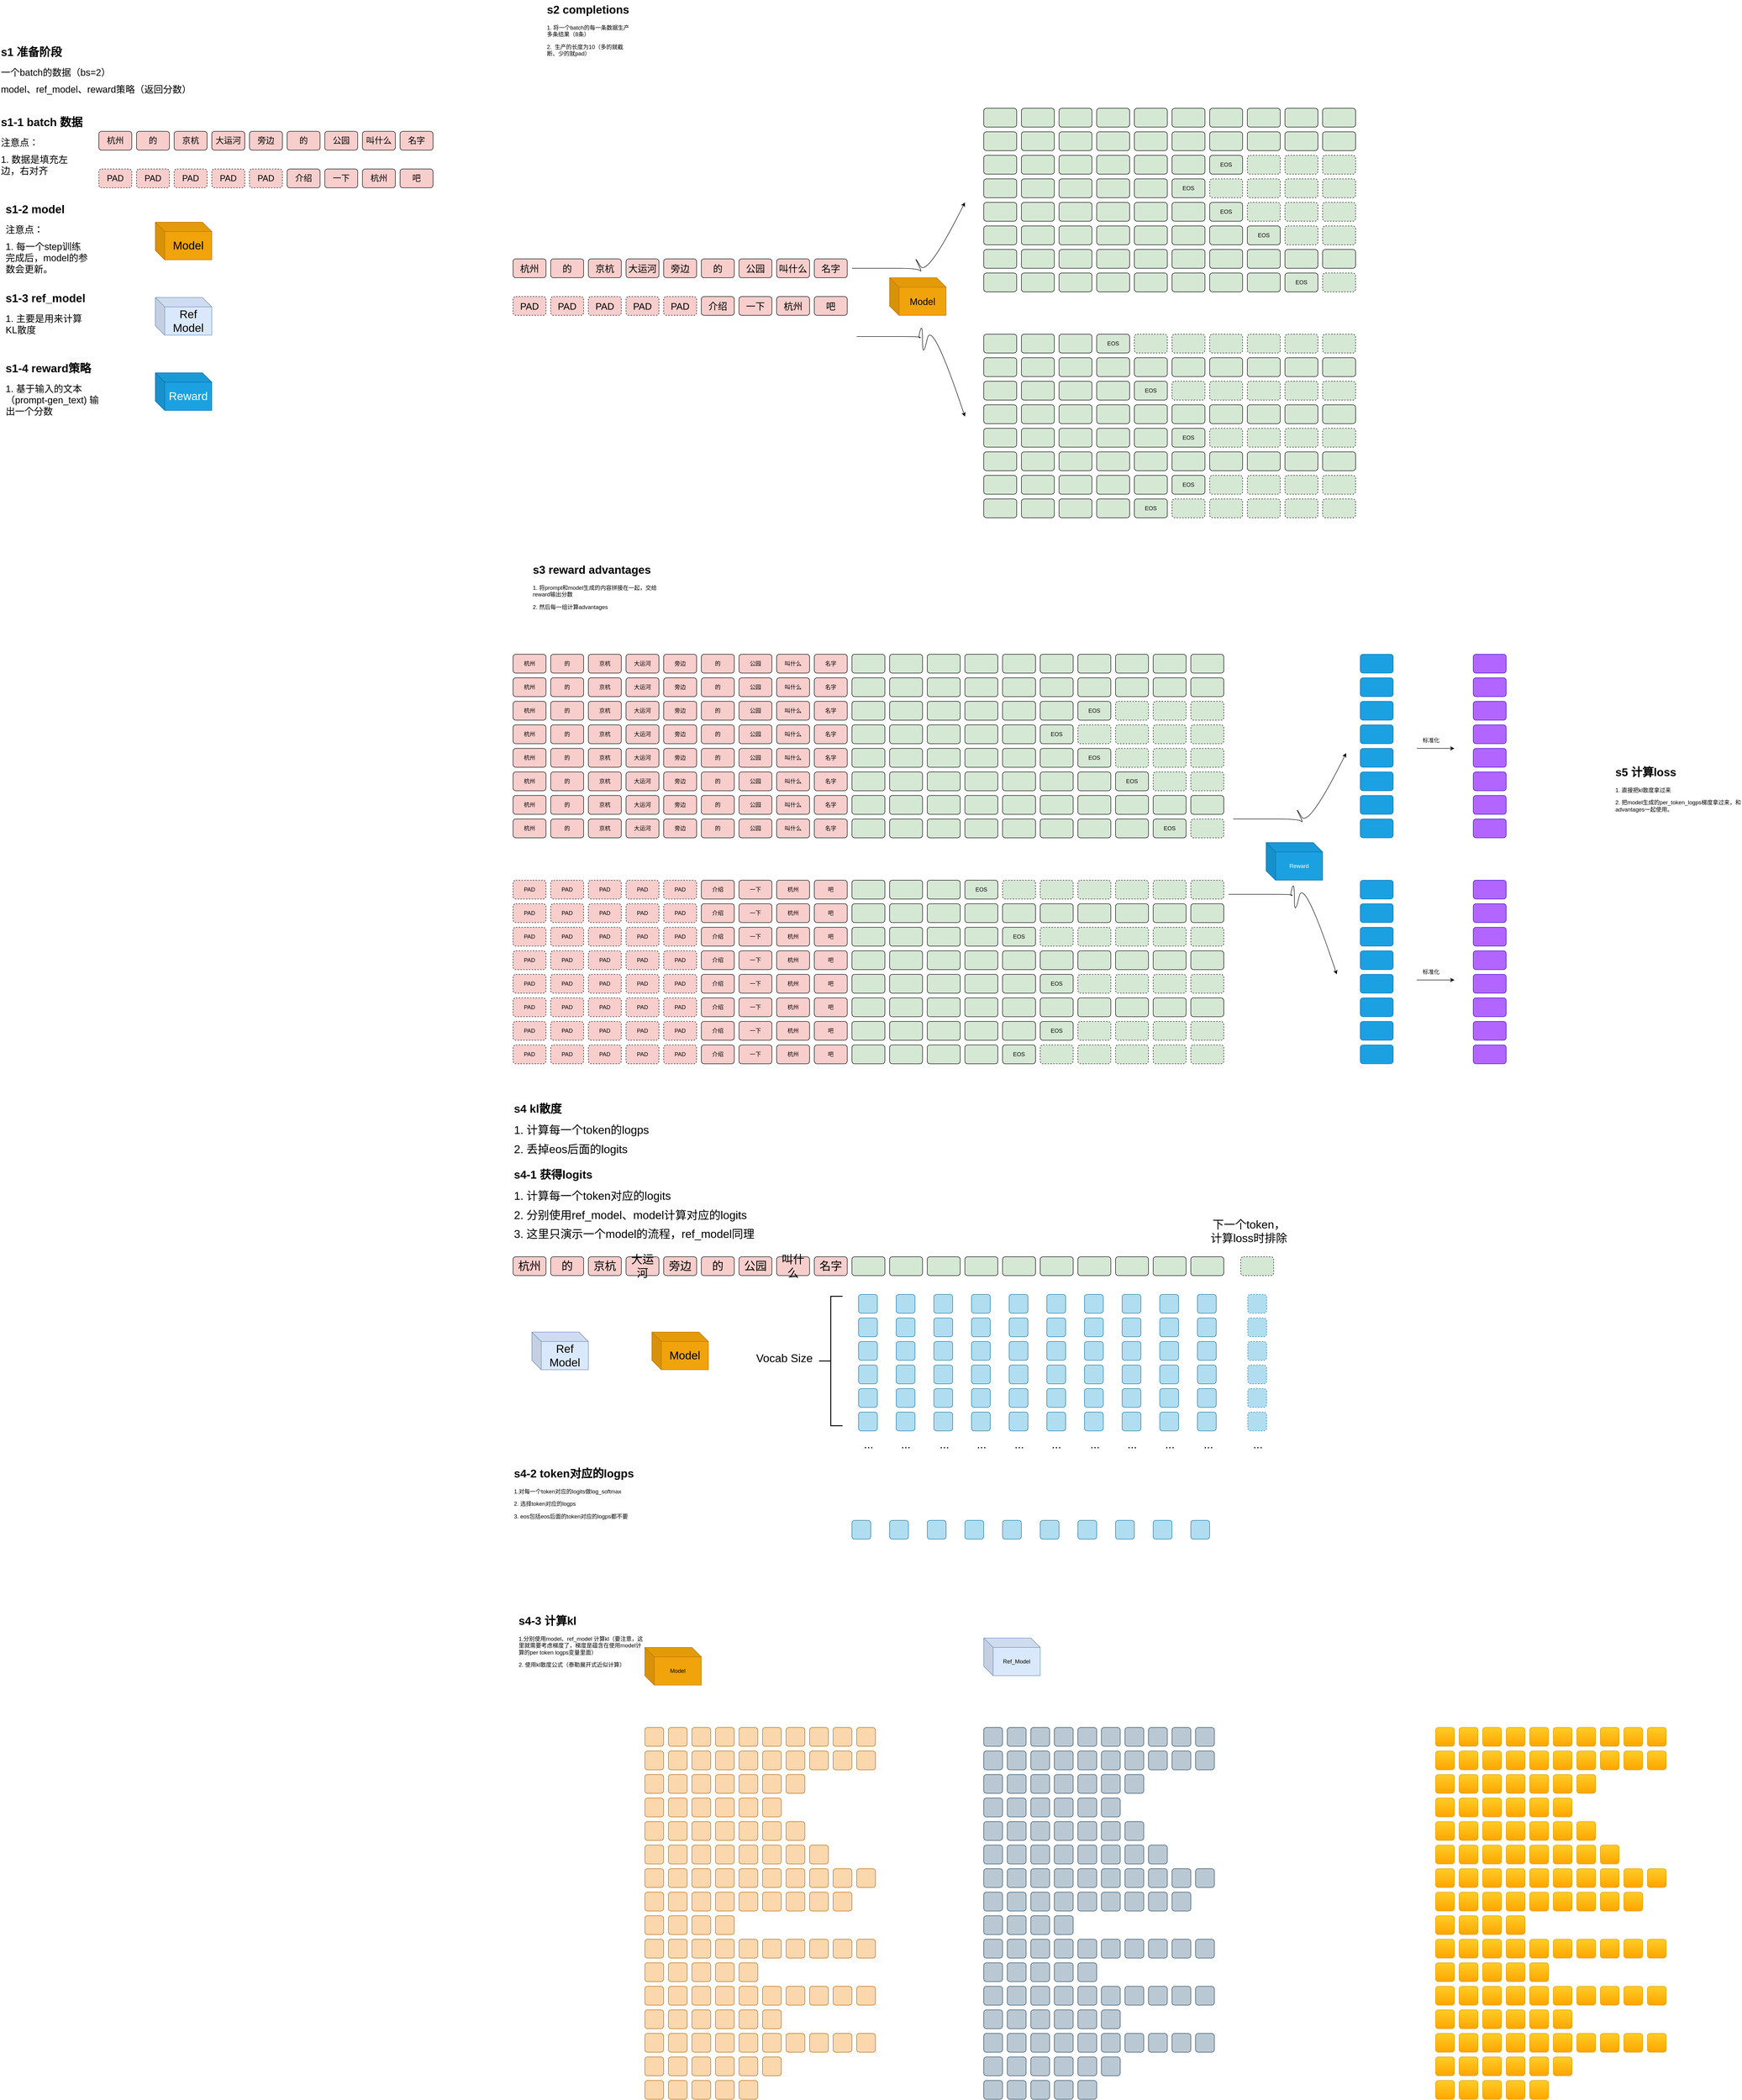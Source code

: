 <mxfile version="26.0.12">
  <diagram name="第 1 页" id="lAc3eoab_Oktuw2APtrY">
    <mxGraphModel dx="3447" dy="2240" grid="0" gridSize="10" guides="1" tooltips="1" connect="1" arrows="1" fold="1" page="0" pageScale="1" pageWidth="827" pageHeight="1169" background="none" math="0" shadow="0">
      <root>
        <mxCell id="0" />
        <mxCell id="1" parent="0" />
        <mxCell id="5Gebiv_e_cjq-rtzGm6D-99" value="介绍" style="rounded=1;whiteSpace=wrap;html=1;fillColor=#f8cecc;strokeColor=#000000;fontSize=18;" parent="1" vertex="1">
          <mxGeometry x="120" y="-271" width="70" height="40" as="geometry" />
        </mxCell>
        <mxCell id="5Gebiv_e_cjq-rtzGm6D-100" value="一下" style="rounded=1;whiteSpace=wrap;html=1;fillColor=#f8cecc;strokeColor=#000000;fontSize=18;" parent="1" vertex="1">
          <mxGeometry x="200" y="-271" width="70" height="40" as="geometry" />
        </mxCell>
        <mxCell id="5Gebiv_e_cjq-rtzGm6D-101" value="杭州" style="rounded=1;whiteSpace=wrap;html=1;fillColor=#f8cecc;strokeColor=#000000;fontSize=18;" parent="1" vertex="1">
          <mxGeometry x="280" y="-271" width="70" height="40" as="geometry" />
        </mxCell>
        <mxCell id="5Gebiv_e_cjq-rtzGm6D-102" value="吧" style="rounded=1;whiteSpace=wrap;html=1;fillColor=#f8cecc;strokeColor=#000000;fontSize=18;" parent="1" vertex="1">
          <mxGeometry x="360" y="-271" width="70" height="40" as="geometry" />
        </mxCell>
        <mxCell id="5Gebiv_e_cjq-rtzGm6D-103" value="京杭" style="rounded=1;whiteSpace=wrap;html=1;fillColor=#f8cecc;strokeColor=#000000;fontSize=18;" parent="1" vertex="1">
          <mxGeometry x="-120" y="-351" width="70" height="40" as="geometry" />
        </mxCell>
        <mxCell id="5Gebiv_e_cjq-rtzGm6D-104" value="大运河" style="rounded=1;whiteSpace=wrap;html=1;fillColor=#f8cecc;strokeColor=#000000;fontSize=18;" parent="1" vertex="1">
          <mxGeometry x="-40" y="-351" width="70" height="40" as="geometry" />
        </mxCell>
        <mxCell id="5Gebiv_e_cjq-rtzGm6D-105" value="旁边" style="rounded=1;whiteSpace=wrap;html=1;fillColor=#f8cecc;strokeColor=#000000;fontSize=18;" parent="1" vertex="1">
          <mxGeometry x="40" y="-351" width="70" height="40" as="geometry" />
        </mxCell>
        <mxCell id="5Gebiv_e_cjq-rtzGm6D-106" value="的" style="rounded=1;whiteSpace=wrap;html=1;fillColor=#f8cecc;strokeColor=#000000;fontSize=18;" parent="1" vertex="1">
          <mxGeometry x="120" y="-351" width="70" height="40" as="geometry" />
        </mxCell>
        <mxCell id="5Gebiv_e_cjq-rtzGm6D-107" value="公园" style="rounded=1;whiteSpace=wrap;html=1;fillColor=#f8cecc;strokeColor=#000000;fontSize=18;" parent="1" vertex="1">
          <mxGeometry x="200" y="-351" width="70" height="40" as="geometry" />
        </mxCell>
        <mxCell id="5Gebiv_e_cjq-rtzGm6D-108" value="叫什么" style="rounded=1;whiteSpace=wrap;html=1;fillColor=#f8cecc;strokeColor=#000000;fontSize=18;" parent="1" vertex="1">
          <mxGeometry x="280" y="-351" width="70" height="40" as="geometry" />
        </mxCell>
        <mxCell id="5Gebiv_e_cjq-rtzGm6D-109" value="名字" style="rounded=1;whiteSpace=wrap;html=1;fillColor=#f8cecc;strokeColor=#000000;fontSize=18;" parent="1" vertex="1">
          <mxGeometry x="360" y="-351" width="70" height="40" as="geometry" />
        </mxCell>
        <mxCell id="5Gebiv_e_cjq-rtzGm6D-110" value="杭州" style="rounded=1;whiteSpace=wrap;html=1;fillColor=#f8cecc;strokeColor=#000000;fontSize=18;" parent="1" vertex="1">
          <mxGeometry x="-280" y="-351" width="70" height="40" as="geometry" />
        </mxCell>
        <mxCell id="5Gebiv_e_cjq-rtzGm6D-111" value="的" style="rounded=1;whiteSpace=wrap;html=1;fillColor=#f8cecc;strokeColor=#000000;fontSize=18;" parent="1" vertex="1">
          <mxGeometry x="-200" y="-351" width="70" height="40" as="geometry" />
        </mxCell>
        <mxCell id="5Gebiv_e_cjq-rtzGm6D-114" value="&lt;h1 style=&quot;margin-top: 0px;&quot;&gt;s1 准备阶段&lt;/h1&gt;&lt;p&gt;&lt;font style=&quot;font-size: 20px;&quot;&gt;一个batch的数据（bs=2）&lt;/font&gt;&lt;/p&gt;&lt;p&gt;&lt;font style=&quot;font-size: 20px;&quot;&gt;model、ref_model、reward策略（返回分数）&lt;/font&gt;&lt;/p&gt;" style="text;html=1;whiteSpace=wrap;overflow=hidden;rounded=0;" parent="1" vertex="1">
          <mxGeometry x="-490" y="-540" width="469" height="120" as="geometry" />
        </mxCell>
        <mxCell id="5Gebiv_e_cjq-rtzGm6D-115" value="&lt;h1 style=&quot;margin-top: 0px;&quot;&gt;s1-1 batch 数据&lt;/h1&gt;&lt;p&gt;&lt;font style=&quot;font-size: 20px;&quot;&gt;注意点：&lt;/font&gt;&lt;/p&gt;&lt;p&gt;&lt;font style=&quot;font-size: 20px;&quot;&gt;1. 数据是填充左边，右对齐&lt;/font&gt;&lt;/p&gt;" style="text;html=1;whiteSpace=wrap;overflow=hidden;rounded=0;" parent="1" vertex="1">
          <mxGeometry x="-490" y="-391" width="180" height="145" as="geometry" />
        </mxCell>
        <mxCell id="5Gebiv_e_cjq-rtzGm6D-116" value="PAD" style="rounded=1;whiteSpace=wrap;html=1;fillColor=#f8cecc;strokeColor=#000000;dashed=1;fontSize=18;" parent="1" vertex="1">
          <mxGeometry x="40" y="-271" width="70" height="40" as="geometry" />
        </mxCell>
        <mxCell id="5Gebiv_e_cjq-rtzGm6D-117" value="PAD" style="rounded=1;whiteSpace=wrap;html=1;fillColor=#f8cecc;strokeColor=#000000;dashed=1;fontSize=18;" parent="1" vertex="1">
          <mxGeometry x="-40" y="-271" width="70" height="40" as="geometry" />
        </mxCell>
        <mxCell id="5Gebiv_e_cjq-rtzGm6D-118" value="PAD" style="rounded=1;whiteSpace=wrap;html=1;fillColor=#f8cecc;strokeColor=#000000;dashed=1;fontSize=18;" parent="1" vertex="1">
          <mxGeometry x="-120" y="-271" width="70" height="40" as="geometry" />
        </mxCell>
        <mxCell id="5Gebiv_e_cjq-rtzGm6D-119" value="PAD" style="rounded=1;whiteSpace=wrap;html=1;fillColor=#f8cecc;strokeColor=#000000;dashed=1;fontSize=18;" parent="1" vertex="1">
          <mxGeometry x="-200" y="-271" width="70" height="40" as="geometry" />
        </mxCell>
        <mxCell id="5Gebiv_e_cjq-rtzGm6D-120" value="PAD" style="rounded=1;whiteSpace=wrap;html=1;fillColor=#f8cecc;strokeColor=#000000;dashed=1;fontSize=18;" parent="1" vertex="1">
          <mxGeometry x="-280" y="-271" width="70" height="40" as="geometry" />
        </mxCell>
        <mxCell id="5Gebiv_e_cjq-rtzGm6D-121" value="&lt;h1 style=&quot;margin-top: 0px;&quot;&gt;s1-2 model&lt;/h1&gt;&lt;p&gt;&lt;font style=&quot;font-size: 20px;&quot;&gt;注意点：&lt;/font&gt;&lt;/p&gt;&lt;p&gt;&lt;font style=&quot;font-size: 20px;&quot;&gt;1. 每一个step训练完成后，model的参数会更新。&lt;/font&gt;&lt;/p&gt;" style="text;html=1;whiteSpace=wrap;overflow=hidden;rounded=0;" parent="1" vertex="1">
          <mxGeometry x="-480" y="-206" width="180" height="163" as="geometry" />
        </mxCell>
        <mxCell id="5Gebiv_e_cjq-rtzGm6D-122" value="&lt;font style=&quot;font-size: 24px;&quot;&gt;Model&lt;/font&gt;" style="shape=cube;whiteSpace=wrap;html=1;boundedLbl=1;backgroundOutline=1;darkOpacity=0.05;darkOpacity2=0.1;fillColor=#f0a30a;fontColor=#000000;strokeColor=#BD7000;" parent="1" vertex="1">
          <mxGeometry x="-160" y="-158" width="120" height="80" as="geometry" />
        </mxCell>
        <mxCell id="5Gebiv_e_cjq-rtzGm6D-130" value="&lt;h1 style=&quot;margin-top: 0px;&quot;&gt;s1-3 ref_model&lt;/h1&gt;&lt;p&gt;&lt;font style=&quot;font-size: 20px;&quot;&gt;1. 主要是用来计算KL散度&lt;/font&gt;&lt;/p&gt;" style="text;html=1;whiteSpace=wrap;overflow=hidden;rounded=0;" parent="1" vertex="1">
          <mxGeometry x="-480" y="-17" width="180" height="120" as="geometry" />
        </mxCell>
        <mxCell id="5Gebiv_e_cjq-rtzGm6D-131" value="&lt;font style=&quot;font-size: 24px;&quot;&gt;Ref&lt;/font&gt;&lt;div&gt;&lt;font style=&quot;font-size: 24px;&quot;&gt;Model&lt;/font&gt;&lt;/div&gt;" style="shape=cube;whiteSpace=wrap;html=1;boundedLbl=1;backgroundOutline=1;darkOpacity=0.05;darkOpacity2=0.1;fillColor=#dae8fc;strokeColor=#6c8ebf;" parent="1" vertex="1">
          <mxGeometry x="-160" y="2" width="120" height="80" as="geometry" />
        </mxCell>
        <mxCell id="5Gebiv_e_cjq-rtzGm6D-132" value="&lt;h1 style=&quot;margin-top: 0px;&quot;&gt;s1-4 reward策略&lt;/h1&gt;&lt;p&gt;&lt;font style=&quot;font-size: 20px;&quot;&gt;1. 基于输入的文本（prompt-gen_text) 输出一个分数&lt;/font&gt;&lt;/p&gt;" style="text;html=1;whiteSpace=wrap;overflow=hidden;rounded=0;" parent="1" vertex="1">
          <mxGeometry x="-480" y="132" width="200" height="120" as="geometry" />
        </mxCell>
        <mxCell id="5Gebiv_e_cjq-rtzGm6D-133" value="&lt;font style=&quot;font-size: 24px;&quot;&gt;Reward&lt;/font&gt;" style="shape=cube;whiteSpace=wrap;html=1;boundedLbl=1;backgroundOutline=1;darkOpacity=0.05;darkOpacity2=0.1;fillColor=#1ba1e2;fontColor=#ffffff;strokeColor=#006EAF;" parent="1" vertex="1">
          <mxGeometry x="-160" y="162" width="120" height="80" as="geometry" />
        </mxCell>
        <mxCell id="5Gebiv_e_cjq-rtzGm6D-134" value="&lt;h1 style=&quot;margin-top: 0px;&quot;&gt;s2 completions&lt;/h1&gt;&lt;p&gt;1. 将一个batch的每一条数据生产多条结果（8条）&lt;/p&gt;&lt;p&gt;2.&amp;nbsp; 生产的长度为10（多的就截断、少的就pad）&lt;/p&gt;" style="text;html=1;whiteSpace=wrap;overflow=hidden;rounded=0;" parent="1" vertex="1">
          <mxGeometry x="670" y="-630" width="180" height="120" as="geometry" />
        </mxCell>
        <mxCell id="5Gebiv_e_cjq-rtzGm6D-135" value="介绍" style="rounded=1;whiteSpace=wrap;html=1;fillColor=#f8cecc;strokeColor=#000000;fontSize=20;" parent="1" vertex="1">
          <mxGeometry x="1000" width="70" height="40" as="geometry" />
        </mxCell>
        <mxCell id="5Gebiv_e_cjq-rtzGm6D-136" value="一下" style="rounded=1;whiteSpace=wrap;html=1;fillColor=#f8cecc;strokeColor=#000000;fontSize=20;" parent="1" vertex="1">
          <mxGeometry x="1080" width="70" height="40" as="geometry" />
        </mxCell>
        <mxCell id="5Gebiv_e_cjq-rtzGm6D-137" value="杭州" style="rounded=1;whiteSpace=wrap;html=1;fillColor=#f8cecc;strokeColor=#000000;fontSize=20;" parent="1" vertex="1">
          <mxGeometry x="1160" width="70" height="40" as="geometry" />
        </mxCell>
        <mxCell id="5Gebiv_e_cjq-rtzGm6D-138" value="吧" style="rounded=1;whiteSpace=wrap;html=1;fillColor=#f8cecc;strokeColor=#000000;fontSize=20;" parent="1" vertex="1">
          <mxGeometry x="1240" width="70" height="40" as="geometry" />
        </mxCell>
        <mxCell id="5Gebiv_e_cjq-rtzGm6D-139" value="京杭" style="rounded=1;whiteSpace=wrap;html=1;fillColor=#f8cecc;strokeColor=#000000;fontSize=20;" parent="1" vertex="1">
          <mxGeometry x="760" y="-80" width="70" height="40" as="geometry" />
        </mxCell>
        <mxCell id="5Gebiv_e_cjq-rtzGm6D-140" value="大运河" style="rounded=1;whiteSpace=wrap;html=1;fillColor=#f8cecc;strokeColor=#000000;fontSize=20;" parent="1" vertex="1">
          <mxGeometry x="840" y="-80" width="70" height="40" as="geometry" />
        </mxCell>
        <mxCell id="5Gebiv_e_cjq-rtzGm6D-141" value="旁边" style="rounded=1;whiteSpace=wrap;html=1;fillColor=#f8cecc;strokeColor=#000000;fontSize=20;" parent="1" vertex="1">
          <mxGeometry x="920" y="-80" width="70" height="40" as="geometry" />
        </mxCell>
        <mxCell id="5Gebiv_e_cjq-rtzGm6D-142" value="的" style="rounded=1;whiteSpace=wrap;html=1;fillColor=#f8cecc;strokeColor=#000000;fontSize=20;" parent="1" vertex="1">
          <mxGeometry x="1000" y="-80" width="70" height="40" as="geometry" />
        </mxCell>
        <mxCell id="5Gebiv_e_cjq-rtzGm6D-143" value="公园" style="rounded=1;whiteSpace=wrap;html=1;fillColor=#f8cecc;strokeColor=#000000;fontSize=20;" parent="1" vertex="1">
          <mxGeometry x="1080" y="-80" width="70" height="40" as="geometry" />
        </mxCell>
        <mxCell id="5Gebiv_e_cjq-rtzGm6D-144" value="叫什么" style="rounded=1;whiteSpace=wrap;html=1;fillColor=#f8cecc;strokeColor=#000000;fontSize=20;" parent="1" vertex="1">
          <mxGeometry x="1160" y="-80" width="70" height="40" as="geometry" />
        </mxCell>
        <mxCell id="5Gebiv_e_cjq-rtzGm6D-145" value="名字" style="rounded=1;whiteSpace=wrap;html=1;fillColor=#f8cecc;strokeColor=#000000;fontSize=20;" parent="1" vertex="1">
          <mxGeometry x="1240" y="-80" width="70" height="40" as="geometry" />
        </mxCell>
        <mxCell id="5Gebiv_e_cjq-rtzGm6D-146" value="杭州" style="rounded=1;whiteSpace=wrap;html=1;fillColor=#f8cecc;strokeColor=#000000;fontSize=20;" parent="1" vertex="1">
          <mxGeometry x="600" y="-80" width="70" height="40" as="geometry" />
        </mxCell>
        <mxCell id="5Gebiv_e_cjq-rtzGm6D-147" value="的" style="rounded=1;whiteSpace=wrap;html=1;fillColor=#f8cecc;strokeColor=#000000;fontSize=20;" parent="1" vertex="1">
          <mxGeometry x="680" y="-80" width="70" height="40" as="geometry" />
        </mxCell>
        <mxCell id="5Gebiv_e_cjq-rtzGm6D-148" value="PAD" style="rounded=1;whiteSpace=wrap;html=1;fillColor=#f8cecc;strokeColor=#000000;dashed=1;fontSize=20;" parent="1" vertex="1">
          <mxGeometry x="920" width="70" height="40" as="geometry" />
        </mxCell>
        <mxCell id="5Gebiv_e_cjq-rtzGm6D-149" value="PAD" style="rounded=1;whiteSpace=wrap;html=1;fillColor=#f8cecc;strokeColor=#000000;dashed=1;fontSize=20;" parent="1" vertex="1">
          <mxGeometry x="840" width="70" height="40" as="geometry" />
        </mxCell>
        <mxCell id="5Gebiv_e_cjq-rtzGm6D-150" value="PAD" style="rounded=1;whiteSpace=wrap;html=1;fillColor=#f8cecc;strokeColor=#000000;dashed=1;fontSize=20;" parent="1" vertex="1">
          <mxGeometry x="760" width="70" height="40" as="geometry" />
        </mxCell>
        <mxCell id="5Gebiv_e_cjq-rtzGm6D-151" value="PAD" style="rounded=1;whiteSpace=wrap;html=1;fillColor=#f8cecc;strokeColor=#000000;dashed=1;fontSize=20;" parent="1" vertex="1">
          <mxGeometry x="680" width="70" height="40" as="geometry" />
        </mxCell>
        <mxCell id="5Gebiv_e_cjq-rtzGm6D-152" value="PAD" style="rounded=1;whiteSpace=wrap;html=1;fillColor=#f8cecc;strokeColor=#000000;dashed=1;fontSize=20;" parent="1" vertex="1">
          <mxGeometry x="600" width="70" height="40" as="geometry" />
        </mxCell>
        <mxCell id="5Gebiv_e_cjq-rtzGm6D-153" value="&lt;font style=&quot;font-size: 20px;&quot;&gt;Model&lt;/font&gt;" style="shape=cube;whiteSpace=wrap;html=1;boundedLbl=1;backgroundOutline=1;darkOpacity=0.05;darkOpacity2=0.1;fillColor=#f0a30a;fontColor=#000000;strokeColor=#BD7000;" parent="1" vertex="1">
          <mxGeometry x="1400" y="-40" width="120" height="80" as="geometry" />
        </mxCell>
        <mxCell id="5Gebiv_e_cjq-rtzGm6D-154" value="" style="rounded=1;whiteSpace=wrap;html=1;fillColor=#d5e8d4;strokeColor=#000000;" parent="1" vertex="1">
          <mxGeometry x="1600" y="80" width="70" height="40" as="geometry" />
        </mxCell>
        <mxCell id="5Gebiv_e_cjq-rtzGm6D-155" value="" style="rounded=1;whiteSpace=wrap;html=1;fillColor=#d5e8d4;strokeColor=#000000;" parent="1" vertex="1">
          <mxGeometry x="1680" y="80" width="70" height="40" as="geometry" />
        </mxCell>
        <mxCell id="5Gebiv_e_cjq-rtzGm6D-156" value="" style="rounded=1;whiteSpace=wrap;html=1;fillColor=#d5e8d4;strokeColor=#000000;" parent="1" vertex="1">
          <mxGeometry x="1760" y="80" width="70" height="40" as="geometry" />
        </mxCell>
        <mxCell id="5Gebiv_e_cjq-rtzGm6D-157" value="EOS" style="rounded=1;whiteSpace=wrap;html=1;fillColor=#d5e8d4;strokeColor=#000000;" parent="1" vertex="1">
          <mxGeometry x="1840" y="80" width="70" height="40" as="geometry" />
        </mxCell>
        <mxCell id="5Gebiv_e_cjq-rtzGm6D-162" value="" style="rounded=1;whiteSpace=wrap;html=1;fillColor=#d5e8d4;strokeColor=#000000;" parent="1" vertex="1">
          <mxGeometry x="1600" y="130" width="70" height="40" as="geometry" />
        </mxCell>
        <mxCell id="5Gebiv_e_cjq-rtzGm6D-163" value="" style="rounded=1;whiteSpace=wrap;html=1;fillColor=#d5e8d4;strokeColor=#000000;" parent="1" vertex="1">
          <mxGeometry x="1680" y="130" width="70" height="40" as="geometry" />
        </mxCell>
        <mxCell id="5Gebiv_e_cjq-rtzGm6D-164" value="" style="rounded=1;whiteSpace=wrap;html=1;fillColor=#d5e8d4;strokeColor=#000000;" parent="1" vertex="1">
          <mxGeometry x="1760" y="130" width="70" height="40" as="geometry" />
        </mxCell>
        <mxCell id="5Gebiv_e_cjq-rtzGm6D-165" value="" style="rounded=1;whiteSpace=wrap;html=1;fillColor=#d5e8d4;strokeColor=#000000;" parent="1" vertex="1">
          <mxGeometry x="1840" y="130" width="70" height="40" as="geometry" />
        </mxCell>
        <mxCell id="5Gebiv_e_cjq-rtzGm6D-166" value="" style="rounded=1;whiteSpace=wrap;html=1;fillColor=#d5e8d4;strokeColor=#000000;" parent="1" vertex="1">
          <mxGeometry x="1920" y="130" width="70" height="40" as="geometry" />
        </mxCell>
        <mxCell id="5Gebiv_e_cjq-rtzGm6D-167" value="" style="rounded=1;whiteSpace=wrap;html=1;fillColor=#d5e8d4;strokeColor=#000000;" parent="1" vertex="1">
          <mxGeometry x="2000" y="130" width="70" height="40" as="geometry" />
        </mxCell>
        <mxCell id="5Gebiv_e_cjq-rtzGm6D-168" value="" style="rounded=1;whiteSpace=wrap;html=1;fillColor=#d5e8d4;strokeColor=#000000;" parent="1" vertex="1">
          <mxGeometry x="2080" y="130" width="70" height="40" as="geometry" />
        </mxCell>
        <mxCell id="5Gebiv_e_cjq-rtzGm6D-169" value="" style="rounded=1;whiteSpace=wrap;html=1;fillColor=#d5e8d4;strokeColor=#000000;" parent="1" vertex="1">
          <mxGeometry x="2160" y="130" width="70" height="40" as="geometry" />
        </mxCell>
        <mxCell id="5Gebiv_e_cjq-rtzGm6D-170" value="" style="rounded=1;whiteSpace=wrap;html=1;fillColor=#d5e8d4;strokeColor=#000000;" parent="1" vertex="1">
          <mxGeometry x="1600" y="180" width="70" height="40" as="geometry" />
        </mxCell>
        <mxCell id="5Gebiv_e_cjq-rtzGm6D-171" value="" style="rounded=1;whiteSpace=wrap;html=1;fillColor=#d5e8d4;strokeColor=#000000;" parent="1" vertex="1">
          <mxGeometry x="1680" y="180" width="70" height="40" as="geometry" />
        </mxCell>
        <mxCell id="5Gebiv_e_cjq-rtzGm6D-172" value="" style="rounded=1;whiteSpace=wrap;html=1;fillColor=#d5e8d4;strokeColor=#000000;" parent="1" vertex="1">
          <mxGeometry x="1760" y="180" width="70" height="40" as="geometry" />
        </mxCell>
        <mxCell id="5Gebiv_e_cjq-rtzGm6D-173" value="" style="rounded=1;whiteSpace=wrap;html=1;fillColor=#d5e8d4;strokeColor=#000000;" parent="1" vertex="1">
          <mxGeometry x="1840" y="180" width="70" height="40" as="geometry" />
        </mxCell>
        <mxCell id="5Gebiv_e_cjq-rtzGm6D-174" value="EOS" style="rounded=1;whiteSpace=wrap;html=1;fillColor=#d5e8d4;strokeColor=#000000;" parent="1" vertex="1">
          <mxGeometry x="1920" y="180" width="70" height="40" as="geometry" />
        </mxCell>
        <mxCell id="5Gebiv_e_cjq-rtzGm6D-178" value="" style="rounded=1;whiteSpace=wrap;html=1;fillColor=#d5e8d4;strokeColor=#000000;" parent="1" vertex="1">
          <mxGeometry x="1600" y="230" width="70" height="40" as="geometry" />
        </mxCell>
        <mxCell id="5Gebiv_e_cjq-rtzGm6D-179" value="" style="rounded=1;whiteSpace=wrap;html=1;fillColor=#d5e8d4;strokeColor=#000000;" parent="1" vertex="1">
          <mxGeometry x="1680" y="230" width="70" height="40" as="geometry" />
        </mxCell>
        <mxCell id="5Gebiv_e_cjq-rtzGm6D-180" value="" style="rounded=1;whiteSpace=wrap;html=1;fillColor=#d5e8d4;strokeColor=#000000;" parent="1" vertex="1">
          <mxGeometry x="1760" y="230" width="70" height="40" as="geometry" />
        </mxCell>
        <mxCell id="5Gebiv_e_cjq-rtzGm6D-181" value="" style="rounded=1;whiteSpace=wrap;html=1;fillColor=#d5e8d4;strokeColor=#000000;" parent="1" vertex="1">
          <mxGeometry x="1840" y="230" width="70" height="40" as="geometry" />
        </mxCell>
        <mxCell id="5Gebiv_e_cjq-rtzGm6D-182" value="" style="rounded=1;whiteSpace=wrap;html=1;fillColor=#d5e8d4;strokeColor=#000000;" parent="1" vertex="1">
          <mxGeometry x="1920" y="230" width="70" height="40" as="geometry" />
        </mxCell>
        <mxCell id="5Gebiv_e_cjq-rtzGm6D-183" value="" style="rounded=1;whiteSpace=wrap;html=1;fillColor=#d5e8d4;strokeColor=#000000;" parent="1" vertex="1">
          <mxGeometry x="2000" y="230" width="70" height="40" as="geometry" />
        </mxCell>
        <mxCell id="5Gebiv_e_cjq-rtzGm6D-184" value="" style="rounded=1;whiteSpace=wrap;html=1;fillColor=#d5e8d4;strokeColor=#000000;" parent="1" vertex="1">
          <mxGeometry x="2080" y="230" width="70" height="40" as="geometry" />
        </mxCell>
        <mxCell id="5Gebiv_e_cjq-rtzGm6D-185" value="" style="rounded=1;whiteSpace=wrap;html=1;fillColor=#d5e8d4;strokeColor=#000000;" parent="1" vertex="1">
          <mxGeometry x="2160" y="230" width="70" height="40" as="geometry" />
        </mxCell>
        <mxCell id="5Gebiv_e_cjq-rtzGm6D-186" value="" style="rounded=1;whiteSpace=wrap;html=1;fillColor=#d5e8d4;strokeColor=#000000;" parent="1" vertex="1">
          <mxGeometry x="1600" y="280" width="70" height="40" as="geometry" />
        </mxCell>
        <mxCell id="5Gebiv_e_cjq-rtzGm6D-187" value="" style="rounded=1;whiteSpace=wrap;html=1;fillColor=#d5e8d4;strokeColor=#000000;" parent="1" vertex="1">
          <mxGeometry x="1680" y="280" width="70" height="40" as="geometry" />
        </mxCell>
        <mxCell id="5Gebiv_e_cjq-rtzGm6D-188" value="" style="rounded=1;whiteSpace=wrap;html=1;fillColor=#d5e8d4;strokeColor=#000000;" parent="1" vertex="1">
          <mxGeometry x="1760" y="280" width="70" height="40" as="geometry" />
        </mxCell>
        <mxCell id="5Gebiv_e_cjq-rtzGm6D-189" value="" style="rounded=1;whiteSpace=wrap;html=1;fillColor=#d5e8d4;strokeColor=#000000;" parent="1" vertex="1">
          <mxGeometry x="1840" y="280" width="70" height="40" as="geometry" />
        </mxCell>
        <mxCell id="5Gebiv_e_cjq-rtzGm6D-190" value="" style="rounded=1;whiteSpace=wrap;html=1;fillColor=#d5e8d4;strokeColor=#000000;" parent="1" vertex="1">
          <mxGeometry x="1920" y="280" width="70" height="40" as="geometry" />
        </mxCell>
        <mxCell id="5Gebiv_e_cjq-rtzGm6D-191" value="EOS" style="rounded=1;whiteSpace=wrap;html=1;fillColor=#d5e8d4;strokeColor=#000000;" parent="1" vertex="1">
          <mxGeometry x="2000" y="280" width="70" height="40" as="geometry" />
        </mxCell>
        <mxCell id="5Gebiv_e_cjq-rtzGm6D-194" value="" style="rounded=1;whiteSpace=wrap;html=1;fillColor=#d5e8d4;strokeColor=#000000;" parent="1" vertex="1">
          <mxGeometry x="1600" y="330" width="70" height="40" as="geometry" />
        </mxCell>
        <mxCell id="5Gebiv_e_cjq-rtzGm6D-195" value="" style="rounded=1;whiteSpace=wrap;html=1;fillColor=#d5e8d4;strokeColor=#000000;" parent="1" vertex="1">
          <mxGeometry x="1680" y="330" width="70" height="40" as="geometry" />
        </mxCell>
        <mxCell id="5Gebiv_e_cjq-rtzGm6D-196" value="" style="rounded=1;whiteSpace=wrap;html=1;fillColor=#d5e8d4;strokeColor=#000000;" parent="1" vertex="1">
          <mxGeometry x="1760" y="330" width="70" height="40" as="geometry" />
        </mxCell>
        <mxCell id="5Gebiv_e_cjq-rtzGm6D-197" value="" style="rounded=1;whiteSpace=wrap;html=1;fillColor=#d5e8d4;strokeColor=#000000;" parent="1" vertex="1">
          <mxGeometry x="1840" y="330" width="70" height="40" as="geometry" />
        </mxCell>
        <mxCell id="5Gebiv_e_cjq-rtzGm6D-198" value="" style="rounded=1;whiteSpace=wrap;html=1;fillColor=#d5e8d4;strokeColor=#000000;" parent="1" vertex="1">
          <mxGeometry x="1920" y="330" width="70" height="40" as="geometry" />
        </mxCell>
        <mxCell id="5Gebiv_e_cjq-rtzGm6D-199" value="" style="rounded=1;whiteSpace=wrap;html=1;fillColor=#d5e8d4;strokeColor=#000000;" parent="1" vertex="1">
          <mxGeometry x="2000" y="330" width="70" height="40" as="geometry" />
        </mxCell>
        <mxCell id="5Gebiv_e_cjq-rtzGm6D-200" value="" style="rounded=1;whiteSpace=wrap;html=1;fillColor=#d5e8d4;strokeColor=#000000;" parent="1" vertex="1">
          <mxGeometry x="2080" y="330" width="70" height="40" as="geometry" />
        </mxCell>
        <mxCell id="5Gebiv_e_cjq-rtzGm6D-201" value="" style="rounded=1;whiteSpace=wrap;html=1;fillColor=#d5e8d4;strokeColor=#000000;" parent="1" vertex="1">
          <mxGeometry x="2160" y="330" width="70" height="40" as="geometry" />
        </mxCell>
        <mxCell id="5Gebiv_e_cjq-rtzGm6D-202" value="" style="rounded=1;whiteSpace=wrap;html=1;fillColor=#d5e8d4;strokeColor=#000000;" parent="1" vertex="1">
          <mxGeometry x="1600" y="380" width="70" height="40" as="geometry" />
        </mxCell>
        <mxCell id="5Gebiv_e_cjq-rtzGm6D-203" value="" style="rounded=1;whiteSpace=wrap;html=1;fillColor=#d5e8d4;strokeColor=#000000;" parent="1" vertex="1">
          <mxGeometry x="1680" y="380" width="70" height="40" as="geometry" />
        </mxCell>
        <mxCell id="5Gebiv_e_cjq-rtzGm6D-204" value="" style="rounded=1;whiteSpace=wrap;html=1;fillColor=#d5e8d4;strokeColor=#000000;" parent="1" vertex="1">
          <mxGeometry x="1760" y="380" width="70" height="40" as="geometry" />
        </mxCell>
        <mxCell id="5Gebiv_e_cjq-rtzGm6D-205" value="" style="rounded=1;whiteSpace=wrap;html=1;fillColor=#d5e8d4;strokeColor=#000000;" parent="1" vertex="1">
          <mxGeometry x="1840" y="380" width="70" height="40" as="geometry" />
        </mxCell>
        <mxCell id="5Gebiv_e_cjq-rtzGm6D-206" value="" style="rounded=1;whiteSpace=wrap;html=1;fillColor=#d5e8d4;strokeColor=#000000;" parent="1" vertex="1">
          <mxGeometry x="1920" y="380" width="70" height="40" as="geometry" />
        </mxCell>
        <mxCell id="5Gebiv_e_cjq-rtzGm6D-207" value="EOS" style="rounded=1;whiteSpace=wrap;html=1;fillColor=#d5e8d4;strokeColor=#000000;" parent="1" vertex="1">
          <mxGeometry x="2000" y="380" width="70" height="40" as="geometry" />
        </mxCell>
        <mxCell id="5Gebiv_e_cjq-rtzGm6D-210" value="" style="rounded=1;whiteSpace=wrap;html=1;fillColor=#d5e8d4;strokeColor=#000000;" parent="1" vertex="1">
          <mxGeometry x="1600" y="430" width="70" height="40" as="geometry" />
        </mxCell>
        <mxCell id="5Gebiv_e_cjq-rtzGm6D-211" value="" style="rounded=1;whiteSpace=wrap;html=1;fillColor=#d5e8d4;strokeColor=#000000;" parent="1" vertex="1">
          <mxGeometry x="1680" y="430" width="70" height="40" as="geometry" />
        </mxCell>
        <mxCell id="5Gebiv_e_cjq-rtzGm6D-212" value="" style="rounded=1;whiteSpace=wrap;html=1;fillColor=#d5e8d4;strokeColor=#000000;" parent="1" vertex="1">
          <mxGeometry x="1760" y="430" width="70" height="40" as="geometry" />
        </mxCell>
        <mxCell id="5Gebiv_e_cjq-rtzGm6D-213" value="" style="rounded=1;whiteSpace=wrap;html=1;fillColor=#d5e8d4;strokeColor=#000000;" parent="1" vertex="1">
          <mxGeometry x="1840" y="430" width="70" height="40" as="geometry" />
        </mxCell>
        <mxCell id="5Gebiv_e_cjq-rtzGm6D-214" value="EOS" style="rounded=1;whiteSpace=wrap;html=1;fillColor=#d5e8d4;strokeColor=#000000;" parent="1" vertex="1">
          <mxGeometry x="1920" y="430" width="70" height="40" as="geometry" />
        </mxCell>
        <mxCell id="5Gebiv_e_cjq-rtzGm6D-220" value="" style="rounded=1;whiteSpace=wrap;html=1;fillColor=#d5e8d4;strokeColor=#000000;" parent="1" vertex="1">
          <mxGeometry x="2240" y="130" width="70" height="40" as="geometry" />
        </mxCell>
        <mxCell id="5Gebiv_e_cjq-rtzGm6D-221" value="" style="rounded=1;whiteSpace=wrap;html=1;fillColor=#d5e8d4;strokeColor=#000000;" parent="1" vertex="1">
          <mxGeometry x="2320" y="130" width="70" height="40" as="geometry" />
        </mxCell>
        <mxCell id="5Gebiv_e_cjq-rtzGm6D-224" value="" style="rounded=1;whiteSpace=wrap;html=1;fillColor=#d5e8d4;strokeColor=#000000;" parent="1" vertex="1">
          <mxGeometry x="2240" y="230" width="70" height="40" as="geometry" />
        </mxCell>
        <mxCell id="5Gebiv_e_cjq-rtzGm6D-225" value="" style="rounded=1;whiteSpace=wrap;html=1;fillColor=#d5e8d4;strokeColor=#000000;" parent="1" vertex="1">
          <mxGeometry x="2320" y="230" width="70" height="40" as="geometry" />
        </mxCell>
        <mxCell id="5Gebiv_e_cjq-rtzGm6D-228" value="" style="rounded=1;whiteSpace=wrap;html=1;fillColor=#d5e8d4;strokeColor=#000000;" parent="1" vertex="1">
          <mxGeometry x="2240" y="330" width="70" height="40" as="geometry" />
        </mxCell>
        <mxCell id="5Gebiv_e_cjq-rtzGm6D-229" value="" style="rounded=1;whiteSpace=wrap;html=1;fillColor=#d5e8d4;strokeColor=#000000;" parent="1" vertex="1">
          <mxGeometry x="2320" y="330" width="70" height="40" as="geometry" />
        </mxCell>
        <mxCell id="5Gebiv_e_cjq-rtzGm6D-234" value="" style="curved=1;endArrow=classic;html=1;rounded=0;" parent="1" edge="1">
          <mxGeometry width="50" height="50" relative="1" as="geometry">
            <mxPoint x="1320" y="-60" as="sourcePoint" />
            <mxPoint x="1560" y="-200" as="targetPoint" />
            <Array as="points">
              <mxPoint x="1370" y="-60" />
              <mxPoint x="1460" y="-60" />
              <mxPoint x="1470" y="-50" />
              <mxPoint x="1450" y="-90" />
              <mxPoint x="1480" y="-40" />
            </Array>
          </mxGeometry>
        </mxCell>
        <mxCell id="5Gebiv_e_cjq-rtzGm6D-235" value="" style="curved=1;endArrow=classic;html=1;rounded=0;" parent="1" edge="1">
          <mxGeometry width="50" height="50" relative="1" as="geometry">
            <mxPoint x="1330" y="85" as="sourcePoint" />
            <mxPoint x="1560" y="255" as="targetPoint" />
            <Array as="points">
              <mxPoint x="1380" y="85" />
              <mxPoint x="1470" y="85" />
              <mxPoint x="1460" y="90" />
              <mxPoint x="1470" y="55" />
              <mxPoint x="1470" y="135" />
              <mxPoint x="1490" y="45" />
            </Array>
          </mxGeometry>
        </mxCell>
        <mxCell id="5Gebiv_e_cjq-rtzGm6D-236" value="&lt;h1 style=&quot;margin-top: 0px;&quot;&gt;s3 reward advantages&lt;/h1&gt;&lt;p&gt;1. 将prompt和model生成的内容拼接在一起，交给reward输出分数&lt;/p&gt;&lt;p&gt;2. 然后每一组计算advantages&lt;/p&gt;" style="text;html=1;whiteSpace=wrap;overflow=hidden;rounded=0;" parent="1" vertex="1">
          <mxGeometry x="640" y="560" width="270" height="120" as="geometry" />
        </mxCell>
        <mxCell id="5Gebiv_e_cjq-rtzGm6D-237" value="" style="rounded=1;whiteSpace=wrap;html=1;fillColor=#d5e8d4;strokeColor=#000000;" parent="1" vertex="1">
          <mxGeometry x="1320" y="760" width="70" height="40" as="geometry" />
        </mxCell>
        <mxCell id="5Gebiv_e_cjq-rtzGm6D-238" value="" style="rounded=1;whiteSpace=wrap;html=1;fillColor=#d5e8d4;strokeColor=#000000;" parent="1" vertex="1">
          <mxGeometry x="1400" y="760" width="70" height="40" as="geometry" />
        </mxCell>
        <mxCell id="5Gebiv_e_cjq-rtzGm6D-239" value="" style="rounded=1;whiteSpace=wrap;html=1;fillColor=#d5e8d4;strokeColor=#000000;" parent="1" vertex="1">
          <mxGeometry x="1480" y="760" width="70" height="40" as="geometry" />
        </mxCell>
        <mxCell id="5Gebiv_e_cjq-rtzGm6D-240" value="" style="rounded=1;whiteSpace=wrap;html=1;fillColor=#d5e8d4;strokeColor=#000000;" parent="1" vertex="1">
          <mxGeometry x="1560" y="760" width="70" height="40" as="geometry" />
        </mxCell>
        <mxCell id="5Gebiv_e_cjq-rtzGm6D-241" value="" style="rounded=1;whiteSpace=wrap;html=1;fillColor=#d5e8d4;strokeColor=#000000;" parent="1" vertex="1">
          <mxGeometry x="1640" y="760" width="70" height="40" as="geometry" />
        </mxCell>
        <mxCell id="5Gebiv_e_cjq-rtzGm6D-242" value="" style="rounded=1;whiteSpace=wrap;html=1;fillColor=#d5e8d4;strokeColor=#000000;" parent="1" vertex="1">
          <mxGeometry x="1720" y="760" width="70" height="40" as="geometry" />
        </mxCell>
        <mxCell id="5Gebiv_e_cjq-rtzGm6D-243" value="" style="rounded=1;whiteSpace=wrap;html=1;fillColor=#d5e8d4;strokeColor=#000000;" parent="1" vertex="1">
          <mxGeometry x="1800" y="760" width="70" height="40" as="geometry" />
        </mxCell>
        <mxCell id="5Gebiv_e_cjq-rtzGm6D-244" value="" style="rounded=1;whiteSpace=wrap;html=1;fillColor=#d5e8d4;strokeColor=#000000;" parent="1" vertex="1">
          <mxGeometry x="1880" y="760" width="70" height="40" as="geometry" />
        </mxCell>
        <mxCell id="5Gebiv_e_cjq-rtzGm6D-245" value="" style="rounded=1;whiteSpace=wrap;html=1;fillColor=#d5e8d4;strokeColor=#000000;" parent="1" vertex="1">
          <mxGeometry x="1320" y="810" width="70" height="40" as="geometry" />
        </mxCell>
        <mxCell id="5Gebiv_e_cjq-rtzGm6D-246" value="" style="rounded=1;whiteSpace=wrap;html=1;fillColor=#d5e8d4;strokeColor=#000000;" parent="1" vertex="1">
          <mxGeometry x="1400" y="810" width="70" height="40" as="geometry" />
        </mxCell>
        <mxCell id="5Gebiv_e_cjq-rtzGm6D-247" value="" style="rounded=1;whiteSpace=wrap;html=1;fillColor=#d5e8d4;strokeColor=#000000;" parent="1" vertex="1">
          <mxGeometry x="1480" y="810" width="70" height="40" as="geometry" />
        </mxCell>
        <mxCell id="5Gebiv_e_cjq-rtzGm6D-248" value="" style="rounded=1;whiteSpace=wrap;html=1;fillColor=#d5e8d4;strokeColor=#000000;" parent="1" vertex="1">
          <mxGeometry x="1560" y="810" width="70" height="40" as="geometry" />
        </mxCell>
        <mxCell id="5Gebiv_e_cjq-rtzGm6D-249" value="" style="rounded=1;whiteSpace=wrap;html=1;fillColor=#d5e8d4;strokeColor=#000000;" parent="1" vertex="1">
          <mxGeometry x="1640" y="810" width="70" height="40" as="geometry" />
        </mxCell>
        <mxCell id="5Gebiv_e_cjq-rtzGm6D-250" value="" style="rounded=1;whiteSpace=wrap;html=1;fillColor=#d5e8d4;strokeColor=#000000;" parent="1" vertex="1">
          <mxGeometry x="1720" y="810" width="70" height="40" as="geometry" />
        </mxCell>
        <mxCell id="5Gebiv_e_cjq-rtzGm6D-251" value="" style="rounded=1;whiteSpace=wrap;html=1;fillColor=#d5e8d4;strokeColor=#000000;" parent="1" vertex="1">
          <mxGeometry x="1800" y="810" width="70" height="40" as="geometry" />
        </mxCell>
        <mxCell id="5Gebiv_e_cjq-rtzGm6D-252" value="" style="rounded=1;whiteSpace=wrap;html=1;fillColor=#d5e8d4;strokeColor=#000000;" parent="1" vertex="1">
          <mxGeometry x="1880" y="810" width="70" height="40" as="geometry" />
        </mxCell>
        <mxCell id="5Gebiv_e_cjq-rtzGm6D-253" value="" style="rounded=1;whiteSpace=wrap;html=1;fillColor=#d5e8d4;strokeColor=#000000;" parent="1" vertex="1">
          <mxGeometry x="1320" y="860" width="70" height="40" as="geometry" />
        </mxCell>
        <mxCell id="5Gebiv_e_cjq-rtzGm6D-254" value="" style="rounded=1;whiteSpace=wrap;html=1;fillColor=#d5e8d4;strokeColor=#000000;" parent="1" vertex="1">
          <mxGeometry x="1400" y="860" width="70" height="40" as="geometry" />
        </mxCell>
        <mxCell id="5Gebiv_e_cjq-rtzGm6D-255" value="" style="rounded=1;whiteSpace=wrap;html=1;fillColor=#d5e8d4;strokeColor=#000000;" parent="1" vertex="1">
          <mxGeometry x="1480" y="860" width="70" height="40" as="geometry" />
        </mxCell>
        <mxCell id="5Gebiv_e_cjq-rtzGm6D-256" value="" style="rounded=1;whiteSpace=wrap;html=1;fillColor=#d5e8d4;strokeColor=#000000;" parent="1" vertex="1">
          <mxGeometry x="1560" y="860" width="70" height="40" as="geometry" />
        </mxCell>
        <mxCell id="5Gebiv_e_cjq-rtzGm6D-257" value="" style="rounded=1;whiteSpace=wrap;html=1;fillColor=#d5e8d4;strokeColor=#000000;" parent="1" vertex="1">
          <mxGeometry x="1640" y="860" width="70" height="40" as="geometry" />
        </mxCell>
        <mxCell id="5Gebiv_e_cjq-rtzGm6D-258" value="" style="rounded=1;whiteSpace=wrap;html=1;fillColor=#d5e8d4;strokeColor=#000000;" parent="1" vertex="1">
          <mxGeometry x="1720" y="860" width="70" height="40" as="geometry" />
        </mxCell>
        <mxCell id="5Gebiv_e_cjq-rtzGm6D-259" value="EOS" style="rounded=1;whiteSpace=wrap;html=1;fillColor=#d5e8d4;strokeColor=#000000;" parent="1" vertex="1">
          <mxGeometry x="1800" y="860" width="70" height="40" as="geometry" />
        </mxCell>
        <mxCell id="5Gebiv_e_cjq-rtzGm6D-260" value="" style="rounded=1;whiteSpace=wrap;html=1;fillColor=#d5e8d4;strokeColor=#000000;dashed=1;" parent="1" vertex="1">
          <mxGeometry x="1880" y="860" width="70" height="40" as="geometry" />
        </mxCell>
        <mxCell id="5Gebiv_e_cjq-rtzGm6D-261" value="" style="rounded=1;whiteSpace=wrap;html=1;fillColor=#d5e8d4;strokeColor=#000000;" parent="1" vertex="1">
          <mxGeometry x="1320" y="910" width="70" height="40" as="geometry" />
        </mxCell>
        <mxCell id="5Gebiv_e_cjq-rtzGm6D-262" value="" style="rounded=1;whiteSpace=wrap;html=1;fillColor=#d5e8d4;strokeColor=#000000;" parent="1" vertex="1">
          <mxGeometry x="1400" y="910" width="70" height="40" as="geometry" />
        </mxCell>
        <mxCell id="5Gebiv_e_cjq-rtzGm6D-263" value="" style="rounded=1;whiteSpace=wrap;html=1;fillColor=#d5e8d4;strokeColor=#000000;" parent="1" vertex="1">
          <mxGeometry x="1480" y="910" width="70" height="40" as="geometry" />
        </mxCell>
        <mxCell id="5Gebiv_e_cjq-rtzGm6D-264" value="" style="rounded=1;whiteSpace=wrap;html=1;fillColor=#d5e8d4;strokeColor=#000000;" parent="1" vertex="1">
          <mxGeometry x="1560" y="910" width="70" height="40" as="geometry" />
        </mxCell>
        <mxCell id="5Gebiv_e_cjq-rtzGm6D-265" value="" style="rounded=1;whiteSpace=wrap;html=1;fillColor=#d5e8d4;strokeColor=#000000;" parent="1" vertex="1">
          <mxGeometry x="1640" y="910" width="70" height="40" as="geometry" />
        </mxCell>
        <mxCell id="5Gebiv_e_cjq-rtzGm6D-266" value="EOS" style="rounded=1;whiteSpace=wrap;html=1;fillColor=#d5e8d4;strokeColor=#000000;" parent="1" vertex="1">
          <mxGeometry x="1720" y="910" width="70" height="40" as="geometry" />
        </mxCell>
        <mxCell id="5Gebiv_e_cjq-rtzGm6D-269" value="" style="rounded=1;whiteSpace=wrap;html=1;fillColor=#d5e8d4;strokeColor=#000000;" parent="1" vertex="1">
          <mxGeometry x="1320" y="960" width="70" height="40" as="geometry" />
        </mxCell>
        <mxCell id="5Gebiv_e_cjq-rtzGm6D-270" value="" style="rounded=1;whiteSpace=wrap;html=1;fillColor=#d5e8d4;strokeColor=#000000;" parent="1" vertex="1">
          <mxGeometry x="1400" y="960" width="70" height="40" as="geometry" />
        </mxCell>
        <mxCell id="5Gebiv_e_cjq-rtzGm6D-271" value="" style="rounded=1;whiteSpace=wrap;html=1;fillColor=#d5e8d4;strokeColor=#000000;" parent="1" vertex="1">
          <mxGeometry x="1480" y="960" width="70" height="40" as="geometry" />
        </mxCell>
        <mxCell id="5Gebiv_e_cjq-rtzGm6D-272" value="" style="rounded=1;whiteSpace=wrap;html=1;fillColor=#d5e8d4;strokeColor=#000000;" parent="1" vertex="1">
          <mxGeometry x="1560" y="960" width="70" height="40" as="geometry" />
        </mxCell>
        <mxCell id="5Gebiv_e_cjq-rtzGm6D-273" value="" style="rounded=1;whiteSpace=wrap;html=1;fillColor=#d5e8d4;strokeColor=#000000;" parent="1" vertex="1">
          <mxGeometry x="1640" y="960" width="70" height="40" as="geometry" />
        </mxCell>
        <mxCell id="5Gebiv_e_cjq-rtzGm6D-274" value="" style="rounded=1;whiteSpace=wrap;html=1;fillColor=#d5e8d4;strokeColor=#000000;" parent="1" vertex="1">
          <mxGeometry x="1720" y="960" width="70" height="40" as="geometry" />
        </mxCell>
        <mxCell id="5Gebiv_e_cjq-rtzGm6D-275" value="EOS" style="rounded=1;whiteSpace=wrap;html=1;fillColor=#d5e8d4;strokeColor=#000000;" parent="1" vertex="1">
          <mxGeometry x="1800" y="960" width="70" height="40" as="geometry" />
        </mxCell>
        <mxCell id="5Gebiv_e_cjq-rtzGm6D-277" value="" style="rounded=1;whiteSpace=wrap;html=1;fillColor=#d5e8d4;strokeColor=#000000;" parent="1" vertex="1">
          <mxGeometry x="1320" y="1010" width="70" height="40" as="geometry" />
        </mxCell>
        <mxCell id="5Gebiv_e_cjq-rtzGm6D-278" value="" style="rounded=1;whiteSpace=wrap;html=1;fillColor=#d5e8d4;strokeColor=#000000;" parent="1" vertex="1">
          <mxGeometry x="1400" y="1010" width="70" height="40" as="geometry" />
        </mxCell>
        <mxCell id="5Gebiv_e_cjq-rtzGm6D-279" value="" style="rounded=1;whiteSpace=wrap;html=1;fillColor=#d5e8d4;strokeColor=#000000;" parent="1" vertex="1">
          <mxGeometry x="1480" y="1010" width="70" height="40" as="geometry" />
        </mxCell>
        <mxCell id="5Gebiv_e_cjq-rtzGm6D-280" value="" style="rounded=1;whiteSpace=wrap;html=1;fillColor=#d5e8d4;strokeColor=#000000;" parent="1" vertex="1">
          <mxGeometry x="1560" y="1010" width="70" height="40" as="geometry" />
        </mxCell>
        <mxCell id="5Gebiv_e_cjq-rtzGm6D-281" value="" style="rounded=1;whiteSpace=wrap;html=1;fillColor=#d5e8d4;strokeColor=#000000;" parent="1" vertex="1">
          <mxGeometry x="1640" y="1010" width="70" height="40" as="geometry" />
        </mxCell>
        <mxCell id="5Gebiv_e_cjq-rtzGm6D-282" value="" style="rounded=1;whiteSpace=wrap;html=1;fillColor=#d5e8d4;strokeColor=#000000;" parent="1" vertex="1">
          <mxGeometry x="1720" y="1010" width="70" height="40" as="geometry" />
        </mxCell>
        <mxCell id="5Gebiv_e_cjq-rtzGm6D-283" value="" style="rounded=1;whiteSpace=wrap;html=1;fillColor=#d5e8d4;strokeColor=#000000;" parent="1" vertex="1">
          <mxGeometry x="1800" y="1010" width="70" height="40" as="geometry" />
        </mxCell>
        <mxCell id="5Gebiv_e_cjq-rtzGm6D-284" value="EOS" style="rounded=1;whiteSpace=wrap;html=1;fillColor=#d5e8d4;strokeColor=#000000;" parent="1" vertex="1">
          <mxGeometry x="1880" y="1010" width="70" height="40" as="geometry" />
        </mxCell>
        <mxCell id="5Gebiv_e_cjq-rtzGm6D-285" value="" style="rounded=1;whiteSpace=wrap;html=1;fillColor=#d5e8d4;strokeColor=#000000;" parent="1" vertex="1">
          <mxGeometry x="1320" y="1060" width="70" height="40" as="geometry" />
        </mxCell>
        <mxCell id="5Gebiv_e_cjq-rtzGm6D-286" value="" style="rounded=1;whiteSpace=wrap;html=1;fillColor=#d5e8d4;strokeColor=#000000;" parent="1" vertex="1">
          <mxGeometry x="1400" y="1060" width="70" height="40" as="geometry" />
        </mxCell>
        <mxCell id="5Gebiv_e_cjq-rtzGm6D-287" value="" style="rounded=1;whiteSpace=wrap;html=1;fillColor=#d5e8d4;strokeColor=#000000;" parent="1" vertex="1">
          <mxGeometry x="1480" y="1060" width="70" height="40" as="geometry" />
        </mxCell>
        <mxCell id="5Gebiv_e_cjq-rtzGm6D-288" value="" style="rounded=1;whiteSpace=wrap;html=1;fillColor=#d5e8d4;strokeColor=#000000;" parent="1" vertex="1">
          <mxGeometry x="1560" y="1060" width="70" height="40" as="geometry" />
        </mxCell>
        <mxCell id="5Gebiv_e_cjq-rtzGm6D-289" value="" style="rounded=1;whiteSpace=wrap;html=1;fillColor=#d5e8d4;strokeColor=#000000;" parent="1" vertex="1">
          <mxGeometry x="1640" y="1060" width="70" height="40" as="geometry" />
        </mxCell>
        <mxCell id="5Gebiv_e_cjq-rtzGm6D-290" value="" style="rounded=1;whiteSpace=wrap;html=1;fillColor=#d5e8d4;strokeColor=#000000;" parent="1" vertex="1">
          <mxGeometry x="1720" y="1060" width="70" height="40" as="geometry" />
        </mxCell>
        <mxCell id="5Gebiv_e_cjq-rtzGm6D-291" value="" style="rounded=1;whiteSpace=wrap;html=1;fillColor=#d5e8d4;strokeColor=#000000;" parent="1" vertex="1">
          <mxGeometry x="1800" y="1060" width="70" height="40" as="geometry" />
        </mxCell>
        <mxCell id="5Gebiv_e_cjq-rtzGm6D-292" value="" style="rounded=1;whiteSpace=wrap;html=1;fillColor=#d5e8d4;strokeColor=#000000;" parent="1" vertex="1">
          <mxGeometry x="1880" y="1060" width="70" height="40" as="geometry" />
        </mxCell>
        <mxCell id="5Gebiv_e_cjq-rtzGm6D-293" value="" style="rounded=1;whiteSpace=wrap;html=1;fillColor=#d5e8d4;strokeColor=#000000;" parent="1" vertex="1">
          <mxGeometry x="1320" y="1110" width="70" height="40" as="geometry" />
        </mxCell>
        <mxCell id="5Gebiv_e_cjq-rtzGm6D-294" value="" style="rounded=1;whiteSpace=wrap;html=1;fillColor=#d5e8d4;strokeColor=#000000;" parent="1" vertex="1">
          <mxGeometry x="1400" y="1110" width="70" height="40" as="geometry" />
        </mxCell>
        <mxCell id="5Gebiv_e_cjq-rtzGm6D-295" value="" style="rounded=1;whiteSpace=wrap;html=1;fillColor=#d5e8d4;strokeColor=#000000;" parent="1" vertex="1">
          <mxGeometry x="1480" y="1110" width="70" height="40" as="geometry" />
        </mxCell>
        <mxCell id="5Gebiv_e_cjq-rtzGm6D-296" value="" style="rounded=1;whiteSpace=wrap;html=1;fillColor=#d5e8d4;strokeColor=#000000;" parent="1" vertex="1">
          <mxGeometry x="1560" y="1110" width="70" height="40" as="geometry" />
        </mxCell>
        <mxCell id="5Gebiv_e_cjq-rtzGm6D-297" value="" style="rounded=1;whiteSpace=wrap;html=1;fillColor=#d5e8d4;strokeColor=#000000;" parent="1" vertex="1">
          <mxGeometry x="1640" y="1110" width="70" height="40" as="geometry" />
        </mxCell>
        <mxCell id="5Gebiv_e_cjq-rtzGm6D-298" value="" style="rounded=1;whiteSpace=wrap;html=1;fillColor=#d5e8d4;strokeColor=#000000;" parent="1" vertex="1">
          <mxGeometry x="1720" y="1110" width="70" height="40" as="geometry" />
        </mxCell>
        <mxCell id="5Gebiv_e_cjq-rtzGm6D-299" value="" style="rounded=1;whiteSpace=wrap;html=1;fillColor=#d5e8d4;strokeColor=#000000;" parent="1" vertex="1">
          <mxGeometry x="1800" y="1110" width="70" height="40" as="geometry" />
        </mxCell>
        <mxCell id="5Gebiv_e_cjq-rtzGm6D-300" value="" style="rounded=1;whiteSpace=wrap;html=1;fillColor=#d5e8d4;strokeColor=#000000;" parent="1" vertex="1">
          <mxGeometry x="1880" y="1110" width="70" height="40" as="geometry" />
        </mxCell>
        <mxCell id="5Gebiv_e_cjq-rtzGm6D-301" value="" style="rounded=1;whiteSpace=wrap;html=1;fillColor=#d5e8d4;strokeColor=#000000;" parent="1" vertex="1">
          <mxGeometry x="1960" y="760" width="70" height="40" as="geometry" />
        </mxCell>
        <mxCell id="5Gebiv_e_cjq-rtzGm6D-302" value="" style="rounded=1;whiteSpace=wrap;html=1;fillColor=#d5e8d4;strokeColor=#000000;" parent="1" vertex="1">
          <mxGeometry x="2040" y="760" width="70" height="40" as="geometry" />
        </mxCell>
        <mxCell id="5Gebiv_e_cjq-rtzGm6D-303" value="" style="rounded=1;whiteSpace=wrap;html=1;fillColor=#d5e8d4;strokeColor=#000000;" parent="1" vertex="1">
          <mxGeometry x="1960" y="810" width="70" height="40" as="geometry" />
        </mxCell>
        <mxCell id="5Gebiv_e_cjq-rtzGm6D-304" value="" style="rounded=1;whiteSpace=wrap;html=1;fillColor=#d5e8d4;strokeColor=#000000;" parent="1" vertex="1">
          <mxGeometry x="2040" y="810" width="70" height="40" as="geometry" />
        </mxCell>
        <mxCell id="5Gebiv_e_cjq-rtzGm6D-305" value="" style="rounded=1;whiteSpace=wrap;html=1;fillColor=#d5e8d4;strokeColor=#000000;dashed=1;" parent="1" vertex="1">
          <mxGeometry x="1960" y="860" width="70" height="40" as="geometry" />
        </mxCell>
        <mxCell id="5Gebiv_e_cjq-rtzGm6D-306" value="" style="rounded=1;whiteSpace=wrap;html=1;fillColor=#d5e8d4;strokeColor=#000000;dashed=1;" parent="1" vertex="1">
          <mxGeometry x="2040" y="860" width="70" height="40" as="geometry" />
        </mxCell>
        <mxCell id="5Gebiv_e_cjq-rtzGm6D-313" value="" style="rounded=1;whiteSpace=wrap;html=1;fillColor=#d5e8d4;strokeColor=#000000;" parent="1" vertex="1">
          <mxGeometry x="1960" y="1060" width="70" height="40" as="geometry" />
        </mxCell>
        <mxCell id="5Gebiv_e_cjq-rtzGm6D-314" value="" style="rounded=1;whiteSpace=wrap;html=1;fillColor=#d5e8d4;strokeColor=#000000;" parent="1" vertex="1">
          <mxGeometry x="2040" y="1060" width="70" height="40" as="geometry" />
        </mxCell>
        <mxCell id="5Gebiv_e_cjq-rtzGm6D-315" value="EOS" style="rounded=1;whiteSpace=wrap;html=1;fillColor=#d5e8d4;strokeColor=#000000;" parent="1" vertex="1">
          <mxGeometry x="1960" y="1110" width="70" height="40" as="geometry" />
        </mxCell>
        <mxCell id="5Gebiv_e_cjq-rtzGm6D-317" value="介绍" style="rounded=1;whiteSpace=wrap;html=1;fillColor=#f8cecc;strokeColor=#000000;" parent="1" vertex="1">
          <mxGeometry x="1000" y="1240" width="70" height="40" as="geometry" />
        </mxCell>
        <mxCell id="5Gebiv_e_cjq-rtzGm6D-318" value="一下" style="rounded=1;whiteSpace=wrap;html=1;fillColor=#f8cecc;strokeColor=#000000;" parent="1" vertex="1">
          <mxGeometry x="1080" y="1240" width="70" height="40" as="geometry" />
        </mxCell>
        <mxCell id="5Gebiv_e_cjq-rtzGm6D-319" value="杭州" style="rounded=1;whiteSpace=wrap;html=1;fillColor=#f8cecc;strokeColor=#000000;" parent="1" vertex="1">
          <mxGeometry x="1160" y="1240" width="70" height="40" as="geometry" />
        </mxCell>
        <mxCell id="5Gebiv_e_cjq-rtzGm6D-320" value="吧" style="rounded=1;whiteSpace=wrap;html=1;fillColor=#f8cecc;strokeColor=#000000;" parent="1" vertex="1">
          <mxGeometry x="1240" y="1240" width="70" height="40" as="geometry" />
        </mxCell>
        <mxCell id="5Gebiv_e_cjq-rtzGm6D-321" value="京杭" style="rounded=1;whiteSpace=wrap;html=1;fillColor=#f8cecc;strokeColor=#000000;" parent="1" vertex="1">
          <mxGeometry x="760" y="760" width="70" height="40" as="geometry" />
        </mxCell>
        <mxCell id="5Gebiv_e_cjq-rtzGm6D-322" value="大运河" style="rounded=1;whiteSpace=wrap;html=1;fillColor=#f8cecc;strokeColor=#000000;" parent="1" vertex="1">
          <mxGeometry x="840" y="760" width="70" height="40" as="geometry" />
        </mxCell>
        <mxCell id="5Gebiv_e_cjq-rtzGm6D-323" value="旁边" style="rounded=1;whiteSpace=wrap;html=1;fillColor=#f8cecc;strokeColor=#000000;" parent="1" vertex="1">
          <mxGeometry x="920" y="760" width="70" height="40" as="geometry" />
        </mxCell>
        <mxCell id="5Gebiv_e_cjq-rtzGm6D-324" value="的" style="rounded=1;whiteSpace=wrap;html=1;fillColor=#f8cecc;strokeColor=#000000;" parent="1" vertex="1">
          <mxGeometry x="1000" y="760" width="70" height="40" as="geometry" />
        </mxCell>
        <mxCell id="5Gebiv_e_cjq-rtzGm6D-325" value="公园" style="rounded=1;whiteSpace=wrap;html=1;fillColor=#f8cecc;strokeColor=#000000;" parent="1" vertex="1">
          <mxGeometry x="1080" y="760" width="70" height="40" as="geometry" />
        </mxCell>
        <mxCell id="5Gebiv_e_cjq-rtzGm6D-326" value="叫什么" style="rounded=1;whiteSpace=wrap;html=1;fillColor=#f8cecc;strokeColor=#000000;" parent="1" vertex="1">
          <mxGeometry x="1160" y="760" width="70" height="40" as="geometry" />
        </mxCell>
        <mxCell id="5Gebiv_e_cjq-rtzGm6D-327" value="名字" style="rounded=1;whiteSpace=wrap;html=1;fillColor=#f8cecc;strokeColor=#000000;" parent="1" vertex="1">
          <mxGeometry x="1240" y="760" width="70" height="40" as="geometry" />
        </mxCell>
        <mxCell id="5Gebiv_e_cjq-rtzGm6D-328" value="杭州" style="rounded=1;whiteSpace=wrap;html=1;fillColor=#f8cecc;strokeColor=#000000;" parent="1" vertex="1">
          <mxGeometry x="600" y="760" width="70" height="40" as="geometry" />
        </mxCell>
        <mxCell id="5Gebiv_e_cjq-rtzGm6D-329" value="的" style="rounded=1;whiteSpace=wrap;html=1;fillColor=#f8cecc;strokeColor=#000000;" parent="1" vertex="1">
          <mxGeometry x="680" y="760" width="70" height="40" as="geometry" />
        </mxCell>
        <mxCell id="5Gebiv_e_cjq-rtzGm6D-330" value="PAD" style="rounded=1;whiteSpace=wrap;html=1;fillColor=#f8cecc;strokeColor=#000000;dashed=1;" parent="1" vertex="1">
          <mxGeometry x="920" y="1240" width="70" height="40" as="geometry" />
        </mxCell>
        <mxCell id="5Gebiv_e_cjq-rtzGm6D-331" value="PAD" style="rounded=1;whiteSpace=wrap;html=1;fillColor=#f8cecc;strokeColor=#000000;dashed=1;" parent="1" vertex="1">
          <mxGeometry x="840" y="1240" width="70" height="40" as="geometry" />
        </mxCell>
        <mxCell id="5Gebiv_e_cjq-rtzGm6D-332" value="PAD" style="rounded=1;whiteSpace=wrap;html=1;fillColor=#f8cecc;strokeColor=#000000;dashed=1;" parent="1" vertex="1">
          <mxGeometry x="760" y="1240" width="70" height="40" as="geometry" />
        </mxCell>
        <mxCell id="5Gebiv_e_cjq-rtzGm6D-333" value="PAD" style="rounded=1;whiteSpace=wrap;html=1;fillColor=#f8cecc;strokeColor=#000000;dashed=1;" parent="1" vertex="1">
          <mxGeometry x="680" y="1240" width="70" height="40" as="geometry" />
        </mxCell>
        <mxCell id="5Gebiv_e_cjq-rtzGm6D-334" value="PAD" style="rounded=1;whiteSpace=wrap;html=1;fillColor=#f8cecc;strokeColor=#000000;dashed=1;" parent="1" vertex="1">
          <mxGeometry x="600" y="1240" width="70" height="40" as="geometry" />
        </mxCell>
        <mxCell id="5Gebiv_e_cjq-rtzGm6D-418" value="京杭" style="rounded=1;whiteSpace=wrap;html=1;fillColor=#f8cecc;strokeColor=#000000;" parent="1" vertex="1">
          <mxGeometry x="760" y="810" width="70" height="40" as="geometry" />
        </mxCell>
        <mxCell id="5Gebiv_e_cjq-rtzGm6D-419" value="大运河" style="rounded=1;whiteSpace=wrap;html=1;fillColor=#f8cecc;strokeColor=#000000;" parent="1" vertex="1">
          <mxGeometry x="840" y="810" width="70" height="40" as="geometry" />
        </mxCell>
        <mxCell id="5Gebiv_e_cjq-rtzGm6D-420" value="旁边" style="rounded=1;whiteSpace=wrap;html=1;fillColor=#f8cecc;strokeColor=#000000;" parent="1" vertex="1">
          <mxGeometry x="920" y="810" width="70" height="40" as="geometry" />
        </mxCell>
        <mxCell id="5Gebiv_e_cjq-rtzGm6D-421" value="的" style="rounded=1;whiteSpace=wrap;html=1;fillColor=#f8cecc;strokeColor=#000000;" parent="1" vertex="1">
          <mxGeometry x="1000" y="810" width="70" height="40" as="geometry" />
        </mxCell>
        <mxCell id="5Gebiv_e_cjq-rtzGm6D-422" value="公园" style="rounded=1;whiteSpace=wrap;html=1;fillColor=#f8cecc;strokeColor=#000000;" parent="1" vertex="1">
          <mxGeometry x="1080" y="810" width="70" height="40" as="geometry" />
        </mxCell>
        <mxCell id="5Gebiv_e_cjq-rtzGm6D-423" value="叫什么" style="rounded=1;whiteSpace=wrap;html=1;fillColor=#f8cecc;strokeColor=#000000;" parent="1" vertex="1">
          <mxGeometry x="1160" y="810" width="70" height="40" as="geometry" />
        </mxCell>
        <mxCell id="5Gebiv_e_cjq-rtzGm6D-424" value="名字" style="rounded=1;whiteSpace=wrap;html=1;fillColor=#f8cecc;strokeColor=#000000;" parent="1" vertex="1">
          <mxGeometry x="1240" y="810" width="70" height="40" as="geometry" />
        </mxCell>
        <mxCell id="5Gebiv_e_cjq-rtzGm6D-425" value="杭州" style="rounded=1;whiteSpace=wrap;html=1;fillColor=#f8cecc;strokeColor=#000000;" parent="1" vertex="1">
          <mxGeometry x="600" y="810" width="70" height="40" as="geometry" />
        </mxCell>
        <mxCell id="5Gebiv_e_cjq-rtzGm6D-426" value="的" style="rounded=1;whiteSpace=wrap;html=1;fillColor=#f8cecc;strokeColor=#000000;" parent="1" vertex="1">
          <mxGeometry x="680" y="810" width="70" height="40" as="geometry" />
        </mxCell>
        <mxCell id="5Gebiv_e_cjq-rtzGm6D-427" value="京杭" style="rounded=1;whiteSpace=wrap;html=1;fillColor=#f8cecc;strokeColor=#000000;" parent="1" vertex="1">
          <mxGeometry x="760" y="860" width="70" height="40" as="geometry" />
        </mxCell>
        <mxCell id="5Gebiv_e_cjq-rtzGm6D-428" value="大运河" style="rounded=1;whiteSpace=wrap;html=1;fillColor=#f8cecc;strokeColor=#000000;" parent="1" vertex="1">
          <mxGeometry x="840" y="860" width="70" height="40" as="geometry" />
        </mxCell>
        <mxCell id="5Gebiv_e_cjq-rtzGm6D-429" value="旁边" style="rounded=1;whiteSpace=wrap;html=1;fillColor=#f8cecc;strokeColor=#000000;" parent="1" vertex="1">
          <mxGeometry x="920" y="860" width="70" height="40" as="geometry" />
        </mxCell>
        <mxCell id="5Gebiv_e_cjq-rtzGm6D-430" value="的" style="rounded=1;whiteSpace=wrap;html=1;fillColor=#f8cecc;strokeColor=#000000;" parent="1" vertex="1">
          <mxGeometry x="1000" y="860" width="70" height="40" as="geometry" />
        </mxCell>
        <mxCell id="5Gebiv_e_cjq-rtzGm6D-431" value="公园" style="rounded=1;whiteSpace=wrap;html=1;fillColor=#f8cecc;strokeColor=#000000;" parent="1" vertex="1">
          <mxGeometry x="1080" y="860" width="70" height="40" as="geometry" />
        </mxCell>
        <mxCell id="5Gebiv_e_cjq-rtzGm6D-432" value="叫什么" style="rounded=1;whiteSpace=wrap;html=1;fillColor=#f8cecc;strokeColor=#000000;" parent="1" vertex="1">
          <mxGeometry x="1160" y="860" width="70" height="40" as="geometry" />
        </mxCell>
        <mxCell id="5Gebiv_e_cjq-rtzGm6D-433" value="名字" style="rounded=1;whiteSpace=wrap;html=1;fillColor=#f8cecc;strokeColor=#000000;" parent="1" vertex="1">
          <mxGeometry x="1240" y="860" width="70" height="40" as="geometry" />
        </mxCell>
        <mxCell id="5Gebiv_e_cjq-rtzGm6D-434" value="杭州" style="rounded=1;whiteSpace=wrap;html=1;fillColor=#f8cecc;strokeColor=#000000;" parent="1" vertex="1">
          <mxGeometry x="600" y="860" width="70" height="40" as="geometry" />
        </mxCell>
        <mxCell id="5Gebiv_e_cjq-rtzGm6D-435" value="的" style="rounded=1;whiteSpace=wrap;html=1;fillColor=#f8cecc;strokeColor=#000000;" parent="1" vertex="1">
          <mxGeometry x="680" y="860" width="70" height="40" as="geometry" />
        </mxCell>
        <mxCell id="5Gebiv_e_cjq-rtzGm6D-436" value="京杭" style="rounded=1;whiteSpace=wrap;html=1;fillColor=#f8cecc;strokeColor=#000000;" parent="1" vertex="1">
          <mxGeometry x="760" y="910" width="70" height="40" as="geometry" />
        </mxCell>
        <mxCell id="5Gebiv_e_cjq-rtzGm6D-437" value="大运河" style="rounded=1;whiteSpace=wrap;html=1;fillColor=#f8cecc;strokeColor=#000000;" parent="1" vertex="1">
          <mxGeometry x="840" y="910" width="70" height="40" as="geometry" />
        </mxCell>
        <mxCell id="5Gebiv_e_cjq-rtzGm6D-438" value="旁边" style="rounded=1;whiteSpace=wrap;html=1;fillColor=#f8cecc;strokeColor=#000000;" parent="1" vertex="1">
          <mxGeometry x="920" y="910" width="70" height="40" as="geometry" />
        </mxCell>
        <mxCell id="5Gebiv_e_cjq-rtzGm6D-439" value="的" style="rounded=1;whiteSpace=wrap;html=1;fillColor=#f8cecc;strokeColor=#000000;" parent="1" vertex="1">
          <mxGeometry x="1000" y="910" width="70" height="40" as="geometry" />
        </mxCell>
        <mxCell id="5Gebiv_e_cjq-rtzGm6D-440" value="公园" style="rounded=1;whiteSpace=wrap;html=1;fillColor=#f8cecc;strokeColor=#000000;" parent="1" vertex="1">
          <mxGeometry x="1080" y="910" width="70" height="40" as="geometry" />
        </mxCell>
        <mxCell id="5Gebiv_e_cjq-rtzGm6D-441" value="叫什么" style="rounded=1;whiteSpace=wrap;html=1;fillColor=#f8cecc;strokeColor=#000000;" parent="1" vertex="1">
          <mxGeometry x="1160" y="910" width="70" height="40" as="geometry" />
        </mxCell>
        <mxCell id="5Gebiv_e_cjq-rtzGm6D-442" value="名字" style="rounded=1;whiteSpace=wrap;html=1;fillColor=#f8cecc;strokeColor=#000000;" parent="1" vertex="1">
          <mxGeometry x="1240" y="910" width="70" height="40" as="geometry" />
        </mxCell>
        <mxCell id="5Gebiv_e_cjq-rtzGm6D-443" value="杭州" style="rounded=1;whiteSpace=wrap;html=1;fillColor=#f8cecc;strokeColor=#000000;" parent="1" vertex="1">
          <mxGeometry x="600" y="910" width="70" height="40" as="geometry" />
        </mxCell>
        <mxCell id="5Gebiv_e_cjq-rtzGm6D-444" value="的" style="rounded=1;whiteSpace=wrap;html=1;fillColor=#f8cecc;strokeColor=#000000;" parent="1" vertex="1">
          <mxGeometry x="680" y="910" width="70" height="40" as="geometry" />
        </mxCell>
        <mxCell id="5Gebiv_e_cjq-rtzGm6D-445" value="京杭" style="rounded=1;whiteSpace=wrap;html=1;fillColor=#f8cecc;strokeColor=#000000;" parent="1" vertex="1">
          <mxGeometry x="760" y="960" width="70" height="40" as="geometry" />
        </mxCell>
        <mxCell id="5Gebiv_e_cjq-rtzGm6D-446" value="大运河" style="rounded=1;whiteSpace=wrap;html=1;fillColor=#f8cecc;strokeColor=#000000;" parent="1" vertex="1">
          <mxGeometry x="840" y="960" width="70" height="40" as="geometry" />
        </mxCell>
        <mxCell id="5Gebiv_e_cjq-rtzGm6D-447" value="旁边" style="rounded=1;whiteSpace=wrap;html=1;fillColor=#f8cecc;strokeColor=#000000;" parent="1" vertex="1">
          <mxGeometry x="920" y="960" width="70" height="40" as="geometry" />
        </mxCell>
        <mxCell id="5Gebiv_e_cjq-rtzGm6D-448" value="的" style="rounded=1;whiteSpace=wrap;html=1;fillColor=#f8cecc;strokeColor=#000000;" parent="1" vertex="1">
          <mxGeometry x="1000" y="960" width="70" height="40" as="geometry" />
        </mxCell>
        <mxCell id="5Gebiv_e_cjq-rtzGm6D-449" value="公园" style="rounded=1;whiteSpace=wrap;html=1;fillColor=#f8cecc;strokeColor=#000000;" parent="1" vertex="1">
          <mxGeometry x="1080" y="960" width="70" height="40" as="geometry" />
        </mxCell>
        <mxCell id="5Gebiv_e_cjq-rtzGm6D-450" value="叫什么" style="rounded=1;whiteSpace=wrap;html=1;fillColor=#f8cecc;strokeColor=#000000;" parent="1" vertex="1">
          <mxGeometry x="1160" y="960" width="70" height="40" as="geometry" />
        </mxCell>
        <mxCell id="5Gebiv_e_cjq-rtzGm6D-451" value="名字" style="rounded=1;whiteSpace=wrap;html=1;fillColor=#f8cecc;strokeColor=#000000;" parent="1" vertex="1">
          <mxGeometry x="1240" y="960" width="70" height="40" as="geometry" />
        </mxCell>
        <mxCell id="5Gebiv_e_cjq-rtzGm6D-452" value="杭州" style="rounded=1;whiteSpace=wrap;html=1;fillColor=#f8cecc;strokeColor=#000000;" parent="1" vertex="1">
          <mxGeometry x="600" y="960" width="70" height="40" as="geometry" />
        </mxCell>
        <mxCell id="5Gebiv_e_cjq-rtzGm6D-453" value="的" style="rounded=1;whiteSpace=wrap;html=1;fillColor=#f8cecc;strokeColor=#000000;" parent="1" vertex="1">
          <mxGeometry x="680" y="960" width="70" height="40" as="geometry" />
        </mxCell>
        <mxCell id="5Gebiv_e_cjq-rtzGm6D-454" value="京杭" style="rounded=1;whiteSpace=wrap;html=1;fillColor=#f8cecc;strokeColor=#000000;" parent="1" vertex="1">
          <mxGeometry x="760" y="1010" width="70" height="40" as="geometry" />
        </mxCell>
        <mxCell id="5Gebiv_e_cjq-rtzGm6D-455" value="大运河" style="rounded=1;whiteSpace=wrap;html=1;fillColor=#f8cecc;strokeColor=#000000;" parent="1" vertex="1">
          <mxGeometry x="840" y="1010" width="70" height="40" as="geometry" />
        </mxCell>
        <mxCell id="5Gebiv_e_cjq-rtzGm6D-456" value="旁边" style="rounded=1;whiteSpace=wrap;html=1;fillColor=#f8cecc;strokeColor=#000000;" parent="1" vertex="1">
          <mxGeometry x="920" y="1010" width="70" height="40" as="geometry" />
        </mxCell>
        <mxCell id="5Gebiv_e_cjq-rtzGm6D-457" value="的" style="rounded=1;whiteSpace=wrap;html=1;fillColor=#f8cecc;strokeColor=#000000;" parent="1" vertex="1">
          <mxGeometry x="1000" y="1010" width="70" height="40" as="geometry" />
        </mxCell>
        <mxCell id="5Gebiv_e_cjq-rtzGm6D-458" value="公园" style="rounded=1;whiteSpace=wrap;html=1;fillColor=#f8cecc;strokeColor=#000000;" parent="1" vertex="1">
          <mxGeometry x="1080" y="1010" width="70" height="40" as="geometry" />
        </mxCell>
        <mxCell id="5Gebiv_e_cjq-rtzGm6D-459" value="叫什么" style="rounded=1;whiteSpace=wrap;html=1;fillColor=#f8cecc;strokeColor=#000000;" parent="1" vertex="1">
          <mxGeometry x="1160" y="1010" width="70" height="40" as="geometry" />
        </mxCell>
        <mxCell id="5Gebiv_e_cjq-rtzGm6D-460" value="名字" style="rounded=1;whiteSpace=wrap;html=1;fillColor=#f8cecc;strokeColor=#000000;" parent="1" vertex="1">
          <mxGeometry x="1240" y="1010" width="70" height="40" as="geometry" />
        </mxCell>
        <mxCell id="5Gebiv_e_cjq-rtzGm6D-461" value="杭州" style="rounded=1;whiteSpace=wrap;html=1;fillColor=#f8cecc;strokeColor=#000000;" parent="1" vertex="1">
          <mxGeometry x="600" y="1010" width="70" height="40" as="geometry" />
        </mxCell>
        <mxCell id="5Gebiv_e_cjq-rtzGm6D-462" value="的" style="rounded=1;whiteSpace=wrap;html=1;fillColor=#f8cecc;strokeColor=#000000;" parent="1" vertex="1">
          <mxGeometry x="680" y="1010" width="70" height="40" as="geometry" />
        </mxCell>
        <mxCell id="5Gebiv_e_cjq-rtzGm6D-463" value="京杭" style="rounded=1;whiteSpace=wrap;html=1;fillColor=#f8cecc;strokeColor=#000000;" parent="1" vertex="1">
          <mxGeometry x="760" y="1060" width="70" height="40" as="geometry" />
        </mxCell>
        <mxCell id="5Gebiv_e_cjq-rtzGm6D-464" value="大运河" style="rounded=1;whiteSpace=wrap;html=1;fillColor=#f8cecc;strokeColor=#000000;" parent="1" vertex="1">
          <mxGeometry x="840" y="1060" width="70" height="40" as="geometry" />
        </mxCell>
        <mxCell id="5Gebiv_e_cjq-rtzGm6D-465" value="旁边" style="rounded=1;whiteSpace=wrap;html=1;fillColor=#f8cecc;strokeColor=#000000;" parent="1" vertex="1">
          <mxGeometry x="920" y="1060" width="70" height="40" as="geometry" />
        </mxCell>
        <mxCell id="5Gebiv_e_cjq-rtzGm6D-466" value="的" style="rounded=1;whiteSpace=wrap;html=1;fillColor=#f8cecc;strokeColor=#000000;" parent="1" vertex="1">
          <mxGeometry x="1000" y="1060" width="70" height="40" as="geometry" />
        </mxCell>
        <mxCell id="5Gebiv_e_cjq-rtzGm6D-467" value="公园" style="rounded=1;whiteSpace=wrap;html=1;fillColor=#f8cecc;strokeColor=#000000;" parent="1" vertex="1">
          <mxGeometry x="1080" y="1060" width="70" height="40" as="geometry" />
        </mxCell>
        <mxCell id="5Gebiv_e_cjq-rtzGm6D-468" value="叫什么" style="rounded=1;whiteSpace=wrap;html=1;fillColor=#f8cecc;strokeColor=#000000;" parent="1" vertex="1">
          <mxGeometry x="1160" y="1060" width="70" height="40" as="geometry" />
        </mxCell>
        <mxCell id="5Gebiv_e_cjq-rtzGm6D-469" value="名字" style="rounded=1;whiteSpace=wrap;html=1;fillColor=#f8cecc;strokeColor=#000000;" parent="1" vertex="1">
          <mxGeometry x="1240" y="1060" width="70" height="40" as="geometry" />
        </mxCell>
        <mxCell id="5Gebiv_e_cjq-rtzGm6D-470" value="杭州" style="rounded=1;whiteSpace=wrap;html=1;fillColor=#f8cecc;strokeColor=#000000;" parent="1" vertex="1">
          <mxGeometry x="600" y="1060" width="70" height="40" as="geometry" />
        </mxCell>
        <mxCell id="5Gebiv_e_cjq-rtzGm6D-471" value="的" style="rounded=1;whiteSpace=wrap;html=1;fillColor=#f8cecc;strokeColor=#000000;" parent="1" vertex="1">
          <mxGeometry x="680" y="1060" width="70" height="40" as="geometry" />
        </mxCell>
        <mxCell id="5Gebiv_e_cjq-rtzGm6D-472" value="京杭" style="rounded=1;whiteSpace=wrap;html=1;fillColor=#f8cecc;strokeColor=#000000;" parent="1" vertex="1">
          <mxGeometry x="760" y="1110" width="70" height="40" as="geometry" />
        </mxCell>
        <mxCell id="5Gebiv_e_cjq-rtzGm6D-473" value="大运河" style="rounded=1;whiteSpace=wrap;html=1;fillColor=#f8cecc;strokeColor=#000000;" parent="1" vertex="1">
          <mxGeometry x="840" y="1110" width="70" height="40" as="geometry" />
        </mxCell>
        <mxCell id="5Gebiv_e_cjq-rtzGm6D-474" value="旁边" style="rounded=1;whiteSpace=wrap;html=1;fillColor=#f8cecc;strokeColor=#000000;" parent="1" vertex="1">
          <mxGeometry x="920" y="1110" width="70" height="40" as="geometry" />
        </mxCell>
        <mxCell id="5Gebiv_e_cjq-rtzGm6D-475" value="的" style="rounded=1;whiteSpace=wrap;html=1;fillColor=#f8cecc;strokeColor=#000000;" parent="1" vertex="1">
          <mxGeometry x="1000" y="1110" width="70" height="40" as="geometry" />
        </mxCell>
        <mxCell id="5Gebiv_e_cjq-rtzGm6D-476" value="公园" style="rounded=1;whiteSpace=wrap;html=1;fillColor=#f8cecc;strokeColor=#000000;" parent="1" vertex="1">
          <mxGeometry x="1080" y="1110" width="70" height="40" as="geometry" />
        </mxCell>
        <mxCell id="5Gebiv_e_cjq-rtzGm6D-477" value="叫什么" style="rounded=1;whiteSpace=wrap;html=1;fillColor=#f8cecc;strokeColor=#000000;" parent="1" vertex="1">
          <mxGeometry x="1160" y="1110" width="70" height="40" as="geometry" />
        </mxCell>
        <mxCell id="5Gebiv_e_cjq-rtzGm6D-478" value="名字" style="rounded=1;whiteSpace=wrap;html=1;fillColor=#f8cecc;strokeColor=#000000;" parent="1" vertex="1">
          <mxGeometry x="1240" y="1110" width="70" height="40" as="geometry" />
        </mxCell>
        <mxCell id="5Gebiv_e_cjq-rtzGm6D-479" value="杭州" style="rounded=1;whiteSpace=wrap;html=1;fillColor=#f8cecc;strokeColor=#000000;" parent="1" vertex="1">
          <mxGeometry x="600" y="1110" width="70" height="40" as="geometry" />
        </mxCell>
        <mxCell id="5Gebiv_e_cjq-rtzGm6D-480" value="的" style="rounded=1;whiteSpace=wrap;html=1;fillColor=#f8cecc;strokeColor=#000000;" parent="1" vertex="1">
          <mxGeometry x="680" y="1110" width="70" height="40" as="geometry" />
        </mxCell>
        <mxCell id="5Gebiv_e_cjq-rtzGm6D-481" value="" style="rounded=1;whiteSpace=wrap;html=1;fillColor=#d5e8d4;strokeColor=#000000;dashed=1;" parent="1" vertex="1">
          <mxGeometry x="1800" y="910" width="70" height="40" as="geometry" />
        </mxCell>
        <mxCell id="5Gebiv_e_cjq-rtzGm6D-482" value="" style="rounded=1;whiteSpace=wrap;html=1;fillColor=#d5e8d4;strokeColor=#000000;dashed=1;" parent="1" vertex="1">
          <mxGeometry x="1880" y="910" width="70" height="40" as="geometry" />
        </mxCell>
        <mxCell id="5Gebiv_e_cjq-rtzGm6D-483" value="" style="rounded=1;whiteSpace=wrap;html=1;fillColor=#d5e8d4;strokeColor=#000000;dashed=1;" parent="1" vertex="1">
          <mxGeometry x="1960" y="910" width="70" height="40" as="geometry" />
        </mxCell>
        <mxCell id="5Gebiv_e_cjq-rtzGm6D-484" value="" style="rounded=1;whiteSpace=wrap;html=1;fillColor=#d5e8d4;strokeColor=#000000;dashed=1;" parent="1" vertex="1">
          <mxGeometry x="2040" y="910" width="70" height="40" as="geometry" />
        </mxCell>
        <mxCell id="5Gebiv_e_cjq-rtzGm6D-485" value="" style="rounded=1;whiteSpace=wrap;html=1;fillColor=#d5e8d4;strokeColor=#000000;dashed=1;" parent="1" vertex="1">
          <mxGeometry x="1880" y="960" width="70" height="40" as="geometry" />
        </mxCell>
        <mxCell id="5Gebiv_e_cjq-rtzGm6D-486" value="" style="rounded=1;whiteSpace=wrap;html=1;fillColor=#d5e8d4;strokeColor=#000000;dashed=1;" parent="1" vertex="1">
          <mxGeometry x="1960" y="960" width="70" height="40" as="geometry" />
        </mxCell>
        <mxCell id="5Gebiv_e_cjq-rtzGm6D-487" value="" style="rounded=1;whiteSpace=wrap;html=1;fillColor=#d5e8d4;strokeColor=#000000;dashed=1;" parent="1" vertex="1">
          <mxGeometry x="2040" y="960" width="70" height="40" as="geometry" />
        </mxCell>
        <mxCell id="5Gebiv_e_cjq-rtzGm6D-488" value="" style="rounded=1;whiteSpace=wrap;html=1;fillColor=#d5e8d4;strokeColor=#000000;dashed=1;" parent="1" vertex="1">
          <mxGeometry x="2040" y="1110" width="70" height="40" as="geometry" />
        </mxCell>
        <mxCell id="5Gebiv_e_cjq-rtzGm6D-489" value="" style="rounded=1;whiteSpace=wrap;html=1;fillColor=#d5e8d4;strokeColor=#000000;dashed=1;" parent="1" vertex="1">
          <mxGeometry x="1960" y="1010" width="70" height="40" as="geometry" />
        </mxCell>
        <mxCell id="5Gebiv_e_cjq-rtzGm6D-490" value="" style="rounded=1;whiteSpace=wrap;html=1;fillColor=#d5e8d4;strokeColor=#000000;dashed=1;" parent="1" vertex="1">
          <mxGeometry x="2040" y="1010" width="70" height="40" as="geometry" />
        </mxCell>
        <mxCell id="5Gebiv_e_cjq-rtzGm6D-491" value="" style="rounded=1;whiteSpace=wrap;html=1;fillColor=#d5e8d4;strokeColor=#000000;" parent="1" vertex="1">
          <mxGeometry x="1600" y="-400" width="70" height="40" as="geometry" />
        </mxCell>
        <mxCell id="5Gebiv_e_cjq-rtzGm6D-492" value="" style="rounded=1;whiteSpace=wrap;html=1;fillColor=#d5e8d4;strokeColor=#000000;" parent="1" vertex="1">
          <mxGeometry x="1680" y="-400" width="70" height="40" as="geometry" />
        </mxCell>
        <mxCell id="5Gebiv_e_cjq-rtzGm6D-493" value="" style="rounded=1;whiteSpace=wrap;html=1;fillColor=#d5e8d4;strokeColor=#000000;" parent="1" vertex="1">
          <mxGeometry x="1760" y="-400" width="70" height="40" as="geometry" />
        </mxCell>
        <mxCell id="5Gebiv_e_cjq-rtzGm6D-494" value="" style="rounded=1;whiteSpace=wrap;html=1;fillColor=#d5e8d4;strokeColor=#000000;" parent="1" vertex="1">
          <mxGeometry x="1840" y="-400" width="70" height="40" as="geometry" />
        </mxCell>
        <mxCell id="5Gebiv_e_cjq-rtzGm6D-495" value="" style="rounded=1;whiteSpace=wrap;html=1;fillColor=#d5e8d4;strokeColor=#000000;" parent="1" vertex="1">
          <mxGeometry x="1920" y="-400" width="70" height="40" as="geometry" />
        </mxCell>
        <mxCell id="5Gebiv_e_cjq-rtzGm6D-496" value="" style="rounded=1;whiteSpace=wrap;html=1;fillColor=#d5e8d4;strokeColor=#000000;" parent="1" vertex="1">
          <mxGeometry x="2000" y="-400" width="70" height="40" as="geometry" />
        </mxCell>
        <mxCell id="5Gebiv_e_cjq-rtzGm6D-497" value="" style="rounded=1;whiteSpace=wrap;html=1;fillColor=#d5e8d4;strokeColor=#000000;" parent="1" vertex="1">
          <mxGeometry x="2080" y="-400" width="70" height="40" as="geometry" />
        </mxCell>
        <mxCell id="5Gebiv_e_cjq-rtzGm6D-498" value="" style="rounded=1;whiteSpace=wrap;html=1;fillColor=#d5e8d4;strokeColor=#000000;" parent="1" vertex="1">
          <mxGeometry x="2160" y="-400" width="70" height="40" as="geometry" />
        </mxCell>
        <mxCell id="5Gebiv_e_cjq-rtzGm6D-499" value="" style="rounded=1;whiteSpace=wrap;html=1;fillColor=#d5e8d4;strokeColor=#000000;" parent="1" vertex="1">
          <mxGeometry x="1600" y="-350" width="70" height="40" as="geometry" />
        </mxCell>
        <mxCell id="5Gebiv_e_cjq-rtzGm6D-500" value="" style="rounded=1;whiteSpace=wrap;html=1;fillColor=#d5e8d4;strokeColor=#000000;" parent="1" vertex="1">
          <mxGeometry x="1680" y="-350" width="70" height="40" as="geometry" />
        </mxCell>
        <mxCell id="5Gebiv_e_cjq-rtzGm6D-501" value="" style="rounded=1;whiteSpace=wrap;html=1;fillColor=#d5e8d4;strokeColor=#000000;" parent="1" vertex="1">
          <mxGeometry x="1760" y="-350" width="70" height="40" as="geometry" />
        </mxCell>
        <mxCell id="5Gebiv_e_cjq-rtzGm6D-502" value="" style="rounded=1;whiteSpace=wrap;html=1;fillColor=#d5e8d4;strokeColor=#000000;" parent="1" vertex="1">
          <mxGeometry x="1840" y="-350" width="70" height="40" as="geometry" />
        </mxCell>
        <mxCell id="5Gebiv_e_cjq-rtzGm6D-503" value="" style="rounded=1;whiteSpace=wrap;html=1;fillColor=#d5e8d4;strokeColor=#000000;" parent="1" vertex="1">
          <mxGeometry x="1920" y="-350" width="70" height="40" as="geometry" />
        </mxCell>
        <mxCell id="5Gebiv_e_cjq-rtzGm6D-504" value="" style="rounded=1;whiteSpace=wrap;html=1;fillColor=#d5e8d4;strokeColor=#000000;" parent="1" vertex="1">
          <mxGeometry x="2000" y="-350" width="70" height="40" as="geometry" />
        </mxCell>
        <mxCell id="5Gebiv_e_cjq-rtzGm6D-505" value="" style="rounded=1;whiteSpace=wrap;html=1;fillColor=#d5e8d4;strokeColor=#000000;" parent="1" vertex="1">
          <mxGeometry x="2080" y="-350" width="70" height="40" as="geometry" />
        </mxCell>
        <mxCell id="5Gebiv_e_cjq-rtzGm6D-506" value="" style="rounded=1;whiteSpace=wrap;html=1;fillColor=#d5e8d4;strokeColor=#000000;" parent="1" vertex="1">
          <mxGeometry x="2160" y="-350" width="70" height="40" as="geometry" />
        </mxCell>
        <mxCell id="5Gebiv_e_cjq-rtzGm6D-507" value="" style="rounded=1;whiteSpace=wrap;html=1;fillColor=#d5e8d4;strokeColor=#000000;" parent="1" vertex="1">
          <mxGeometry x="1600" y="-300" width="70" height="40" as="geometry" />
        </mxCell>
        <mxCell id="5Gebiv_e_cjq-rtzGm6D-508" value="" style="rounded=1;whiteSpace=wrap;html=1;fillColor=#d5e8d4;strokeColor=#000000;" parent="1" vertex="1">
          <mxGeometry x="1680" y="-300" width="70" height="40" as="geometry" />
        </mxCell>
        <mxCell id="5Gebiv_e_cjq-rtzGm6D-509" value="" style="rounded=1;whiteSpace=wrap;html=1;fillColor=#d5e8d4;strokeColor=#000000;" parent="1" vertex="1">
          <mxGeometry x="1760" y="-300" width="70" height="40" as="geometry" />
        </mxCell>
        <mxCell id="5Gebiv_e_cjq-rtzGm6D-510" value="" style="rounded=1;whiteSpace=wrap;html=1;fillColor=#d5e8d4;strokeColor=#000000;" parent="1" vertex="1">
          <mxGeometry x="1840" y="-300" width="70" height="40" as="geometry" />
        </mxCell>
        <mxCell id="5Gebiv_e_cjq-rtzGm6D-511" value="" style="rounded=1;whiteSpace=wrap;html=1;fillColor=#d5e8d4;strokeColor=#000000;" parent="1" vertex="1">
          <mxGeometry x="1920" y="-300" width="70" height="40" as="geometry" />
        </mxCell>
        <mxCell id="5Gebiv_e_cjq-rtzGm6D-512" value="" style="rounded=1;whiteSpace=wrap;html=1;fillColor=#d5e8d4;strokeColor=#000000;" parent="1" vertex="1">
          <mxGeometry x="2000" y="-300" width="70" height="40" as="geometry" />
        </mxCell>
        <mxCell id="5Gebiv_e_cjq-rtzGm6D-513" value="EOS" style="rounded=1;whiteSpace=wrap;html=1;fillColor=#d5e8d4;strokeColor=#000000;" parent="1" vertex="1">
          <mxGeometry x="2080" y="-300" width="70" height="40" as="geometry" />
        </mxCell>
        <mxCell id="5Gebiv_e_cjq-rtzGm6D-514" value="" style="rounded=1;whiteSpace=wrap;html=1;fillColor=#d5e8d4;strokeColor=#000000;dashed=1;" parent="1" vertex="1">
          <mxGeometry x="2160" y="-300" width="70" height="40" as="geometry" />
        </mxCell>
        <mxCell id="5Gebiv_e_cjq-rtzGm6D-515" value="" style="rounded=1;whiteSpace=wrap;html=1;fillColor=#d5e8d4;strokeColor=#000000;" parent="1" vertex="1">
          <mxGeometry x="1600" y="-250" width="70" height="40" as="geometry" />
        </mxCell>
        <mxCell id="5Gebiv_e_cjq-rtzGm6D-516" value="" style="rounded=1;whiteSpace=wrap;html=1;fillColor=#d5e8d4;strokeColor=#000000;" parent="1" vertex="1">
          <mxGeometry x="1680" y="-250" width="70" height="40" as="geometry" />
        </mxCell>
        <mxCell id="5Gebiv_e_cjq-rtzGm6D-517" value="" style="rounded=1;whiteSpace=wrap;html=1;fillColor=#d5e8d4;strokeColor=#000000;" parent="1" vertex="1">
          <mxGeometry x="1760" y="-250" width="70" height="40" as="geometry" />
        </mxCell>
        <mxCell id="5Gebiv_e_cjq-rtzGm6D-518" value="" style="rounded=1;whiteSpace=wrap;html=1;fillColor=#d5e8d4;strokeColor=#000000;" parent="1" vertex="1">
          <mxGeometry x="1840" y="-250" width="70" height="40" as="geometry" />
        </mxCell>
        <mxCell id="5Gebiv_e_cjq-rtzGm6D-519" value="" style="rounded=1;whiteSpace=wrap;html=1;fillColor=#d5e8d4;strokeColor=#000000;" parent="1" vertex="1">
          <mxGeometry x="1920" y="-250" width="70" height="40" as="geometry" />
        </mxCell>
        <mxCell id="5Gebiv_e_cjq-rtzGm6D-520" value="EOS" style="rounded=1;whiteSpace=wrap;html=1;fillColor=#d5e8d4;strokeColor=#000000;" parent="1" vertex="1">
          <mxGeometry x="2000" y="-250" width="70" height="40" as="geometry" />
        </mxCell>
        <mxCell id="5Gebiv_e_cjq-rtzGm6D-521" value="" style="rounded=1;whiteSpace=wrap;html=1;fillColor=#d5e8d4;strokeColor=#000000;" parent="1" vertex="1">
          <mxGeometry x="1600" y="-200" width="70" height="40" as="geometry" />
        </mxCell>
        <mxCell id="5Gebiv_e_cjq-rtzGm6D-522" value="" style="rounded=1;whiteSpace=wrap;html=1;fillColor=#d5e8d4;strokeColor=#000000;" parent="1" vertex="1">
          <mxGeometry x="1680" y="-200" width="70" height="40" as="geometry" />
        </mxCell>
        <mxCell id="5Gebiv_e_cjq-rtzGm6D-523" value="" style="rounded=1;whiteSpace=wrap;html=1;fillColor=#d5e8d4;strokeColor=#000000;" parent="1" vertex="1">
          <mxGeometry x="1760" y="-200" width="70" height="40" as="geometry" />
        </mxCell>
        <mxCell id="5Gebiv_e_cjq-rtzGm6D-524" value="" style="rounded=1;whiteSpace=wrap;html=1;fillColor=#d5e8d4;strokeColor=#000000;" parent="1" vertex="1">
          <mxGeometry x="1840" y="-200" width="70" height="40" as="geometry" />
        </mxCell>
        <mxCell id="5Gebiv_e_cjq-rtzGm6D-525" value="" style="rounded=1;whiteSpace=wrap;html=1;fillColor=#d5e8d4;strokeColor=#000000;" parent="1" vertex="1">
          <mxGeometry x="1920" y="-200" width="70" height="40" as="geometry" />
        </mxCell>
        <mxCell id="5Gebiv_e_cjq-rtzGm6D-526" value="" style="rounded=1;whiteSpace=wrap;html=1;fillColor=#d5e8d4;strokeColor=#000000;" parent="1" vertex="1">
          <mxGeometry x="2000" y="-200" width="70" height="40" as="geometry" />
        </mxCell>
        <mxCell id="5Gebiv_e_cjq-rtzGm6D-527" value="EOS" style="rounded=1;whiteSpace=wrap;html=1;fillColor=#d5e8d4;strokeColor=#000000;" parent="1" vertex="1">
          <mxGeometry x="2080" y="-200" width="70" height="40" as="geometry" />
        </mxCell>
        <mxCell id="5Gebiv_e_cjq-rtzGm6D-528" value="" style="rounded=1;whiteSpace=wrap;html=1;fillColor=#d5e8d4;strokeColor=#000000;" parent="1" vertex="1">
          <mxGeometry x="1600" y="-150" width="70" height="40" as="geometry" />
        </mxCell>
        <mxCell id="5Gebiv_e_cjq-rtzGm6D-529" value="" style="rounded=1;whiteSpace=wrap;html=1;fillColor=#d5e8d4;strokeColor=#000000;" parent="1" vertex="1">
          <mxGeometry x="1680" y="-150" width="70" height="40" as="geometry" />
        </mxCell>
        <mxCell id="5Gebiv_e_cjq-rtzGm6D-530" value="" style="rounded=1;whiteSpace=wrap;html=1;fillColor=#d5e8d4;strokeColor=#000000;" parent="1" vertex="1">
          <mxGeometry x="1760" y="-150" width="70" height="40" as="geometry" />
        </mxCell>
        <mxCell id="5Gebiv_e_cjq-rtzGm6D-531" value="" style="rounded=1;whiteSpace=wrap;html=1;fillColor=#d5e8d4;strokeColor=#000000;" parent="1" vertex="1">
          <mxGeometry x="1840" y="-150" width="70" height="40" as="geometry" />
        </mxCell>
        <mxCell id="5Gebiv_e_cjq-rtzGm6D-532" value="" style="rounded=1;whiteSpace=wrap;html=1;fillColor=#d5e8d4;strokeColor=#000000;" parent="1" vertex="1">
          <mxGeometry x="1920" y="-150" width="70" height="40" as="geometry" />
        </mxCell>
        <mxCell id="5Gebiv_e_cjq-rtzGm6D-533" value="" style="rounded=1;whiteSpace=wrap;html=1;fillColor=#d5e8d4;strokeColor=#000000;" parent="1" vertex="1">
          <mxGeometry x="2000" y="-150" width="70" height="40" as="geometry" />
        </mxCell>
        <mxCell id="5Gebiv_e_cjq-rtzGm6D-534" value="" style="rounded=1;whiteSpace=wrap;html=1;fillColor=#d5e8d4;strokeColor=#000000;" parent="1" vertex="1">
          <mxGeometry x="2080" y="-150" width="70" height="40" as="geometry" />
        </mxCell>
        <mxCell id="5Gebiv_e_cjq-rtzGm6D-535" value="EOS" style="rounded=1;whiteSpace=wrap;html=1;fillColor=#d5e8d4;strokeColor=#000000;" parent="1" vertex="1">
          <mxGeometry x="2160" y="-150" width="70" height="40" as="geometry" />
        </mxCell>
        <mxCell id="5Gebiv_e_cjq-rtzGm6D-536" value="" style="rounded=1;whiteSpace=wrap;html=1;fillColor=#d5e8d4;strokeColor=#000000;" parent="1" vertex="1">
          <mxGeometry x="1600" y="-100" width="70" height="40" as="geometry" />
        </mxCell>
        <mxCell id="5Gebiv_e_cjq-rtzGm6D-537" value="" style="rounded=1;whiteSpace=wrap;html=1;fillColor=#d5e8d4;strokeColor=#000000;" parent="1" vertex="1">
          <mxGeometry x="1680" y="-100" width="70" height="40" as="geometry" />
        </mxCell>
        <mxCell id="5Gebiv_e_cjq-rtzGm6D-538" value="" style="rounded=1;whiteSpace=wrap;html=1;fillColor=#d5e8d4;strokeColor=#000000;" parent="1" vertex="1">
          <mxGeometry x="1760" y="-100" width="70" height="40" as="geometry" />
        </mxCell>
        <mxCell id="5Gebiv_e_cjq-rtzGm6D-539" value="" style="rounded=1;whiteSpace=wrap;html=1;fillColor=#d5e8d4;strokeColor=#000000;" parent="1" vertex="1">
          <mxGeometry x="1840" y="-100" width="70" height="40" as="geometry" />
        </mxCell>
        <mxCell id="5Gebiv_e_cjq-rtzGm6D-540" value="" style="rounded=1;whiteSpace=wrap;html=1;fillColor=#d5e8d4;strokeColor=#000000;" parent="1" vertex="1">
          <mxGeometry x="1920" y="-100" width="70" height="40" as="geometry" />
        </mxCell>
        <mxCell id="5Gebiv_e_cjq-rtzGm6D-541" value="" style="rounded=1;whiteSpace=wrap;html=1;fillColor=#d5e8d4;strokeColor=#000000;" parent="1" vertex="1">
          <mxGeometry x="2000" y="-100" width="70" height="40" as="geometry" />
        </mxCell>
        <mxCell id="5Gebiv_e_cjq-rtzGm6D-542" value="" style="rounded=1;whiteSpace=wrap;html=1;fillColor=#d5e8d4;strokeColor=#000000;" parent="1" vertex="1">
          <mxGeometry x="2080" y="-100" width="70" height="40" as="geometry" />
        </mxCell>
        <mxCell id="5Gebiv_e_cjq-rtzGm6D-543" value="" style="rounded=1;whiteSpace=wrap;html=1;fillColor=#d5e8d4;strokeColor=#000000;" parent="1" vertex="1">
          <mxGeometry x="2160" y="-100" width="70" height="40" as="geometry" />
        </mxCell>
        <mxCell id="5Gebiv_e_cjq-rtzGm6D-544" value="" style="rounded=1;whiteSpace=wrap;html=1;fillColor=#d5e8d4;strokeColor=#000000;" parent="1" vertex="1">
          <mxGeometry x="1600" y="-50" width="70" height="40" as="geometry" />
        </mxCell>
        <mxCell id="5Gebiv_e_cjq-rtzGm6D-545" value="" style="rounded=1;whiteSpace=wrap;html=1;fillColor=#d5e8d4;strokeColor=#000000;" parent="1" vertex="1">
          <mxGeometry x="1680" y="-50" width="70" height="40" as="geometry" />
        </mxCell>
        <mxCell id="5Gebiv_e_cjq-rtzGm6D-546" value="" style="rounded=1;whiteSpace=wrap;html=1;fillColor=#d5e8d4;strokeColor=#000000;" parent="1" vertex="1">
          <mxGeometry x="1760" y="-50" width="70" height="40" as="geometry" />
        </mxCell>
        <mxCell id="5Gebiv_e_cjq-rtzGm6D-547" value="" style="rounded=1;whiteSpace=wrap;html=1;fillColor=#d5e8d4;strokeColor=#000000;" parent="1" vertex="1">
          <mxGeometry x="1840" y="-50" width="70" height="40" as="geometry" />
        </mxCell>
        <mxCell id="5Gebiv_e_cjq-rtzGm6D-548" value="" style="rounded=1;whiteSpace=wrap;html=1;fillColor=#d5e8d4;strokeColor=#000000;" parent="1" vertex="1">
          <mxGeometry x="1920" y="-50" width="70" height="40" as="geometry" />
        </mxCell>
        <mxCell id="5Gebiv_e_cjq-rtzGm6D-549" value="" style="rounded=1;whiteSpace=wrap;html=1;fillColor=#d5e8d4;strokeColor=#000000;" parent="1" vertex="1">
          <mxGeometry x="2000" y="-50" width="70" height="40" as="geometry" />
        </mxCell>
        <mxCell id="5Gebiv_e_cjq-rtzGm6D-550" value="" style="rounded=1;whiteSpace=wrap;html=1;fillColor=#d5e8d4;strokeColor=#000000;" parent="1" vertex="1">
          <mxGeometry x="2080" y="-50" width="70" height="40" as="geometry" />
        </mxCell>
        <mxCell id="5Gebiv_e_cjq-rtzGm6D-551" value="" style="rounded=1;whiteSpace=wrap;html=1;fillColor=#d5e8d4;strokeColor=#000000;" parent="1" vertex="1">
          <mxGeometry x="2160" y="-50" width="70" height="40" as="geometry" />
        </mxCell>
        <mxCell id="5Gebiv_e_cjq-rtzGm6D-552" value="" style="rounded=1;whiteSpace=wrap;html=1;fillColor=#d5e8d4;strokeColor=#000000;" parent="1" vertex="1">
          <mxGeometry x="2240" y="-400" width="70" height="40" as="geometry" />
        </mxCell>
        <mxCell id="5Gebiv_e_cjq-rtzGm6D-553" value="" style="rounded=1;whiteSpace=wrap;html=1;fillColor=#d5e8d4;strokeColor=#000000;" parent="1" vertex="1">
          <mxGeometry x="2320" y="-400" width="70" height="40" as="geometry" />
        </mxCell>
        <mxCell id="5Gebiv_e_cjq-rtzGm6D-554" value="" style="rounded=1;whiteSpace=wrap;html=1;fillColor=#d5e8d4;strokeColor=#000000;" parent="1" vertex="1">
          <mxGeometry x="2240" y="-350" width="70" height="40" as="geometry" />
        </mxCell>
        <mxCell id="5Gebiv_e_cjq-rtzGm6D-555" value="" style="rounded=1;whiteSpace=wrap;html=1;fillColor=#d5e8d4;strokeColor=#000000;" parent="1" vertex="1">
          <mxGeometry x="2320" y="-350" width="70" height="40" as="geometry" />
        </mxCell>
        <mxCell id="5Gebiv_e_cjq-rtzGm6D-556" value="" style="rounded=1;whiteSpace=wrap;html=1;fillColor=#d5e8d4;strokeColor=#000000;dashed=1;" parent="1" vertex="1">
          <mxGeometry x="2240" y="-300" width="70" height="40" as="geometry" />
        </mxCell>
        <mxCell id="5Gebiv_e_cjq-rtzGm6D-557" value="" style="rounded=1;whiteSpace=wrap;html=1;fillColor=#d5e8d4;strokeColor=#000000;dashed=1;" parent="1" vertex="1">
          <mxGeometry x="2320" y="-300" width="70" height="40" as="geometry" />
        </mxCell>
        <mxCell id="5Gebiv_e_cjq-rtzGm6D-558" value="" style="rounded=1;whiteSpace=wrap;html=1;fillColor=#d5e8d4;strokeColor=#000000;" parent="1" vertex="1">
          <mxGeometry x="2240" y="-100" width="70" height="40" as="geometry" />
        </mxCell>
        <mxCell id="5Gebiv_e_cjq-rtzGm6D-559" value="" style="rounded=1;whiteSpace=wrap;html=1;fillColor=#d5e8d4;strokeColor=#000000;" parent="1" vertex="1">
          <mxGeometry x="2320" y="-100" width="70" height="40" as="geometry" />
        </mxCell>
        <mxCell id="5Gebiv_e_cjq-rtzGm6D-560" value="EOS" style="rounded=1;whiteSpace=wrap;html=1;fillColor=#d5e8d4;strokeColor=#000000;" parent="1" vertex="1">
          <mxGeometry x="2240" y="-50" width="70" height="40" as="geometry" />
        </mxCell>
        <mxCell id="5Gebiv_e_cjq-rtzGm6D-561" value="" style="rounded=1;whiteSpace=wrap;html=1;fillColor=#d5e8d4;strokeColor=#000000;dashed=1;" parent="1" vertex="1">
          <mxGeometry x="2080" y="-250" width="70" height="40" as="geometry" />
        </mxCell>
        <mxCell id="5Gebiv_e_cjq-rtzGm6D-562" value="" style="rounded=1;whiteSpace=wrap;html=1;fillColor=#d5e8d4;strokeColor=#000000;dashed=1;" parent="1" vertex="1">
          <mxGeometry x="2160" y="-250" width="70" height="40" as="geometry" />
        </mxCell>
        <mxCell id="5Gebiv_e_cjq-rtzGm6D-563" value="" style="rounded=1;whiteSpace=wrap;html=1;fillColor=#d5e8d4;strokeColor=#000000;dashed=1;" parent="1" vertex="1">
          <mxGeometry x="2240" y="-250" width="70" height="40" as="geometry" />
        </mxCell>
        <mxCell id="5Gebiv_e_cjq-rtzGm6D-564" value="" style="rounded=1;whiteSpace=wrap;html=1;fillColor=#d5e8d4;strokeColor=#000000;dashed=1;" parent="1" vertex="1">
          <mxGeometry x="2320" y="-250" width="70" height="40" as="geometry" />
        </mxCell>
        <mxCell id="5Gebiv_e_cjq-rtzGm6D-565" value="" style="rounded=1;whiteSpace=wrap;html=1;fillColor=#d5e8d4;strokeColor=#000000;dashed=1;" parent="1" vertex="1">
          <mxGeometry x="2160" y="-200" width="70" height="40" as="geometry" />
        </mxCell>
        <mxCell id="5Gebiv_e_cjq-rtzGm6D-566" value="" style="rounded=1;whiteSpace=wrap;html=1;fillColor=#d5e8d4;strokeColor=#000000;dashed=1;" parent="1" vertex="1">
          <mxGeometry x="2240" y="-200" width="70" height="40" as="geometry" />
        </mxCell>
        <mxCell id="5Gebiv_e_cjq-rtzGm6D-567" value="" style="rounded=1;whiteSpace=wrap;html=1;fillColor=#d5e8d4;strokeColor=#000000;dashed=1;" parent="1" vertex="1">
          <mxGeometry x="2320" y="-200" width="70" height="40" as="geometry" />
        </mxCell>
        <mxCell id="5Gebiv_e_cjq-rtzGm6D-568" value="" style="rounded=1;whiteSpace=wrap;html=1;fillColor=#d5e8d4;strokeColor=#000000;dashed=1;" parent="1" vertex="1">
          <mxGeometry x="2320" y="-50" width="70" height="40" as="geometry" />
        </mxCell>
        <mxCell id="5Gebiv_e_cjq-rtzGm6D-569" value="" style="rounded=1;whiteSpace=wrap;html=1;fillColor=#d5e8d4;strokeColor=#000000;dashed=1;" parent="1" vertex="1">
          <mxGeometry x="2240" y="-150" width="70" height="40" as="geometry" />
        </mxCell>
        <mxCell id="5Gebiv_e_cjq-rtzGm6D-570" value="" style="rounded=1;whiteSpace=wrap;html=1;fillColor=#d5e8d4;strokeColor=#000000;dashed=1;" parent="1" vertex="1">
          <mxGeometry x="2320" y="-150" width="70" height="40" as="geometry" />
        </mxCell>
        <mxCell id="5Gebiv_e_cjq-rtzGm6D-571" value="" style="rounded=1;whiteSpace=wrap;html=1;fillColor=#d5e8d4;strokeColor=#000000;dashed=1;" parent="1" vertex="1">
          <mxGeometry x="1920" y="80" width="70" height="40" as="geometry" />
        </mxCell>
        <mxCell id="5Gebiv_e_cjq-rtzGm6D-572" value="" style="rounded=1;whiteSpace=wrap;html=1;fillColor=#d5e8d4;strokeColor=#000000;dashed=1;" parent="1" vertex="1">
          <mxGeometry x="2000" y="80" width="70" height="40" as="geometry" />
        </mxCell>
        <mxCell id="5Gebiv_e_cjq-rtzGm6D-573" value="" style="rounded=1;whiteSpace=wrap;html=1;fillColor=#d5e8d4;strokeColor=#000000;dashed=1;" parent="1" vertex="1">
          <mxGeometry x="2080" y="80" width="70" height="40" as="geometry" />
        </mxCell>
        <mxCell id="5Gebiv_e_cjq-rtzGm6D-574" value="" style="rounded=1;whiteSpace=wrap;html=1;fillColor=#d5e8d4;strokeColor=#000000;dashed=1;" parent="1" vertex="1">
          <mxGeometry x="2160" y="80" width="70" height="40" as="geometry" />
        </mxCell>
        <mxCell id="5Gebiv_e_cjq-rtzGm6D-575" value="" style="rounded=1;whiteSpace=wrap;html=1;fillColor=#d5e8d4;strokeColor=#000000;dashed=1;" parent="1" vertex="1">
          <mxGeometry x="2240" y="80" width="70" height="40" as="geometry" />
        </mxCell>
        <mxCell id="5Gebiv_e_cjq-rtzGm6D-576" value="" style="rounded=1;whiteSpace=wrap;html=1;fillColor=#d5e8d4;strokeColor=#000000;dashed=1;" parent="1" vertex="1">
          <mxGeometry x="2320" y="80" width="70" height="40" as="geometry" />
        </mxCell>
        <mxCell id="5Gebiv_e_cjq-rtzGm6D-577" value="" style="rounded=1;whiteSpace=wrap;html=1;fillColor=#d5e8d4;strokeColor=#000000;dashed=1;" parent="1" vertex="1">
          <mxGeometry x="2000" y="180" width="70" height="40" as="geometry" />
        </mxCell>
        <mxCell id="5Gebiv_e_cjq-rtzGm6D-578" value="" style="rounded=1;whiteSpace=wrap;html=1;fillColor=#d5e8d4;strokeColor=#000000;dashed=1;" parent="1" vertex="1">
          <mxGeometry x="2080" y="180" width="70" height="40" as="geometry" />
        </mxCell>
        <mxCell id="5Gebiv_e_cjq-rtzGm6D-579" value="" style="rounded=1;whiteSpace=wrap;html=1;fillColor=#d5e8d4;strokeColor=#000000;dashed=1;" parent="1" vertex="1">
          <mxGeometry x="2160" y="180" width="70" height="40" as="geometry" />
        </mxCell>
        <mxCell id="5Gebiv_e_cjq-rtzGm6D-580" value="" style="rounded=1;whiteSpace=wrap;html=1;fillColor=#d5e8d4;strokeColor=#000000;dashed=1;" parent="1" vertex="1">
          <mxGeometry x="2240" y="180" width="70" height="40" as="geometry" />
        </mxCell>
        <mxCell id="5Gebiv_e_cjq-rtzGm6D-581" value="" style="rounded=1;whiteSpace=wrap;html=1;fillColor=#d5e8d4;strokeColor=#000000;dashed=1;" parent="1" vertex="1">
          <mxGeometry x="2320" y="180" width="70" height="40" as="geometry" />
        </mxCell>
        <mxCell id="5Gebiv_e_cjq-rtzGm6D-582" value="" style="rounded=1;whiteSpace=wrap;html=1;fillColor=#d5e8d4;strokeColor=#000000;dashed=1;" parent="1" vertex="1">
          <mxGeometry x="2000" y="430" width="70" height="40" as="geometry" />
        </mxCell>
        <mxCell id="5Gebiv_e_cjq-rtzGm6D-583" value="" style="rounded=1;whiteSpace=wrap;html=1;fillColor=#d5e8d4;strokeColor=#000000;dashed=1;" parent="1" vertex="1">
          <mxGeometry x="2080" y="430" width="70" height="40" as="geometry" />
        </mxCell>
        <mxCell id="5Gebiv_e_cjq-rtzGm6D-584" value="" style="rounded=1;whiteSpace=wrap;html=1;fillColor=#d5e8d4;strokeColor=#000000;dashed=1;" parent="1" vertex="1">
          <mxGeometry x="2160" y="430" width="70" height="40" as="geometry" />
        </mxCell>
        <mxCell id="5Gebiv_e_cjq-rtzGm6D-585" value="" style="rounded=1;whiteSpace=wrap;html=1;fillColor=#d5e8d4;strokeColor=#000000;dashed=1;" parent="1" vertex="1">
          <mxGeometry x="2240" y="430" width="70" height="40" as="geometry" />
        </mxCell>
        <mxCell id="5Gebiv_e_cjq-rtzGm6D-586" value="" style="rounded=1;whiteSpace=wrap;html=1;fillColor=#d5e8d4;strokeColor=#000000;dashed=1;" parent="1" vertex="1">
          <mxGeometry x="2320" y="430" width="70" height="40" as="geometry" />
        </mxCell>
        <mxCell id="5Gebiv_e_cjq-rtzGm6D-587" value="" style="rounded=1;whiteSpace=wrap;html=1;fillColor=#d5e8d4;strokeColor=#000000;dashed=1;" parent="1" vertex="1">
          <mxGeometry x="2080" y="380" width="70" height="40" as="geometry" />
        </mxCell>
        <mxCell id="5Gebiv_e_cjq-rtzGm6D-588" value="" style="rounded=1;whiteSpace=wrap;html=1;fillColor=#d5e8d4;strokeColor=#000000;dashed=1;" parent="1" vertex="1">
          <mxGeometry x="2160" y="380" width="70" height="40" as="geometry" />
        </mxCell>
        <mxCell id="5Gebiv_e_cjq-rtzGm6D-589" value="" style="rounded=1;whiteSpace=wrap;html=1;fillColor=#d5e8d4;strokeColor=#000000;dashed=1;" parent="1" vertex="1">
          <mxGeometry x="2240" y="380" width="70" height="40" as="geometry" />
        </mxCell>
        <mxCell id="5Gebiv_e_cjq-rtzGm6D-590" value="" style="rounded=1;whiteSpace=wrap;html=1;fillColor=#d5e8d4;strokeColor=#000000;dashed=1;" parent="1" vertex="1">
          <mxGeometry x="2320" y="380" width="70" height="40" as="geometry" />
        </mxCell>
        <mxCell id="5Gebiv_e_cjq-rtzGm6D-591" value="" style="rounded=1;whiteSpace=wrap;html=1;fillColor=#d5e8d4;strokeColor=#000000;dashed=1;" parent="1" vertex="1">
          <mxGeometry x="2080" y="280" width="70" height="40" as="geometry" />
        </mxCell>
        <mxCell id="5Gebiv_e_cjq-rtzGm6D-592" value="" style="rounded=1;whiteSpace=wrap;html=1;fillColor=#d5e8d4;strokeColor=#000000;dashed=1;" parent="1" vertex="1">
          <mxGeometry x="2160" y="280" width="70" height="40" as="geometry" />
        </mxCell>
        <mxCell id="5Gebiv_e_cjq-rtzGm6D-593" value="" style="rounded=1;whiteSpace=wrap;html=1;fillColor=#d5e8d4;strokeColor=#000000;dashed=1;" parent="1" vertex="1">
          <mxGeometry x="2240" y="280" width="70" height="40" as="geometry" />
        </mxCell>
        <mxCell id="5Gebiv_e_cjq-rtzGm6D-594" value="" style="rounded=1;whiteSpace=wrap;html=1;fillColor=#d5e8d4;strokeColor=#000000;dashed=1;" parent="1" vertex="1">
          <mxGeometry x="2320" y="280" width="70" height="40" as="geometry" />
        </mxCell>
        <mxCell id="5Gebiv_e_cjq-rtzGm6D-595" value="" style="rounded=1;whiteSpace=wrap;html=1;fillColor=#d5e8d4;strokeColor=#000000;" parent="1" vertex="1">
          <mxGeometry x="1320" y="1240" width="70" height="40" as="geometry" />
        </mxCell>
        <mxCell id="5Gebiv_e_cjq-rtzGm6D-596" value="" style="rounded=1;whiteSpace=wrap;html=1;fillColor=#d5e8d4;strokeColor=#000000;" parent="1" vertex="1">
          <mxGeometry x="1400" y="1240" width="70" height="40" as="geometry" />
        </mxCell>
        <mxCell id="5Gebiv_e_cjq-rtzGm6D-597" value="" style="rounded=1;whiteSpace=wrap;html=1;fillColor=#d5e8d4;strokeColor=#000000;" parent="1" vertex="1">
          <mxGeometry x="1480" y="1240" width="70" height="40" as="geometry" />
        </mxCell>
        <mxCell id="5Gebiv_e_cjq-rtzGm6D-598" value="EOS" style="rounded=1;whiteSpace=wrap;html=1;fillColor=#d5e8d4;strokeColor=#000000;" parent="1" vertex="1">
          <mxGeometry x="1560" y="1240" width="70" height="40" as="geometry" />
        </mxCell>
        <mxCell id="5Gebiv_e_cjq-rtzGm6D-599" value="" style="rounded=1;whiteSpace=wrap;html=1;fillColor=#d5e8d4;strokeColor=#000000;" parent="1" vertex="1">
          <mxGeometry x="1320" y="1290" width="70" height="40" as="geometry" />
        </mxCell>
        <mxCell id="5Gebiv_e_cjq-rtzGm6D-600" value="" style="rounded=1;whiteSpace=wrap;html=1;fillColor=#d5e8d4;strokeColor=#000000;" parent="1" vertex="1">
          <mxGeometry x="1400" y="1290" width="70" height="40" as="geometry" />
        </mxCell>
        <mxCell id="5Gebiv_e_cjq-rtzGm6D-601" value="" style="rounded=1;whiteSpace=wrap;html=1;fillColor=#d5e8d4;strokeColor=#000000;" parent="1" vertex="1">
          <mxGeometry x="1480" y="1290" width="70" height="40" as="geometry" />
        </mxCell>
        <mxCell id="5Gebiv_e_cjq-rtzGm6D-602" value="" style="rounded=1;whiteSpace=wrap;html=1;fillColor=#d5e8d4;strokeColor=#000000;" parent="1" vertex="1">
          <mxGeometry x="1560" y="1290" width="70" height="40" as="geometry" />
        </mxCell>
        <mxCell id="5Gebiv_e_cjq-rtzGm6D-603" value="" style="rounded=1;whiteSpace=wrap;html=1;fillColor=#d5e8d4;strokeColor=#000000;" parent="1" vertex="1">
          <mxGeometry x="1640" y="1290" width="70" height="40" as="geometry" />
        </mxCell>
        <mxCell id="5Gebiv_e_cjq-rtzGm6D-604" value="" style="rounded=1;whiteSpace=wrap;html=1;fillColor=#d5e8d4;strokeColor=#000000;" parent="1" vertex="1">
          <mxGeometry x="1720" y="1290" width="70" height="40" as="geometry" />
        </mxCell>
        <mxCell id="5Gebiv_e_cjq-rtzGm6D-605" value="" style="rounded=1;whiteSpace=wrap;html=1;fillColor=#d5e8d4;strokeColor=#000000;" parent="1" vertex="1">
          <mxGeometry x="1800" y="1290" width="70" height="40" as="geometry" />
        </mxCell>
        <mxCell id="5Gebiv_e_cjq-rtzGm6D-606" value="" style="rounded=1;whiteSpace=wrap;html=1;fillColor=#d5e8d4;strokeColor=#000000;" parent="1" vertex="1">
          <mxGeometry x="1880" y="1290" width="70" height="40" as="geometry" />
        </mxCell>
        <mxCell id="5Gebiv_e_cjq-rtzGm6D-607" value="" style="rounded=1;whiteSpace=wrap;html=1;fillColor=#d5e8d4;strokeColor=#000000;" parent="1" vertex="1">
          <mxGeometry x="1320" y="1340" width="70" height="40" as="geometry" />
        </mxCell>
        <mxCell id="5Gebiv_e_cjq-rtzGm6D-608" value="" style="rounded=1;whiteSpace=wrap;html=1;fillColor=#d5e8d4;strokeColor=#000000;" parent="1" vertex="1">
          <mxGeometry x="1400" y="1340" width="70" height="40" as="geometry" />
        </mxCell>
        <mxCell id="5Gebiv_e_cjq-rtzGm6D-609" value="" style="rounded=1;whiteSpace=wrap;html=1;fillColor=#d5e8d4;strokeColor=#000000;" parent="1" vertex="1">
          <mxGeometry x="1480" y="1340" width="70" height="40" as="geometry" />
        </mxCell>
        <mxCell id="5Gebiv_e_cjq-rtzGm6D-610" value="" style="rounded=1;whiteSpace=wrap;html=1;fillColor=#d5e8d4;strokeColor=#000000;" parent="1" vertex="1">
          <mxGeometry x="1560" y="1340" width="70" height="40" as="geometry" />
        </mxCell>
        <mxCell id="5Gebiv_e_cjq-rtzGm6D-611" value="EOS" style="rounded=1;whiteSpace=wrap;html=1;fillColor=#d5e8d4;strokeColor=#000000;" parent="1" vertex="1">
          <mxGeometry x="1640" y="1340" width="70" height="40" as="geometry" />
        </mxCell>
        <mxCell id="5Gebiv_e_cjq-rtzGm6D-612" value="" style="rounded=1;whiteSpace=wrap;html=1;fillColor=#d5e8d4;strokeColor=#000000;" parent="1" vertex="1">
          <mxGeometry x="1320" y="1390" width="70" height="40" as="geometry" />
        </mxCell>
        <mxCell id="5Gebiv_e_cjq-rtzGm6D-613" value="" style="rounded=1;whiteSpace=wrap;html=1;fillColor=#d5e8d4;strokeColor=#000000;" parent="1" vertex="1">
          <mxGeometry x="1400" y="1390" width="70" height="40" as="geometry" />
        </mxCell>
        <mxCell id="5Gebiv_e_cjq-rtzGm6D-614" value="" style="rounded=1;whiteSpace=wrap;html=1;fillColor=#d5e8d4;strokeColor=#000000;" parent="1" vertex="1">
          <mxGeometry x="1480" y="1390" width="70" height="40" as="geometry" />
        </mxCell>
        <mxCell id="5Gebiv_e_cjq-rtzGm6D-615" value="" style="rounded=1;whiteSpace=wrap;html=1;fillColor=#d5e8d4;strokeColor=#000000;" parent="1" vertex="1">
          <mxGeometry x="1560" y="1390" width="70" height="40" as="geometry" />
        </mxCell>
        <mxCell id="5Gebiv_e_cjq-rtzGm6D-616" value="" style="rounded=1;whiteSpace=wrap;html=1;fillColor=#d5e8d4;strokeColor=#000000;" parent="1" vertex="1">
          <mxGeometry x="1640" y="1390" width="70" height="40" as="geometry" />
        </mxCell>
        <mxCell id="5Gebiv_e_cjq-rtzGm6D-617" value="" style="rounded=1;whiteSpace=wrap;html=1;fillColor=#d5e8d4;strokeColor=#000000;" parent="1" vertex="1">
          <mxGeometry x="1720" y="1390" width="70" height="40" as="geometry" />
        </mxCell>
        <mxCell id="5Gebiv_e_cjq-rtzGm6D-618" value="" style="rounded=1;whiteSpace=wrap;html=1;fillColor=#d5e8d4;strokeColor=#000000;" parent="1" vertex="1">
          <mxGeometry x="1800" y="1390" width="70" height="40" as="geometry" />
        </mxCell>
        <mxCell id="5Gebiv_e_cjq-rtzGm6D-619" value="" style="rounded=1;whiteSpace=wrap;html=1;fillColor=#d5e8d4;strokeColor=#000000;" parent="1" vertex="1">
          <mxGeometry x="1880" y="1390" width="70" height="40" as="geometry" />
        </mxCell>
        <mxCell id="5Gebiv_e_cjq-rtzGm6D-620" value="" style="rounded=1;whiteSpace=wrap;html=1;fillColor=#d5e8d4;strokeColor=#000000;" parent="1" vertex="1">
          <mxGeometry x="1320" y="1440" width="70" height="40" as="geometry" />
        </mxCell>
        <mxCell id="5Gebiv_e_cjq-rtzGm6D-621" value="" style="rounded=1;whiteSpace=wrap;html=1;fillColor=#d5e8d4;strokeColor=#000000;" parent="1" vertex="1">
          <mxGeometry x="1400" y="1440" width="70" height="40" as="geometry" />
        </mxCell>
        <mxCell id="5Gebiv_e_cjq-rtzGm6D-622" value="" style="rounded=1;whiteSpace=wrap;html=1;fillColor=#d5e8d4;strokeColor=#000000;" parent="1" vertex="1">
          <mxGeometry x="1480" y="1440" width="70" height="40" as="geometry" />
        </mxCell>
        <mxCell id="5Gebiv_e_cjq-rtzGm6D-623" value="" style="rounded=1;whiteSpace=wrap;html=1;fillColor=#d5e8d4;strokeColor=#000000;" parent="1" vertex="1">
          <mxGeometry x="1560" y="1440" width="70" height="40" as="geometry" />
        </mxCell>
        <mxCell id="5Gebiv_e_cjq-rtzGm6D-624" value="" style="rounded=1;whiteSpace=wrap;html=1;fillColor=#d5e8d4;strokeColor=#000000;" parent="1" vertex="1">
          <mxGeometry x="1640" y="1440" width="70" height="40" as="geometry" />
        </mxCell>
        <mxCell id="5Gebiv_e_cjq-rtzGm6D-625" value="EOS" style="rounded=1;whiteSpace=wrap;html=1;fillColor=#d5e8d4;strokeColor=#000000;" parent="1" vertex="1">
          <mxGeometry x="1720" y="1440" width="70" height="40" as="geometry" />
        </mxCell>
        <mxCell id="5Gebiv_e_cjq-rtzGm6D-626" value="" style="rounded=1;whiteSpace=wrap;html=1;fillColor=#d5e8d4;strokeColor=#000000;" parent="1" vertex="1">
          <mxGeometry x="1320" y="1490" width="70" height="40" as="geometry" />
        </mxCell>
        <mxCell id="5Gebiv_e_cjq-rtzGm6D-627" value="" style="rounded=1;whiteSpace=wrap;html=1;fillColor=#d5e8d4;strokeColor=#000000;" parent="1" vertex="1">
          <mxGeometry x="1400" y="1490" width="70" height="40" as="geometry" />
        </mxCell>
        <mxCell id="5Gebiv_e_cjq-rtzGm6D-628" value="" style="rounded=1;whiteSpace=wrap;html=1;fillColor=#d5e8d4;strokeColor=#000000;" parent="1" vertex="1">
          <mxGeometry x="1480" y="1490" width="70" height="40" as="geometry" />
        </mxCell>
        <mxCell id="5Gebiv_e_cjq-rtzGm6D-629" value="" style="rounded=1;whiteSpace=wrap;html=1;fillColor=#d5e8d4;strokeColor=#000000;" parent="1" vertex="1">
          <mxGeometry x="1560" y="1490" width="70" height="40" as="geometry" />
        </mxCell>
        <mxCell id="5Gebiv_e_cjq-rtzGm6D-630" value="" style="rounded=1;whiteSpace=wrap;html=1;fillColor=#d5e8d4;strokeColor=#000000;" parent="1" vertex="1">
          <mxGeometry x="1640" y="1490" width="70" height="40" as="geometry" />
        </mxCell>
        <mxCell id="5Gebiv_e_cjq-rtzGm6D-631" value="" style="rounded=1;whiteSpace=wrap;html=1;fillColor=#d5e8d4;strokeColor=#000000;" parent="1" vertex="1">
          <mxGeometry x="1720" y="1490" width="70" height="40" as="geometry" />
        </mxCell>
        <mxCell id="5Gebiv_e_cjq-rtzGm6D-632" value="" style="rounded=1;whiteSpace=wrap;html=1;fillColor=#d5e8d4;strokeColor=#000000;" parent="1" vertex="1">
          <mxGeometry x="1800" y="1490" width="70" height="40" as="geometry" />
        </mxCell>
        <mxCell id="5Gebiv_e_cjq-rtzGm6D-633" value="" style="rounded=1;whiteSpace=wrap;html=1;fillColor=#d5e8d4;strokeColor=#000000;" parent="1" vertex="1">
          <mxGeometry x="1880" y="1490" width="70" height="40" as="geometry" />
        </mxCell>
        <mxCell id="5Gebiv_e_cjq-rtzGm6D-634" value="" style="rounded=1;whiteSpace=wrap;html=1;fillColor=#d5e8d4;strokeColor=#000000;" parent="1" vertex="1">
          <mxGeometry x="1320" y="1540" width="70" height="40" as="geometry" />
        </mxCell>
        <mxCell id="5Gebiv_e_cjq-rtzGm6D-635" value="" style="rounded=1;whiteSpace=wrap;html=1;fillColor=#d5e8d4;strokeColor=#000000;" parent="1" vertex="1">
          <mxGeometry x="1400" y="1540" width="70" height="40" as="geometry" />
        </mxCell>
        <mxCell id="5Gebiv_e_cjq-rtzGm6D-636" value="" style="rounded=1;whiteSpace=wrap;html=1;fillColor=#d5e8d4;strokeColor=#000000;" parent="1" vertex="1">
          <mxGeometry x="1480" y="1540" width="70" height="40" as="geometry" />
        </mxCell>
        <mxCell id="5Gebiv_e_cjq-rtzGm6D-637" value="" style="rounded=1;whiteSpace=wrap;html=1;fillColor=#d5e8d4;strokeColor=#000000;" parent="1" vertex="1">
          <mxGeometry x="1560" y="1540" width="70" height="40" as="geometry" />
        </mxCell>
        <mxCell id="5Gebiv_e_cjq-rtzGm6D-638" value="" style="rounded=1;whiteSpace=wrap;html=1;fillColor=#d5e8d4;strokeColor=#000000;" parent="1" vertex="1">
          <mxGeometry x="1640" y="1540" width="70" height="40" as="geometry" />
        </mxCell>
        <mxCell id="5Gebiv_e_cjq-rtzGm6D-639" value="EOS" style="rounded=1;whiteSpace=wrap;html=1;fillColor=#d5e8d4;strokeColor=#000000;" parent="1" vertex="1">
          <mxGeometry x="1720" y="1540" width="70" height="40" as="geometry" />
        </mxCell>
        <mxCell id="5Gebiv_e_cjq-rtzGm6D-640" value="" style="rounded=1;whiteSpace=wrap;html=1;fillColor=#d5e8d4;strokeColor=#000000;" parent="1" vertex="1">
          <mxGeometry x="1320" y="1590" width="70" height="40" as="geometry" />
        </mxCell>
        <mxCell id="5Gebiv_e_cjq-rtzGm6D-641" value="" style="rounded=1;whiteSpace=wrap;html=1;fillColor=#d5e8d4;strokeColor=#000000;" parent="1" vertex="1">
          <mxGeometry x="1400" y="1590" width="70" height="40" as="geometry" />
        </mxCell>
        <mxCell id="5Gebiv_e_cjq-rtzGm6D-642" value="" style="rounded=1;whiteSpace=wrap;html=1;fillColor=#d5e8d4;strokeColor=#000000;" parent="1" vertex="1">
          <mxGeometry x="1480" y="1590" width="70" height="40" as="geometry" />
        </mxCell>
        <mxCell id="5Gebiv_e_cjq-rtzGm6D-643" value="" style="rounded=1;whiteSpace=wrap;html=1;fillColor=#d5e8d4;strokeColor=#000000;" parent="1" vertex="1">
          <mxGeometry x="1560" y="1590" width="70" height="40" as="geometry" />
        </mxCell>
        <mxCell id="5Gebiv_e_cjq-rtzGm6D-644" value="EOS" style="rounded=1;whiteSpace=wrap;html=1;fillColor=#d5e8d4;strokeColor=#000000;" parent="1" vertex="1">
          <mxGeometry x="1640" y="1590" width="70" height="40" as="geometry" />
        </mxCell>
        <mxCell id="5Gebiv_e_cjq-rtzGm6D-645" value="" style="rounded=1;whiteSpace=wrap;html=1;fillColor=#d5e8d4;strokeColor=#000000;" parent="1" vertex="1">
          <mxGeometry x="1960" y="1290" width="70" height="40" as="geometry" />
        </mxCell>
        <mxCell id="5Gebiv_e_cjq-rtzGm6D-646" value="" style="rounded=1;whiteSpace=wrap;html=1;fillColor=#d5e8d4;strokeColor=#000000;" parent="1" vertex="1">
          <mxGeometry x="2040" y="1290" width="70" height="40" as="geometry" />
        </mxCell>
        <mxCell id="5Gebiv_e_cjq-rtzGm6D-647" value="" style="rounded=1;whiteSpace=wrap;html=1;fillColor=#d5e8d4;strokeColor=#000000;" parent="1" vertex="1">
          <mxGeometry x="1960" y="1390" width="70" height="40" as="geometry" />
        </mxCell>
        <mxCell id="5Gebiv_e_cjq-rtzGm6D-648" value="" style="rounded=1;whiteSpace=wrap;html=1;fillColor=#d5e8d4;strokeColor=#000000;" parent="1" vertex="1">
          <mxGeometry x="2040" y="1390" width="70" height="40" as="geometry" />
        </mxCell>
        <mxCell id="5Gebiv_e_cjq-rtzGm6D-649" value="" style="rounded=1;whiteSpace=wrap;html=1;fillColor=#d5e8d4;strokeColor=#000000;" parent="1" vertex="1">
          <mxGeometry x="1960" y="1490" width="70" height="40" as="geometry" />
        </mxCell>
        <mxCell id="5Gebiv_e_cjq-rtzGm6D-650" value="" style="rounded=1;whiteSpace=wrap;html=1;fillColor=#d5e8d4;strokeColor=#000000;" parent="1" vertex="1">
          <mxGeometry x="2040" y="1490" width="70" height="40" as="geometry" />
        </mxCell>
        <mxCell id="5Gebiv_e_cjq-rtzGm6D-651" value="" style="rounded=1;whiteSpace=wrap;html=1;fillColor=#d5e8d4;strokeColor=#000000;dashed=1;" parent="1" vertex="1">
          <mxGeometry x="1640" y="1240" width="70" height="40" as="geometry" />
        </mxCell>
        <mxCell id="5Gebiv_e_cjq-rtzGm6D-652" value="" style="rounded=1;whiteSpace=wrap;html=1;fillColor=#d5e8d4;strokeColor=#000000;dashed=1;" parent="1" vertex="1">
          <mxGeometry x="1720" y="1240" width="70" height="40" as="geometry" />
        </mxCell>
        <mxCell id="5Gebiv_e_cjq-rtzGm6D-653" value="" style="rounded=1;whiteSpace=wrap;html=1;fillColor=#d5e8d4;strokeColor=#000000;dashed=1;" parent="1" vertex="1">
          <mxGeometry x="1800" y="1240" width="70" height="40" as="geometry" />
        </mxCell>
        <mxCell id="5Gebiv_e_cjq-rtzGm6D-654" value="" style="rounded=1;whiteSpace=wrap;html=1;fillColor=#d5e8d4;strokeColor=#000000;dashed=1;" parent="1" vertex="1">
          <mxGeometry x="1880" y="1240" width="70" height="40" as="geometry" />
        </mxCell>
        <mxCell id="5Gebiv_e_cjq-rtzGm6D-655" value="" style="rounded=1;whiteSpace=wrap;html=1;fillColor=#d5e8d4;strokeColor=#000000;dashed=1;" parent="1" vertex="1">
          <mxGeometry x="1960" y="1240" width="70" height="40" as="geometry" />
        </mxCell>
        <mxCell id="5Gebiv_e_cjq-rtzGm6D-656" value="" style="rounded=1;whiteSpace=wrap;html=1;fillColor=#d5e8d4;strokeColor=#000000;dashed=1;" parent="1" vertex="1">
          <mxGeometry x="2040" y="1240" width="70" height="40" as="geometry" />
        </mxCell>
        <mxCell id="5Gebiv_e_cjq-rtzGm6D-657" value="" style="rounded=1;whiteSpace=wrap;html=1;fillColor=#d5e8d4;strokeColor=#000000;dashed=1;" parent="1" vertex="1">
          <mxGeometry x="1720" y="1340" width="70" height="40" as="geometry" />
        </mxCell>
        <mxCell id="5Gebiv_e_cjq-rtzGm6D-658" value="" style="rounded=1;whiteSpace=wrap;html=1;fillColor=#d5e8d4;strokeColor=#000000;dashed=1;" parent="1" vertex="1">
          <mxGeometry x="1800" y="1340" width="70" height="40" as="geometry" />
        </mxCell>
        <mxCell id="5Gebiv_e_cjq-rtzGm6D-659" value="" style="rounded=1;whiteSpace=wrap;html=1;fillColor=#d5e8d4;strokeColor=#000000;dashed=1;" parent="1" vertex="1">
          <mxGeometry x="1880" y="1340" width="70" height="40" as="geometry" />
        </mxCell>
        <mxCell id="5Gebiv_e_cjq-rtzGm6D-660" value="" style="rounded=1;whiteSpace=wrap;html=1;fillColor=#d5e8d4;strokeColor=#000000;dashed=1;" parent="1" vertex="1">
          <mxGeometry x="1960" y="1340" width="70" height="40" as="geometry" />
        </mxCell>
        <mxCell id="5Gebiv_e_cjq-rtzGm6D-661" value="" style="rounded=1;whiteSpace=wrap;html=1;fillColor=#d5e8d4;strokeColor=#000000;dashed=1;" parent="1" vertex="1">
          <mxGeometry x="2040" y="1340" width="70" height="40" as="geometry" />
        </mxCell>
        <mxCell id="5Gebiv_e_cjq-rtzGm6D-662" value="" style="rounded=1;whiteSpace=wrap;html=1;fillColor=#d5e8d4;strokeColor=#000000;dashed=1;" parent="1" vertex="1">
          <mxGeometry x="1720" y="1590" width="70" height="40" as="geometry" />
        </mxCell>
        <mxCell id="5Gebiv_e_cjq-rtzGm6D-663" value="" style="rounded=1;whiteSpace=wrap;html=1;fillColor=#d5e8d4;strokeColor=#000000;dashed=1;" parent="1" vertex="1">
          <mxGeometry x="1800" y="1590" width="70" height="40" as="geometry" />
        </mxCell>
        <mxCell id="5Gebiv_e_cjq-rtzGm6D-664" value="" style="rounded=1;whiteSpace=wrap;html=1;fillColor=#d5e8d4;strokeColor=#000000;dashed=1;" parent="1" vertex="1">
          <mxGeometry x="1880" y="1590" width="70" height="40" as="geometry" />
        </mxCell>
        <mxCell id="5Gebiv_e_cjq-rtzGm6D-665" value="" style="rounded=1;whiteSpace=wrap;html=1;fillColor=#d5e8d4;strokeColor=#000000;dashed=1;" parent="1" vertex="1">
          <mxGeometry x="1960" y="1590" width="70" height="40" as="geometry" />
        </mxCell>
        <mxCell id="5Gebiv_e_cjq-rtzGm6D-666" value="" style="rounded=1;whiteSpace=wrap;html=1;fillColor=#d5e8d4;strokeColor=#000000;dashed=1;" parent="1" vertex="1">
          <mxGeometry x="2040" y="1590" width="70" height="40" as="geometry" />
        </mxCell>
        <mxCell id="5Gebiv_e_cjq-rtzGm6D-667" value="" style="rounded=1;whiteSpace=wrap;html=1;fillColor=#d5e8d4;strokeColor=#000000;dashed=1;" parent="1" vertex="1">
          <mxGeometry x="1800" y="1540" width="70" height="40" as="geometry" />
        </mxCell>
        <mxCell id="5Gebiv_e_cjq-rtzGm6D-668" value="" style="rounded=1;whiteSpace=wrap;html=1;fillColor=#d5e8d4;strokeColor=#000000;dashed=1;" parent="1" vertex="1">
          <mxGeometry x="1880" y="1540" width="70" height="40" as="geometry" />
        </mxCell>
        <mxCell id="5Gebiv_e_cjq-rtzGm6D-669" value="" style="rounded=1;whiteSpace=wrap;html=1;fillColor=#d5e8d4;strokeColor=#000000;dashed=1;" parent="1" vertex="1">
          <mxGeometry x="1960" y="1540" width="70" height="40" as="geometry" />
        </mxCell>
        <mxCell id="5Gebiv_e_cjq-rtzGm6D-670" value="" style="rounded=1;whiteSpace=wrap;html=1;fillColor=#d5e8d4;strokeColor=#000000;dashed=1;" parent="1" vertex="1">
          <mxGeometry x="2040" y="1540" width="70" height="40" as="geometry" />
        </mxCell>
        <mxCell id="5Gebiv_e_cjq-rtzGm6D-671" value="" style="rounded=1;whiteSpace=wrap;html=1;fillColor=#d5e8d4;strokeColor=#000000;dashed=1;" parent="1" vertex="1">
          <mxGeometry x="1800" y="1440" width="70" height="40" as="geometry" />
        </mxCell>
        <mxCell id="5Gebiv_e_cjq-rtzGm6D-672" value="" style="rounded=1;whiteSpace=wrap;html=1;fillColor=#d5e8d4;strokeColor=#000000;dashed=1;" parent="1" vertex="1">
          <mxGeometry x="1880" y="1440" width="70" height="40" as="geometry" />
        </mxCell>
        <mxCell id="5Gebiv_e_cjq-rtzGm6D-673" value="" style="rounded=1;whiteSpace=wrap;html=1;fillColor=#d5e8d4;strokeColor=#000000;dashed=1;" parent="1" vertex="1">
          <mxGeometry x="1960" y="1440" width="70" height="40" as="geometry" />
        </mxCell>
        <mxCell id="5Gebiv_e_cjq-rtzGm6D-674" value="" style="rounded=1;whiteSpace=wrap;html=1;fillColor=#d5e8d4;strokeColor=#000000;dashed=1;" parent="1" vertex="1">
          <mxGeometry x="2040" y="1440" width="70" height="40" as="geometry" />
        </mxCell>
        <mxCell id="5Gebiv_e_cjq-rtzGm6D-675" value="介绍" style="rounded=1;whiteSpace=wrap;html=1;fillColor=#f8cecc;strokeColor=#000000;" parent="1" vertex="1">
          <mxGeometry x="1000" y="1290" width="70" height="40" as="geometry" />
        </mxCell>
        <mxCell id="5Gebiv_e_cjq-rtzGm6D-676" value="一下" style="rounded=1;whiteSpace=wrap;html=1;fillColor=#f8cecc;strokeColor=#000000;" parent="1" vertex="1">
          <mxGeometry x="1080" y="1290" width="70" height="40" as="geometry" />
        </mxCell>
        <mxCell id="5Gebiv_e_cjq-rtzGm6D-677" value="杭州" style="rounded=1;whiteSpace=wrap;html=1;fillColor=#f8cecc;strokeColor=#000000;" parent="1" vertex="1">
          <mxGeometry x="1160" y="1290" width="70" height="40" as="geometry" />
        </mxCell>
        <mxCell id="5Gebiv_e_cjq-rtzGm6D-678" value="吧" style="rounded=1;whiteSpace=wrap;html=1;fillColor=#f8cecc;strokeColor=#000000;" parent="1" vertex="1">
          <mxGeometry x="1240" y="1290" width="70" height="40" as="geometry" />
        </mxCell>
        <mxCell id="5Gebiv_e_cjq-rtzGm6D-679" value="PAD" style="rounded=1;whiteSpace=wrap;html=1;fillColor=#f8cecc;strokeColor=#000000;dashed=1;" parent="1" vertex="1">
          <mxGeometry x="920" y="1290" width="70" height="40" as="geometry" />
        </mxCell>
        <mxCell id="5Gebiv_e_cjq-rtzGm6D-680" value="PAD" style="rounded=1;whiteSpace=wrap;html=1;fillColor=#f8cecc;strokeColor=#000000;dashed=1;" parent="1" vertex="1">
          <mxGeometry x="840" y="1290" width="70" height="40" as="geometry" />
        </mxCell>
        <mxCell id="5Gebiv_e_cjq-rtzGm6D-681" value="PAD" style="rounded=1;whiteSpace=wrap;html=1;fillColor=#f8cecc;strokeColor=#000000;dashed=1;" parent="1" vertex="1">
          <mxGeometry x="760" y="1290" width="70" height="40" as="geometry" />
        </mxCell>
        <mxCell id="5Gebiv_e_cjq-rtzGm6D-682" value="PAD" style="rounded=1;whiteSpace=wrap;html=1;fillColor=#f8cecc;strokeColor=#000000;dashed=1;" parent="1" vertex="1">
          <mxGeometry x="680" y="1290" width="70" height="40" as="geometry" />
        </mxCell>
        <mxCell id="5Gebiv_e_cjq-rtzGm6D-683" value="PAD" style="rounded=1;whiteSpace=wrap;html=1;fillColor=#f8cecc;strokeColor=#000000;dashed=1;" parent="1" vertex="1">
          <mxGeometry x="600" y="1290" width="70" height="40" as="geometry" />
        </mxCell>
        <mxCell id="5Gebiv_e_cjq-rtzGm6D-684" value="介绍" style="rounded=1;whiteSpace=wrap;html=1;fillColor=#f8cecc;strokeColor=#000000;" parent="1" vertex="1">
          <mxGeometry x="1000" y="1340" width="70" height="40" as="geometry" />
        </mxCell>
        <mxCell id="5Gebiv_e_cjq-rtzGm6D-685" value="一下" style="rounded=1;whiteSpace=wrap;html=1;fillColor=#f8cecc;strokeColor=#000000;" parent="1" vertex="1">
          <mxGeometry x="1080" y="1340" width="70" height="40" as="geometry" />
        </mxCell>
        <mxCell id="5Gebiv_e_cjq-rtzGm6D-686" value="杭州" style="rounded=1;whiteSpace=wrap;html=1;fillColor=#f8cecc;strokeColor=#000000;" parent="1" vertex="1">
          <mxGeometry x="1160" y="1340" width="70" height="40" as="geometry" />
        </mxCell>
        <mxCell id="5Gebiv_e_cjq-rtzGm6D-687" value="PAD" style="rounded=1;whiteSpace=wrap;html=1;fillColor=#f8cecc;strokeColor=#000000;dashed=1;" parent="1" vertex="1">
          <mxGeometry x="920" y="1340" width="70" height="40" as="geometry" />
        </mxCell>
        <mxCell id="5Gebiv_e_cjq-rtzGm6D-688" value="PAD" style="rounded=1;whiteSpace=wrap;html=1;fillColor=#f8cecc;strokeColor=#000000;dashed=1;" parent="1" vertex="1">
          <mxGeometry x="840" y="1340" width="70" height="40" as="geometry" />
        </mxCell>
        <mxCell id="5Gebiv_e_cjq-rtzGm6D-689" value="PAD" style="rounded=1;whiteSpace=wrap;html=1;fillColor=#f8cecc;strokeColor=#000000;dashed=1;" parent="1" vertex="1">
          <mxGeometry x="760" y="1340" width="70" height="40" as="geometry" />
        </mxCell>
        <mxCell id="5Gebiv_e_cjq-rtzGm6D-690" value="PAD" style="rounded=1;whiteSpace=wrap;html=1;fillColor=#f8cecc;strokeColor=#000000;dashed=1;" parent="1" vertex="1">
          <mxGeometry x="680" y="1340" width="70" height="40" as="geometry" />
        </mxCell>
        <mxCell id="5Gebiv_e_cjq-rtzGm6D-691" value="PAD" style="rounded=1;whiteSpace=wrap;html=1;fillColor=#f8cecc;strokeColor=#000000;dashed=1;" parent="1" vertex="1">
          <mxGeometry x="600" y="1340" width="70" height="40" as="geometry" />
        </mxCell>
        <mxCell id="5Gebiv_e_cjq-rtzGm6D-692" value="介绍" style="rounded=1;whiteSpace=wrap;html=1;fillColor=#f8cecc;strokeColor=#000000;" parent="1" vertex="1">
          <mxGeometry x="1000" y="1390" width="70" height="40" as="geometry" />
        </mxCell>
        <mxCell id="5Gebiv_e_cjq-rtzGm6D-693" value="一下" style="rounded=1;whiteSpace=wrap;html=1;fillColor=#f8cecc;strokeColor=#000000;" parent="1" vertex="1">
          <mxGeometry x="1080" y="1390" width="70" height="40" as="geometry" />
        </mxCell>
        <mxCell id="5Gebiv_e_cjq-rtzGm6D-694" value="杭州" style="rounded=1;whiteSpace=wrap;html=1;fillColor=#f8cecc;strokeColor=#000000;" parent="1" vertex="1">
          <mxGeometry x="1160" y="1390" width="70" height="40" as="geometry" />
        </mxCell>
        <mxCell id="5Gebiv_e_cjq-rtzGm6D-695" value="PAD" style="rounded=1;whiteSpace=wrap;html=1;fillColor=#f8cecc;strokeColor=#000000;dashed=1;" parent="1" vertex="1">
          <mxGeometry x="920" y="1390" width="70" height="40" as="geometry" />
        </mxCell>
        <mxCell id="5Gebiv_e_cjq-rtzGm6D-696" value="PAD" style="rounded=1;whiteSpace=wrap;html=1;fillColor=#f8cecc;strokeColor=#000000;dashed=1;" parent="1" vertex="1">
          <mxGeometry x="840" y="1390" width="70" height="40" as="geometry" />
        </mxCell>
        <mxCell id="5Gebiv_e_cjq-rtzGm6D-697" value="PAD" style="rounded=1;whiteSpace=wrap;html=1;fillColor=#f8cecc;strokeColor=#000000;dashed=1;" parent="1" vertex="1">
          <mxGeometry x="760" y="1390" width="70" height="40" as="geometry" />
        </mxCell>
        <mxCell id="5Gebiv_e_cjq-rtzGm6D-698" value="PAD" style="rounded=1;whiteSpace=wrap;html=1;fillColor=#f8cecc;strokeColor=#000000;dashed=1;" parent="1" vertex="1">
          <mxGeometry x="680" y="1390" width="70" height="40" as="geometry" />
        </mxCell>
        <mxCell id="5Gebiv_e_cjq-rtzGm6D-699" value="PAD" style="rounded=1;whiteSpace=wrap;html=1;fillColor=#f8cecc;strokeColor=#000000;dashed=1;" parent="1" vertex="1">
          <mxGeometry x="600" y="1390" width="70" height="40" as="geometry" />
        </mxCell>
        <mxCell id="5Gebiv_e_cjq-rtzGm6D-700" value="介绍" style="rounded=1;whiteSpace=wrap;html=1;fillColor=#f8cecc;strokeColor=#000000;" parent="1" vertex="1">
          <mxGeometry x="1000" y="1440" width="70" height="40" as="geometry" />
        </mxCell>
        <mxCell id="5Gebiv_e_cjq-rtzGm6D-701" value="一下" style="rounded=1;whiteSpace=wrap;html=1;fillColor=#f8cecc;strokeColor=#000000;" parent="1" vertex="1">
          <mxGeometry x="1080" y="1440" width="70" height="40" as="geometry" />
        </mxCell>
        <mxCell id="5Gebiv_e_cjq-rtzGm6D-702" value="杭州" style="rounded=1;whiteSpace=wrap;html=1;fillColor=#f8cecc;strokeColor=#000000;" parent="1" vertex="1">
          <mxGeometry x="1160" y="1440" width="70" height="40" as="geometry" />
        </mxCell>
        <mxCell id="5Gebiv_e_cjq-rtzGm6D-703" value="PAD" style="rounded=1;whiteSpace=wrap;html=1;fillColor=#f8cecc;strokeColor=#000000;dashed=1;" parent="1" vertex="1">
          <mxGeometry x="920" y="1440" width="70" height="40" as="geometry" />
        </mxCell>
        <mxCell id="5Gebiv_e_cjq-rtzGm6D-704" value="PAD" style="rounded=1;whiteSpace=wrap;html=1;fillColor=#f8cecc;strokeColor=#000000;dashed=1;" parent="1" vertex="1">
          <mxGeometry x="840" y="1440" width="70" height="40" as="geometry" />
        </mxCell>
        <mxCell id="5Gebiv_e_cjq-rtzGm6D-705" value="PAD" style="rounded=1;whiteSpace=wrap;html=1;fillColor=#f8cecc;strokeColor=#000000;dashed=1;" parent="1" vertex="1">
          <mxGeometry x="760" y="1440" width="70" height="40" as="geometry" />
        </mxCell>
        <mxCell id="5Gebiv_e_cjq-rtzGm6D-706" value="PAD" style="rounded=1;whiteSpace=wrap;html=1;fillColor=#f8cecc;strokeColor=#000000;dashed=1;" parent="1" vertex="1">
          <mxGeometry x="680" y="1440" width="70" height="40" as="geometry" />
        </mxCell>
        <mxCell id="5Gebiv_e_cjq-rtzGm6D-707" value="PAD" style="rounded=1;whiteSpace=wrap;html=1;fillColor=#f8cecc;strokeColor=#000000;dashed=1;" parent="1" vertex="1">
          <mxGeometry x="600" y="1440" width="70" height="40" as="geometry" />
        </mxCell>
        <mxCell id="5Gebiv_e_cjq-rtzGm6D-708" value="介绍" style="rounded=1;whiteSpace=wrap;html=1;fillColor=#f8cecc;strokeColor=#000000;" parent="1" vertex="1">
          <mxGeometry x="1000" y="1490" width="70" height="40" as="geometry" />
        </mxCell>
        <mxCell id="5Gebiv_e_cjq-rtzGm6D-709" value="一下" style="rounded=1;whiteSpace=wrap;html=1;fillColor=#f8cecc;strokeColor=#000000;" parent="1" vertex="1">
          <mxGeometry x="1080" y="1490" width="70" height="40" as="geometry" />
        </mxCell>
        <mxCell id="5Gebiv_e_cjq-rtzGm6D-710" value="杭州" style="rounded=1;whiteSpace=wrap;html=1;fillColor=#f8cecc;strokeColor=#000000;" parent="1" vertex="1">
          <mxGeometry x="1160" y="1490" width="70" height="40" as="geometry" />
        </mxCell>
        <mxCell id="5Gebiv_e_cjq-rtzGm6D-711" value="PAD" style="rounded=1;whiteSpace=wrap;html=1;fillColor=#f8cecc;strokeColor=#000000;dashed=1;" parent="1" vertex="1">
          <mxGeometry x="920" y="1490" width="70" height="40" as="geometry" />
        </mxCell>
        <mxCell id="5Gebiv_e_cjq-rtzGm6D-712" value="PAD" style="rounded=1;whiteSpace=wrap;html=1;fillColor=#f8cecc;strokeColor=#000000;dashed=1;" parent="1" vertex="1">
          <mxGeometry x="840" y="1490" width="70" height="40" as="geometry" />
        </mxCell>
        <mxCell id="5Gebiv_e_cjq-rtzGm6D-713" value="PAD" style="rounded=1;whiteSpace=wrap;html=1;fillColor=#f8cecc;strokeColor=#000000;dashed=1;" parent="1" vertex="1">
          <mxGeometry x="760" y="1490" width="70" height="40" as="geometry" />
        </mxCell>
        <mxCell id="5Gebiv_e_cjq-rtzGm6D-714" value="PAD" style="rounded=1;whiteSpace=wrap;html=1;fillColor=#f8cecc;strokeColor=#000000;dashed=1;" parent="1" vertex="1">
          <mxGeometry x="680" y="1490" width="70" height="40" as="geometry" />
        </mxCell>
        <mxCell id="5Gebiv_e_cjq-rtzGm6D-715" value="PAD" style="rounded=1;whiteSpace=wrap;html=1;fillColor=#f8cecc;strokeColor=#000000;dashed=1;" parent="1" vertex="1">
          <mxGeometry x="600" y="1490" width="70" height="40" as="geometry" />
        </mxCell>
        <mxCell id="5Gebiv_e_cjq-rtzGm6D-716" value="介绍" style="rounded=1;whiteSpace=wrap;html=1;fillColor=#f8cecc;strokeColor=#000000;" parent="1" vertex="1">
          <mxGeometry x="1000" y="1540" width="70" height="40" as="geometry" />
        </mxCell>
        <mxCell id="5Gebiv_e_cjq-rtzGm6D-717" value="一下" style="rounded=1;whiteSpace=wrap;html=1;fillColor=#f8cecc;strokeColor=#000000;" parent="1" vertex="1">
          <mxGeometry x="1080" y="1540" width="70" height="40" as="geometry" />
        </mxCell>
        <mxCell id="5Gebiv_e_cjq-rtzGm6D-718" value="杭州" style="rounded=1;whiteSpace=wrap;html=1;fillColor=#f8cecc;strokeColor=#000000;" parent="1" vertex="1">
          <mxGeometry x="1160" y="1540" width="70" height="40" as="geometry" />
        </mxCell>
        <mxCell id="5Gebiv_e_cjq-rtzGm6D-719" value="PAD" style="rounded=1;whiteSpace=wrap;html=1;fillColor=#f8cecc;strokeColor=#000000;dashed=1;" parent="1" vertex="1">
          <mxGeometry x="920" y="1540" width="70" height="40" as="geometry" />
        </mxCell>
        <mxCell id="5Gebiv_e_cjq-rtzGm6D-720" value="PAD" style="rounded=1;whiteSpace=wrap;html=1;fillColor=#f8cecc;strokeColor=#000000;dashed=1;" parent="1" vertex="1">
          <mxGeometry x="840" y="1540" width="70" height="40" as="geometry" />
        </mxCell>
        <mxCell id="5Gebiv_e_cjq-rtzGm6D-721" value="PAD" style="rounded=1;whiteSpace=wrap;html=1;fillColor=#f8cecc;strokeColor=#000000;dashed=1;" parent="1" vertex="1">
          <mxGeometry x="760" y="1540" width="70" height="40" as="geometry" />
        </mxCell>
        <mxCell id="5Gebiv_e_cjq-rtzGm6D-722" value="PAD" style="rounded=1;whiteSpace=wrap;html=1;fillColor=#f8cecc;strokeColor=#000000;dashed=1;" parent="1" vertex="1">
          <mxGeometry x="680" y="1540" width="70" height="40" as="geometry" />
        </mxCell>
        <mxCell id="5Gebiv_e_cjq-rtzGm6D-723" value="PAD" style="rounded=1;whiteSpace=wrap;html=1;fillColor=#f8cecc;strokeColor=#000000;dashed=1;" parent="1" vertex="1">
          <mxGeometry x="600" y="1540" width="70" height="40" as="geometry" />
        </mxCell>
        <mxCell id="5Gebiv_e_cjq-rtzGm6D-724" value="介绍" style="rounded=1;whiteSpace=wrap;html=1;fillColor=#f8cecc;strokeColor=#000000;" parent="1" vertex="1">
          <mxGeometry x="1000" y="1590" width="70" height="40" as="geometry" />
        </mxCell>
        <mxCell id="5Gebiv_e_cjq-rtzGm6D-725" value="一下" style="rounded=1;whiteSpace=wrap;html=1;fillColor=#f8cecc;strokeColor=#000000;" parent="1" vertex="1">
          <mxGeometry x="1080" y="1590" width="70" height="40" as="geometry" />
        </mxCell>
        <mxCell id="5Gebiv_e_cjq-rtzGm6D-726" value="杭州" style="rounded=1;whiteSpace=wrap;html=1;fillColor=#f8cecc;strokeColor=#000000;" parent="1" vertex="1">
          <mxGeometry x="1160" y="1590" width="70" height="40" as="geometry" />
        </mxCell>
        <mxCell id="5Gebiv_e_cjq-rtzGm6D-727" value="PAD" style="rounded=1;whiteSpace=wrap;html=1;fillColor=#f8cecc;strokeColor=#000000;dashed=1;" parent="1" vertex="1">
          <mxGeometry x="920" y="1590" width="70" height="40" as="geometry" />
        </mxCell>
        <mxCell id="5Gebiv_e_cjq-rtzGm6D-728" value="PAD" style="rounded=1;whiteSpace=wrap;html=1;fillColor=#f8cecc;strokeColor=#000000;dashed=1;" parent="1" vertex="1">
          <mxGeometry x="840" y="1590" width="70" height="40" as="geometry" />
        </mxCell>
        <mxCell id="5Gebiv_e_cjq-rtzGm6D-729" value="PAD" style="rounded=1;whiteSpace=wrap;html=1;fillColor=#f8cecc;strokeColor=#000000;dashed=1;" parent="1" vertex="1">
          <mxGeometry x="760" y="1590" width="70" height="40" as="geometry" />
        </mxCell>
        <mxCell id="5Gebiv_e_cjq-rtzGm6D-730" value="PAD" style="rounded=1;whiteSpace=wrap;html=1;fillColor=#f8cecc;strokeColor=#000000;dashed=1;" parent="1" vertex="1">
          <mxGeometry x="680" y="1590" width="70" height="40" as="geometry" />
        </mxCell>
        <mxCell id="5Gebiv_e_cjq-rtzGm6D-731" value="PAD" style="rounded=1;whiteSpace=wrap;html=1;fillColor=#f8cecc;strokeColor=#000000;dashed=1;" parent="1" vertex="1">
          <mxGeometry x="600" y="1590" width="70" height="40" as="geometry" />
        </mxCell>
        <mxCell id="5Gebiv_e_cjq-rtzGm6D-732" value="吧" style="rounded=1;whiteSpace=wrap;html=1;fillColor=#f8cecc;strokeColor=#000000;" parent="1" vertex="1">
          <mxGeometry x="1240" y="1340" width="70" height="40" as="geometry" />
        </mxCell>
        <mxCell id="5Gebiv_e_cjq-rtzGm6D-733" value="吧" style="rounded=1;whiteSpace=wrap;html=1;fillColor=#f8cecc;strokeColor=#000000;" parent="1" vertex="1">
          <mxGeometry x="1240" y="1390" width="70" height="40" as="geometry" />
        </mxCell>
        <mxCell id="5Gebiv_e_cjq-rtzGm6D-734" value="吧" style="rounded=1;whiteSpace=wrap;html=1;fillColor=#f8cecc;strokeColor=#000000;" parent="1" vertex="1">
          <mxGeometry x="1240" y="1440" width="70" height="40" as="geometry" />
        </mxCell>
        <mxCell id="5Gebiv_e_cjq-rtzGm6D-735" value="吧" style="rounded=1;whiteSpace=wrap;html=1;fillColor=#f8cecc;strokeColor=#000000;" parent="1" vertex="1">
          <mxGeometry x="1240" y="1490" width="70" height="40" as="geometry" />
        </mxCell>
        <mxCell id="5Gebiv_e_cjq-rtzGm6D-736" value="吧" style="rounded=1;whiteSpace=wrap;html=1;fillColor=#f8cecc;strokeColor=#000000;" parent="1" vertex="1">
          <mxGeometry x="1240" y="1540" width="70" height="40" as="geometry" />
        </mxCell>
        <mxCell id="5Gebiv_e_cjq-rtzGm6D-737" value="吧" style="rounded=1;whiteSpace=wrap;html=1;fillColor=#f8cecc;strokeColor=#000000;" parent="1" vertex="1">
          <mxGeometry x="1240" y="1590" width="70" height="40" as="geometry" />
        </mxCell>
        <mxCell id="5Gebiv_e_cjq-rtzGm6D-738" value="Reward" style="shape=cube;whiteSpace=wrap;html=1;boundedLbl=1;backgroundOutline=1;darkOpacity=0.05;darkOpacity2=0.1;fillColor=#1ba1e2;fontColor=#ffffff;strokeColor=#006EAF;" parent="1" vertex="1">
          <mxGeometry x="2200" y="1160" width="120" height="80" as="geometry" />
        </mxCell>
        <mxCell id="5Gebiv_e_cjq-rtzGm6D-739" value="" style="rounded=1;whiteSpace=wrap;html=1;fillColor=#1ba1e2;strokeColor=#006EAF;fontColor=#ffffff;" parent="1" vertex="1">
          <mxGeometry x="2400" y="760" width="70" height="40" as="geometry" />
        </mxCell>
        <mxCell id="5Gebiv_e_cjq-rtzGm6D-740" value="" style="rounded=1;whiteSpace=wrap;html=1;fillColor=#1ba1e2;strokeColor=#006EAF;fontColor=#ffffff;" parent="1" vertex="1">
          <mxGeometry x="2400" y="810" width="70" height="40" as="geometry" />
        </mxCell>
        <mxCell id="5Gebiv_e_cjq-rtzGm6D-741" value="" style="rounded=1;whiteSpace=wrap;html=1;fillColor=#1ba1e2;strokeColor=#006EAF;fontColor=#ffffff;" parent="1" vertex="1">
          <mxGeometry x="2400" y="860" width="70" height="40" as="geometry" />
        </mxCell>
        <mxCell id="5Gebiv_e_cjq-rtzGm6D-742" value="" style="rounded=1;whiteSpace=wrap;html=1;fillColor=#1ba1e2;strokeColor=#006EAF;fontColor=#ffffff;" parent="1" vertex="1">
          <mxGeometry x="2400" y="910" width="70" height="40" as="geometry" />
        </mxCell>
        <mxCell id="5Gebiv_e_cjq-rtzGm6D-743" value="" style="rounded=1;whiteSpace=wrap;html=1;fillColor=#1ba1e2;strokeColor=#006EAF;fontColor=#ffffff;" parent="1" vertex="1">
          <mxGeometry x="2400" y="960" width="70" height="40" as="geometry" />
        </mxCell>
        <mxCell id="5Gebiv_e_cjq-rtzGm6D-744" value="" style="rounded=1;whiteSpace=wrap;html=1;fillColor=#1ba1e2;strokeColor=#006EAF;fontColor=#ffffff;" parent="1" vertex="1">
          <mxGeometry x="2400" y="1010" width="70" height="40" as="geometry" />
        </mxCell>
        <mxCell id="5Gebiv_e_cjq-rtzGm6D-745" value="" style="rounded=1;whiteSpace=wrap;html=1;fillColor=#1ba1e2;strokeColor=#006EAF;fontColor=#ffffff;" parent="1" vertex="1">
          <mxGeometry x="2400" y="1060" width="70" height="40" as="geometry" />
        </mxCell>
        <mxCell id="5Gebiv_e_cjq-rtzGm6D-746" value="" style="rounded=1;whiteSpace=wrap;html=1;fillColor=#1ba1e2;strokeColor=#006EAF;fontColor=#ffffff;" parent="1" vertex="1">
          <mxGeometry x="2400" y="1110" width="70" height="40" as="geometry" />
        </mxCell>
        <mxCell id="5Gebiv_e_cjq-rtzGm6D-747" value="" style="rounded=1;whiteSpace=wrap;html=1;fillColor=#1ba1e2;strokeColor=#006EAF;fontColor=#ffffff;" parent="1" vertex="1">
          <mxGeometry x="2400" y="1240" width="70" height="40" as="geometry" />
        </mxCell>
        <mxCell id="5Gebiv_e_cjq-rtzGm6D-748" value="" style="rounded=1;whiteSpace=wrap;html=1;fillColor=#1ba1e2;strokeColor=#006EAF;fontColor=#ffffff;" parent="1" vertex="1">
          <mxGeometry x="2400" y="1290" width="70" height="40" as="geometry" />
        </mxCell>
        <mxCell id="5Gebiv_e_cjq-rtzGm6D-749" value="" style="rounded=1;whiteSpace=wrap;html=1;fillColor=#1ba1e2;strokeColor=#006EAF;fontColor=#ffffff;" parent="1" vertex="1">
          <mxGeometry x="2400" y="1340" width="70" height="40" as="geometry" />
        </mxCell>
        <mxCell id="5Gebiv_e_cjq-rtzGm6D-750" value="" style="rounded=1;whiteSpace=wrap;html=1;fillColor=#1ba1e2;strokeColor=#006EAF;fontColor=#ffffff;" parent="1" vertex="1">
          <mxGeometry x="2400" y="1390" width="70" height="40" as="geometry" />
        </mxCell>
        <mxCell id="5Gebiv_e_cjq-rtzGm6D-751" value="" style="rounded=1;whiteSpace=wrap;html=1;fillColor=#1ba1e2;strokeColor=#006EAF;fontColor=#ffffff;" parent="1" vertex="1">
          <mxGeometry x="2400" y="1440" width="70" height="40" as="geometry" />
        </mxCell>
        <mxCell id="5Gebiv_e_cjq-rtzGm6D-752" value="" style="rounded=1;whiteSpace=wrap;html=1;fillColor=#1ba1e2;strokeColor=#006EAF;fontColor=#ffffff;" parent="1" vertex="1">
          <mxGeometry x="2400" y="1490" width="70" height="40" as="geometry" />
        </mxCell>
        <mxCell id="5Gebiv_e_cjq-rtzGm6D-753" value="" style="rounded=1;whiteSpace=wrap;html=1;fillColor=#1ba1e2;strokeColor=#006EAF;fontColor=#ffffff;" parent="1" vertex="1">
          <mxGeometry x="2400" y="1540" width="70" height="40" as="geometry" />
        </mxCell>
        <mxCell id="5Gebiv_e_cjq-rtzGm6D-754" value="" style="rounded=1;whiteSpace=wrap;html=1;fillColor=#1ba1e2;strokeColor=#006EAF;fontColor=#ffffff;" parent="1" vertex="1">
          <mxGeometry x="2400" y="1590" width="70" height="40" as="geometry" />
        </mxCell>
        <mxCell id="5Gebiv_e_cjq-rtzGm6D-755" value="" style="curved=1;endArrow=classic;html=1;rounded=0;" parent="1" edge="1">
          <mxGeometry width="50" height="50" relative="1" as="geometry">
            <mxPoint x="2130" y="1110" as="sourcePoint" />
            <mxPoint x="2370" y="970" as="targetPoint" />
            <Array as="points">
              <mxPoint x="2180" y="1110" />
              <mxPoint x="2270" y="1110" />
              <mxPoint x="2280" y="1120" />
              <mxPoint x="2260" y="1080" />
              <mxPoint x="2290" y="1130" />
            </Array>
          </mxGeometry>
        </mxCell>
        <mxCell id="5Gebiv_e_cjq-rtzGm6D-756" value="" style="curved=1;endArrow=classic;html=1;rounded=0;" parent="1" edge="1">
          <mxGeometry width="50" height="50" relative="1" as="geometry">
            <mxPoint x="2120" y="1270" as="sourcePoint" />
            <mxPoint x="2350" y="1440" as="targetPoint" />
            <Array as="points">
              <mxPoint x="2170" y="1270" />
              <mxPoint x="2260" y="1270" />
              <mxPoint x="2250" y="1275" />
              <mxPoint x="2260" y="1240" />
              <mxPoint x="2260" y="1320" />
              <mxPoint x="2280" y="1230" />
            </Array>
          </mxGeometry>
        </mxCell>
        <mxCell id="5Gebiv_e_cjq-rtzGm6D-757" value="" style="endArrow=classic;html=1;rounded=0;" parent="1" edge="1">
          <mxGeometry width="50" height="50" relative="1" as="geometry">
            <mxPoint x="2520" y="960" as="sourcePoint" />
            <mxPoint x="2600" y="960" as="targetPoint" />
          </mxGeometry>
        </mxCell>
        <mxCell id="5Gebiv_e_cjq-rtzGm6D-759" value="标准化" style="text;html=1;align=center;verticalAlign=middle;resizable=0;points=[];autosize=1;strokeColor=none;fillColor=none;" parent="1" vertex="1">
          <mxGeometry x="2520" y="928" width="60" height="30" as="geometry" />
        </mxCell>
        <mxCell id="5Gebiv_e_cjq-rtzGm6D-760" value="" style="rounded=1;whiteSpace=wrap;html=1;fillColor=#B266FF;strokeColor=#3700CC;fontColor=#ffffff;" parent="1" vertex="1">
          <mxGeometry x="2640" y="760" width="70" height="40" as="geometry" />
        </mxCell>
        <mxCell id="5Gebiv_e_cjq-rtzGm6D-761" value="" style="rounded=1;whiteSpace=wrap;html=1;fillColor=#B266FF;strokeColor=#3700CC;fontColor=#ffffff;" parent="1" vertex="1">
          <mxGeometry x="2640" y="810" width="70" height="40" as="geometry" />
        </mxCell>
        <mxCell id="5Gebiv_e_cjq-rtzGm6D-762" value="" style="rounded=1;whiteSpace=wrap;html=1;fillColor=#B266FF;strokeColor=#3700CC;fontColor=#ffffff;" parent="1" vertex="1">
          <mxGeometry x="2640" y="860" width="70" height="40" as="geometry" />
        </mxCell>
        <mxCell id="5Gebiv_e_cjq-rtzGm6D-763" value="" style="rounded=1;whiteSpace=wrap;html=1;fillColor=#B266FF;strokeColor=#3700CC;fontColor=#ffffff;" parent="1" vertex="1">
          <mxGeometry x="2640" y="910" width="70" height="40" as="geometry" />
        </mxCell>
        <mxCell id="5Gebiv_e_cjq-rtzGm6D-764" value="" style="rounded=1;whiteSpace=wrap;html=1;fillColor=#B266FF;strokeColor=#3700CC;fontColor=#ffffff;" parent="1" vertex="1">
          <mxGeometry x="2640" y="960" width="70" height="40" as="geometry" />
        </mxCell>
        <mxCell id="5Gebiv_e_cjq-rtzGm6D-765" value="" style="rounded=1;whiteSpace=wrap;html=1;fillColor=#B266FF;strokeColor=#3700CC;fontColor=#ffffff;" parent="1" vertex="1">
          <mxGeometry x="2640" y="1010" width="70" height="40" as="geometry" />
        </mxCell>
        <mxCell id="5Gebiv_e_cjq-rtzGm6D-766" value="" style="rounded=1;whiteSpace=wrap;html=1;fillColor=#B266FF;strokeColor=#3700CC;fontColor=#ffffff;" parent="1" vertex="1">
          <mxGeometry x="2640" y="1060" width="70" height="40" as="geometry" />
        </mxCell>
        <mxCell id="5Gebiv_e_cjq-rtzGm6D-767" value="" style="rounded=1;whiteSpace=wrap;html=1;fillColor=#B266FF;strokeColor=#3700CC;fontColor=#ffffff;" parent="1" vertex="1">
          <mxGeometry x="2640" y="1110" width="70" height="40" as="geometry" />
        </mxCell>
        <mxCell id="5Gebiv_e_cjq-rtzGm6D-776" value="" style="rounded=1;whiteSpace=wrap;html=1;fillColor=#B266FF;strokeColor=#3700CC;fontColor=#ffffff;" parent="1" vertex="1">
          <mxGeometry x="2640" y="1240" width="70" height="40" as="geometry" />
        </mxCell>
        <mxCell id="5Gebiv_e_cjq-rtzGm6D-777" value="" style="rounded=1;whiteSpace=wrap;html=1;fillColor=#B266FF;strokeColor=#3700CC;fontColor=#ffffff;" parent="1" vertex="1">
          <mxGeometry x="2640" y="1290" width="70" height="40" as="geometry" />
        </mxCell>
        <mxCell id="5Gebiv_e_cjq-rtzGm6D-778" value="" style="rounded=1;whiteSpace=wrap;html=1;fillColor=#B266FF;strokeColor=#3700CC;fontColor=#ffffff;" parent="1" vertex="1">
          <mxGeometry x="2640" y="1340" width="70" height="40" as="geometry" />
        </mxCell>
        <mxCell id="5Gebiv_e_cjq-rtzGm6D-779" value="" style="rounded=1;whiteSpace=wrap;html=1;fillColor=#B266FF;strokeColor=#3700CC;fontColor=#ffffff;" parent="1" vertex="1">
          <mxGeometry x="2640" y="1390" width="70" height="40" as="geometry" />
        </mxCell>
        <mxCell id="5Gebiv_e_cjq-rtzGm6D-780" value="" style="rounded=1;whiteSpace=wrap;html=1;fillColor=#B266FF;strokeColor=#3700CC;fontColor=#ffffff;" parent="1" vertex="1">
          <mxGeometry x="2640" y="1440" width="70" height="40" as="geometry" />
        </mxCell>
        <mxCell id="5Gebiv_e_cjq-rtzGm6D-781" value="" style="rounded=1;whiteSpace=wrap;html=1;fillColor=#B266FF;strokeColor=#3700CC;fontColor=#ffffff;" parent="1" vertex="1">
          <mxGeometry x="2640" y="1490" width="70" height="40" as="geometry" />
        </mxCell>
        <mxCell id="5Gebiv_e_cjq-rtzGm6D-782" value="" style="rounded=1;whiteSpace=wrap;html=1;fillColor=#B266FF;strokeColor=#3700CC;fontColor=#ffffff;" parent="1" vertex="1">
          <mxGeometry x="2640" y="1540" width="70" height="40" as="geometry" />
        </mxCell>
        <mxCell id="5Gebiv_e_cjq-rtzGm6D-783" value="" style="rounded=1;whiteSpace=wrap;html=1;fillColor=#B266FF;strokeColor=#3700CC;fontColor=#ffffff;" parent="1" vertex="1">
          <mxGeometry x="2640" y="1590" width="70" height="40" as="geometry" />
        </mxCell>
        <mxCell id="5Gebiv_e_cjq-rtzGm6D-784" value="" style="endArrow=classic;html=1;rounded=0;" parent="1" edge="1">
          <mxGeometry width="50" height="50" relative="1" as="geometry">
            <mxPoint x="2520" y="1452" as="sourcePoint" />
            <mxPoint x="2600" y="1452" as="targetPoint" />
          </mxGeometry>
        </mxCell>
        <mxCell id="5Gebiv_e_cjq-rtzGm6D-785" value="标准化" style="text;html=1;align=center;verticalAlign=middle;resizable=0;points=[];autosize=1;strokeColor=none;fillColor=none;" parent="1" vertex="1">
          <mxGeometry x="2520" y="1420" width="60" height="30" as="geometry" />
        </mxCell>
        <mxCell id="5Gebiv_e_cjq-rtzGm6D-786" value="&lt;h1 style=&quot;margin-top: 0px;&quot;&gt;&lt;font&gt;s4 kl散度&lt;/font&gt;&lt;/h1&gt;&lt;p&gt;&lt;font style=&quot;font-size: 24px;&quot;&gt;1. 计算每一个token的logps&lt;br&gt;&lt;/font&gt;&lt;/p&gt;&lt;p&gt;&lt;font style=&quot;font-size: 24px;&quot;&gt;2. 丢掉eos后面的logits&lt;/font&gt;&lt;/p&gt;&lt;p&gt;&lt;br&gt;&lt;/p&gt;" style="text;html=1;whiteSpace=wrap;overflow=hidden;rounded=0;" parent="1" vertex="1">
          <mxGeometry x="600" y="1705" width="613" height="125" as="geometry" />
        </mxCell>
        <mxCell id="5Gebiv_e_cjq-rtzGm6D-787" value="" style="rounded=1;whiteSpace=wrap;html=1;fillColor=#d5e8d4;strokeColor=#000000;" parent="1" vertex="1">
          <mxGeometry x="1320" y="2040" width="70" height="40" as="geometry" />
        </mxCell>
        <mxCell id="5Gebiv_e_cjq-rtzGm6D-788" value="" style="rounded=1;whiteSpace=wrap;html=1;fillColor=#d5e8d4;strokeColor=#000000;" parent="1" vertex="1">
          <mxGeometry x="1400" y="2040" width="70" height="40" as="geometry" />
        </mxCell>
        <mxCell id="5Gebiv_e_cjq-rtzGm6D-789" value="" style="rounded=1;whiteSpace=wrap;html=1;fillColor=#d5e8d4;strokeColor=#000000;" parent="1" vertex="1">
          <mxGeometry x="1480" y="2040" width="70" height="40" as="geometry" />
        </mxCell>
        <mxCell id="5Gebiv_e_cjq-rtzGm6D-790" value="" style="rounded=1;whiteSpace=wrap;html=1;fillColor=#d5e8d4;strokeColor=#000000;" parent="1" vertex="1">
          <mxGeometry x="1560" y="2040" width="70" height="40" as="geometry" />
        </mxCell>
        <mxCell id="5Gebiv_e_cjq-rtzGm6D-791" value="" style="rounded=1;whiteSpace=wrap;html=1;fillColor=#d5e8d4;strokeColor=#000000;" parent="1" vertex="1">
          <mxGeometry x="1640" y="2040" width="70" height="40" as="geometry" />
        </mxCell>
        <mxCell id="5Gebiv_e_cjq-rtzGm6D-792" value="" style="rounded=1;whiteSpace=wrap;html=1;fillColor=#d5e8d4;strokeColor=#000000;" parent="1" vertex="1">
          <mxGeometry x="1720" y="2040" width="70" height="40" as="geometry" />
        </mxCell>
        <mxCell id="5Gebiv_e_cjq-rtzGm6D-793" value="" style="rounded=1;whiteSpace=wrap;html=1;fillColor=#d5e8d4;strokeColor=#000000;" parent="1" vertex="1">
          <mxGeometry x="1800" y="2040" width="70" height="40" as="geometry" />
        </mxCell>
        <mxCell id="5Gebiv_e_cjq-rtzGm6D-794" value="" style="rounded=1;whiteSpace=wrap;html=1;fillColor=#d5e8d4;strokeColor=#000000;" parent="1" vertex="1">
          <mxGeometry x="1880" y="2040" width="70" height="40" as="geometry" />
        </mxCell>
        <mxCell id="5Gebiv_e_cjq-rtzGm6D-795" value="" style="rounded=1;whiteSpace=wrap;html=1;fillColor=#d5e8d4;strokeColor=#000000;" parent="1" vertex="1">
          <mxGeometry x="1960" y="2040" width="70" height="40" as="geometry" />
        </mxCell>
        <mxCell id="5Gebiv_e_cjq-rtzGm6D-796" value="" style="rounded=1;whiteSpace=wrap;html=1;fillColor=#d5e8d4;strokeColor=#000000;" parent="1" vertex="1">
          <mxGeometry x="2040" y="2040" width="70" height="40" as="geometry" />
        </mxCell>
        <mxCell id="5Gebiv_e_cjq-rtzGm6D-797" value="京杭" style="rounded=1;whiteSpace=wrap;html=1;fillColor=#f8cecc;strokeColor=#000000;fontSize=24;" parent="1" vertex="1">
          <mxGeometry x="760" y="2040" width="70" height="40" as="geometry" />
        </mxCell>
        <mxCell id="5Gebiv_e_cjq-rtzGm6D-798" value="大运河" style="rounded=1;whiteSpace=wrap;html=1;fillColor=#f8cecc;strokeColor=#000000;fontSize=24;" parent="1" vertex="1">
          <mxGeometry x="840" y="2040" width="70" height="40" as="geometry" />
        </mxCell>
        <mxCell id="5Gebiv_e_cjq-rtzGm6D-799" value="旁边" style="rounded=1;whiteSpace=wrap;html=1;fillColor=#f8cecc;strokeColor=#000000;fontSize=24;" parent="1" vertex="1">
          <mxGeometry x="920" y="2040" width="70" height="40" as="geometry" />
        </mxCell>
        <mxCell id="5Gebiv_e_cjq-rtzGm6D-800" value="的" style="rounded=1;whiteSpace=wrap;html=1;fillColor=#f8cecc;strokeColor=#000000;fontSize=24;" parent="1" vertex="1">
          <mxGeometry x="1000" y="2040" width="70" height="40" as="geometry" />
        </mxCell>
        <mxCell id="5Gebiv_e_cjq-rtzGm6D-801" value="公园" style="rounded=1;whiteSpace=wrap;html=1;fillColor=#f8cecc;strokeColor=#000000;fontSize=24;" parent="1" vertex="1">
          <mxGeometry x="1080" y="2040" width="70" height="40" as="geometry" />
        </mxCell>
        <mxCell id="5Gebiv_e_cjq-rtzGm6D-802" value="叫什么" style="rounded=1;whiteSpace=wrap;html=1;fillColor=#f8cecc;strokeColor=#000000;fontSize=24;" parent="1" vertex="1">
          <mxGeometry x="1160" y="2040" width="70" height="40" as="geometry" />
        </mxCell>
        <mxCell id="5Gebiv_e_cjq-rtzGm6D-803" value="名字" style="rounded=1;whiteSpace=wrap;html=1;fillColor=#f8cecc;strokeColor=#000000;fontSize=24;" parent="1" vertex="1">
          <mxGeometry x="1240" y="2040" width="70" height="40" as="geometry" />
        </mxCell>
        <mxCell id="5Gebiv_e_cjq-rtzGm6D-804" value="杭州" style="rounded=1;whiteSpace=wrap;html=1;fillColor=#f8cecc;strokeColor=#000000;fontSize=24;" parent="1" vertex="1">
          <mxGeometry x="600" y="2040" width="70" height="40" as="geometry" />
        </mxCell>
        <mxCell id="5Gebiv_e_cjq-rtzGm6D-805" value="的" style="rounded=1;whiteSpace=wrap;html=1;fillColor=#f8cecc;strokeColor=#000000;fontSize=24;" parent="1" vertex="1">
          <mxGeometry x="680" y="2040" width="70" height="40" as="geometry" />
        </mxCell>
        <mxCell id="5Gebiv_e_cjq-rtzGm6D-806" value="" style="rounded=1;whiteSpace=wrap;html=1;fillColor=#b1ddf0;strokeColor=#10739e;" parent="1" vertex="1">
          <mxGeometry x="1334" y="2120" width="40" height="40" as="geometry" />
        </mxCell>
        <mxCell id="5Gebiv_e_cjq-rtzGm6D-807" value="" style="rounded=1;whiteSpace=wrap;html=1;fillColor=#b1ddf0;strokeColor=#10739e;" parent="1" vertex="1">
          <mxGeometry x="1334" y="2170" width="40" height="40" as="geometry" />
        </mxCell>
        <mxCell id="5Gebiv_e_cjq-rtzGm6D-808" value="" style="rounded=1;whiteSpace=wrap;html=1;fillColor=#b1ddf0;strokeColor=#10739e;" parent="1" vertex="1">
          <mxGeometry x="1334" y="2220" width="40" height="40" as="geometry" />
        </mxCell>
        <mxCell id="5Gebiv_e_cjq-rtzGm6D-809" value="" style="rounded=1;whiteSpace=wrap;html=1;fillColor=#b1ddf0;strokeColor=#10739e;" parent="1" vertex="1">
          <mxGeometry x="1334" y="2270" width="40" height="40" as="geometry" />
        </mxCell>
        <mxCell id="5Gebiv_e_cjq-rtzGm6D-810" value="" style="rounded=1;whiteSpace=wrap;html=1;fillColor=#b1ddf0;strokeColor=#10739e;" parent="1" vertex="1">
          <mxGeometry x="1334" y="2320" width="40" height="40" as="geometry" />
        </mxCell>
        <mxCell id="5Gebiv_e_cjq-rtzGm6D-811" value="" style="rounded=1;whiteSpace=wrap;html=1;fillColor=#b1ddf0;strokeColor=#10739e;" parent="1" vertex="1">
          <mxGeometry x="1334" y="2370" width="40" height="40" as="geometry" />
        </mxCell>
        <mxCell id="5Gebiv_e_cjq-rtzGm6D-812" value="" style="rounded=1;whiteSpace=wrap;html=1;fillColor=#b1ddf0;strokeColor=#10739e;" parent="1" vertex="1">
          <mxGeometry x="1414" y="2120" width="40" height="40" as="geometry" />
        </mxCell>
        <mxCell id="5Gebiv_e_cjq-rtzGm6D-813" value="" style="rounded=1;whiteSpace=wrap;html=1;fillColor=#b1ddf0;strokeColor=#10739e;" parent="1" vertex="1">
          <mxGeometry x="1414" y="2170" width="40" height="40" as="geometry" />
        </mxCell>
        <mxCell id="5Gebiv_e_cjq-rtzGm6D-814" value="" style="rounded=1;whiteSpace=wrap;html=1;fillColor=#b1ddf0;strokeColor=#10739e;" parent="1" vertex="1">
          <mxGeometry x="1414" y="2220" width="40" height="40" as="geometry" />
        </mxCell>
        <mxCell id="5Gebiv_e_cjq-rtzGm6D-815" value="" style="rounded=1;whiteSpace=wrap;html=1;fillColor=#b1ddf0;strokeColor=#10739e;" parent="1" vertex="1">
          <mxGeometry x="1414" y="2270" width="40" height="40" as="geometry" />
        </mxCell>
        <mxCell id="5Gebiv_e_cjq-rtzGm6D-816" value="" style="rounded=1;whiteSpace=wrap;html=1;fillColor=#b1ddf0;strokeColor=#10739e;" parent="1" vertex="1">
          <mxGeometry x="1414" y="2320" width="40" height="40" as="geometry" />
        </mxCell>
        <mxCell id="5Gebiv_e_cjq-rtzGm6D-817" value="" style="rounded=1;whiteSpace=wrap;html=1;fillColor=#b1ddf0;strokeColor=#10739e;" parent="1" vertex="1">
          <mxGeometry x="1414" y="2370" width="40" height="40" as="geometry" />
        </mxCell>
        <mxCell id="5Gebiv_e_cjq-rtzGm6D-818" value="" style="rounded=1;whiteSpace=wrap;html=1;fillColor=#b1ddf0;strokeColor=#10739e;" parent="1" vertex="1">
          <mxGeometry x="1494" y="2120" width="40" height="40" as="geometry" />
        </mxCell>
        <mxCell id="5Gebiv_e_cjq-rtzGm6D-819" value="" style="rounded=1;whiteSpace=wrap;html=1;fillColor=#b1ddf0;strokeColor=#10739e;" parent="1" vertex="1">
          <mxGeometry x="1494" y="2170" width="40" height="40" as="geometry" />
        </mxCell>
        <mxCell id="5Gebiv_e_cjq-rtzGm6D-820" value="" style="rounded=1;whiteSpace=wrap;html=1;fillColor=#b1ddf0;strokeColor=#10739e;" parent="1" vertex="1">
          <mxGeometry x="1494" y="2220" width="40" height="40" as="geometry" />
        </mxCell>
        <mxCell id="5Gebiv_e_cjq-rtzGm6D-821" value="" style="rounded=1;whiteSpace=wrap;html=1;fillColor=#b1ddf0;strokeColor=#10739e;" parent="1" vertex="1">
          <mxGeometry x="1494" y="2270" width="40" height="40" as="geometry" />
        </mxCell>
        <mxCell id="5Gebiv_e_cjq-rtzGm6D-822" value="" style="rounded=1;whiteSpace=wrap;html=1;fillColor=#b1ddf0;strokeColor=#10739e;" parent="1" vertex="1">
          <mxGeometry x="1494" y="2320" width="40" height="40" as="geometry" />
        </mxCell>
        <mxCell id="5Gebiv_e_cjq-rtzGm6D-823" value="" style="rounded=1;whiteSpace=wrap;html=1;fillColor=#b1ddf0;strokeColor=#10739e;" parent="1" vertex="1">
          <mxGeometry x="1494" y="2370" width="40" height="40" as="geometry" />
        </mxCell>
        <mxCell id="5Gebiv_e_cjq-rtzGm6D-824" value="" style="rounded=1;whiteSpace=wrap;html=1;fillColor=#b1ddf0;strokeColor=#10739e;" parent="1" vertex="1">
          <mxGeometry x="1574" y="2120" width="40" height="40" as="geometry" />
        </mxCell>
        <mxCell id="5Gebiv_e_cjq-rtzGm6D-825" value="" style="rounded=1;whiteSpace=wrap;html=1;fillColor=#b1ddf0;strokeColor=#10739e;" parent="1" vertex="1">
          <mxGeometry x="1574" y="2170" width="40" height="40" as="geometry" />
        </mxCell>
        <mxCell id="5Gebiv_e_cjq-rtzGm6D-826" value="" style="rounded=1;whiteSpace=wrap;html=1;fillColor=#b1ddf0;strokeColor=#10739e;" parent="1" vertex="1">
          <mxGeometry x="1574" y="2220" width="40" height="40" as="geometry" />
        </mxCell>
        <mxCell id="5Gebiv_e_cjq-rtzGm6D-827" value="" style="rounded=1;whiteSpace=wrap;html=1;fillColor=#b1ddf0;strokeColor=#10739e;" parent="1" vertex="1">
          <mxGeometry x="1574" y="2270" width="40" height="40" as="geometry" />
        </mxCell>
        <mxCell id="5Gebiv_e_cjq-rtzGm6D-828" value="" style="rounded=1;whiteSpace=wrap;html=1;fillColor=#b1ddf0;strokeColor=#10739e;" parent="1" vertex="1">
          <mxGeometry x="1574" y="2320" width="40" height="40" as="geometry" />
        </mxCell>
        <mxCell id="5Gebiv_e_cjq-rtzGm6D-829" value="" style="rounded=1;whiteSpace=wrap;html=1;fillColor=#b1ddf0;strokeColor=#10739e;" parent="1" vertex="1">
          <mxGeometry x="1574" y="2370" width="40" height="40" as="geometry" />
        </mxCell>
        <mxCell id="5Gebiv_e_cjq-rtzGm6D-830" value="" style="rounded=1;whiteSpace=wrap;html=1;fillColor=#b1ddf0;strokeColor=#10739e;" parent="1" vertex="1">
          <mxGeometry x="1654" y="2120" width="40" height="40" as="geometry" />
        </mxCell>
        <mxCell id="5Gebiv_e_cjq-rtzGm6D-831" value="" style="rounded=1;whiteSpace=wrap;html=1;fillColor=#b1ddf0;strokeColor=#10739e;" parent="1" vertex="1">
          <mxGeometry x="1654" y="2170" width="40" height="40" as="geometry" />
        </mxCell>
        <mxCell id="5Gebiv_e_cjq-rtzGm6D-832" value="" style="rounded=1;whiteSpace=wrap;html=1;fillColor=#b1ddf0;strokeColor=#10739e;" parent="1" vertex="1">
          <mxGeometry x="1654" y="2220" width="40" height="40" as="geometry" />
        </mxCell>
        <mxCell id="5Gebiv_e_cjq-rtzGm6D-833" value="" style="rounded=1;whiteSpace=wrap;html=1;fillColor=#b1ddf0;strokeColor=#10739e;" parent="1" vertex="1">
          <mxGeometry x="1654" y="2270" width="40" height="40" as="geometry" />
        </mxCell>
        <mxCell id="5Gebiv_e_cjq-rtzGm6D-834" value="" style="rounded=1;whiteSpace=wrap;html=1;fillColor=#b1ddf0;strokeColor=#10739e;" parent="1" vertex="1">
          <mxGeometry x="1654" y="2320" width="40" height="40" as="geometry" />
        </mxCell>
        <mxCell id="5Gebiv_e_cjq-rtzGm6D-835" value="" style="rounded=1;whiteSpace=wrap;html=1;fillColor=#b1ddf0;strokeColor=#10739e;" parent="1" vertex="1">
          <mxGeometry x="1654" y="2370" width="40" height="40" as="geometry" />
        </mxCell>
        <mxCell id="5Gebiv_e_cjq-rtzGm6D-836" value="" style="rounded=1;whiteSpace=wrap;html=1;fillColor=#b1ddf0;strokeColor=#10739e;" parent="1" vertex="1">
          <mxGeometry x="1734" y="2120" width="40" height="40" as="geometry" />
        </mxCell>
        <mxCell id="5Gebiv_e_cjq-rtzGm6D-837" value="" style="rounded=1;whiteSpace=wrap;html=1;fillColor=#b1ddf0;strokeColor=#10739e;" parent="1" vertex="1">
          <mxGeometry x="1734" y="2170" width="40" height="40" as="geometry" />
        </mxCell>
        <mxCell id="5Gebiv_e_cjq-rtzGm6D-838" value="" style="rounded=1;whiteSpace=wrap;html=1;fillColor=#b1ddf0;strokeColor=#10739e;" parent="1" vertex="1">
          <mxGeometry x="1734" y="2220" width="40" height="40" as="geometry" />
        </mxCell>
        <mxCell id="5Gebiv_e_cjq-rtzGm6D-839" value="" style="rounded=1;whiteSpace=wrap;html=1;fillColor=#b1ddf0;strokeColor=#10739e;" parent="1" vertex="1">
          <mxGeometry x="1734" y="2270" width="40" height="40" as="geometry" />
        </mxCell>
        <mxCell id="5Gebiv_e_cjq-rtzGm6D-840" value="" style="rounded=1;whiteSpace=wrap;html=1;fillColor=#b1ddf0;strokeColor=#10739e;" parent="1" vertex="1">
          <mxGeometry x="1734" y="2320" width="40" height="40" as="geometry" />
        </mxCell>
        <mxCell id="5Gebiv_e_cjq-rtzGm6D-841" value="" style="rounded=1;whiteSpace=wrap;html=1;fillColor=#b1ddf0;strokeColor=#10739e;" parent="1" vertex="1">
          <mxGeometry x="1734" y="2370" width="40" height="40" as="geometry" />
        </mxCell>
        <mxCell id="5Gebiv_e_cjq-rtzGm6D-842" value="" style="rounded=1;whiteSpace=wrap;html=1;fillColor=#b1ddf0;strokeColor=#10739e;" parent="1" vertex="1">
          <mxGeometry x="1814" y="2120" width="40" height="40" as="geometry" />
        </mxCell>
        <mxCell id="5Gebiv_e_cjq-rtzGm6D-843" value="" style="rounded=1;whiteSpace=wrap;html=1;fillColor=#b1ddf0;strokeColor=#10739e;" parent="1" vertex="1">
          <mxGeometry x="1814" y="2170" width="40" height="40" as="geometry" />
        </mxCell>
        <mxCell id="5Gebiv_e_cjq-rtzGm6D-844" value="" style="rounded=1;whiteSpace=wrap;html=1;fillColor=#b1ddf0;strokeColor=#10739e;" parent="1" vertex="1">
          <mxGeometry x="1814" y="2220" width="40" height="40" as="geometry" />
        </mxCell>
        <mxCell id="5Gebiv_e_cjq-rtzGm6D-845" value="" style="rounded=1;whiteSpace=wrap;html=1;fillColor=#b1ddf0;strokeColor=#10739e;" parent="1" vertex="1">
          <mxGeometry x="1814" y="2270" width="40" height="40" as="geometry" />
        </mxCell>
        <mxCell id="5Gebiv_e_cjq-rtzGm6D-846" value="" style="rounded=1;whiteSpace=wrap;html=1;fillColor=#b1ddf0;strokeColor=#10739e;" parent="1" vertex="1">
          <mxGeometry x="1814" y="2320" width="40" height="40" as="geometry" />
        </mxCell>
        <mxCell id="5Gebiv_e_cjq-rtzGm6D-847" value="" style="rounded=1;whiteSpace=wrap;html=1;fillColor=#b1ddf0;strokeColor=#10739e;" parent="1" vertex="1">
          <mxGeometry x="1814" y="2370" width="40" height="40" as="geometry" />
        </mxCell>
        <mxCell id="5Gebiv_e_cjq-rtzGm6D-848" value="" style="rounded=1;whiteSpace=wrap;html=1;fillColor=#b1ddf0;strokeColor=#10739e;" parent="1" vertex="1">
          <mxGeometry x="1894" y="2120" width="40" height="40" as="geometry" />
        </mxCell>
        <mxCell id="5Gebiv_e_cjq-rtzGm6D-849" value="" style="rounded=1;whiteSpace=wrap;html=1;fillColor=#b1ddf0;strokeColor=#10739e;" parent="1" vertex="1">
          <mxGeometry x="1894" y="2170" width="40" height="40" as="geometry" />
        </mxCell>
        <mxCell id="5Gebiv_e_cjq-rtzGm6D-850" value="" style="rounded=1;whiteSpace=wrap;html=1;fillColor=#b1ddf0;strokeColor=#10739e;" parent="1" vertex="1">
          <mxGeometry x="1894" y="2220" width="40" height="40" as="geometry" />
        </mxCell>
        <mxCell id="5Gebiv_e_cjq-rtzGm6D-851" value="" style="rounded=1;whiteSpace=wrap;html=1;fillColor=#b1ddf0;strokeColor=#10739e;" parent="1" vertex="1">
          <mxGeometry x="1894" y="2270" width="40" height="40" as="geometry" />
        </mxCell>
        <mxCell id="5Gebiv_e_cjq-rtzGm6D-852" value="" style="rounded=1;whiteSpace=wrap;html=1;fillColor=#b1ddf0;strokeColor=#10739e;" parent="1" vertex="1">
          <mxGeometry x="1894" y="2320" width="40" height="40" as="geometry" />
        </mxCell>
        <mxCell id="5Gebiv_e_cjq-rtzGm6D-853" value="" style="rounded=1;whiteSpace=wrap;html=1;fillColor=#b1ddf0;strokeColor=#10739e;" parent="1" vertex="1">
          <mxGeometry x="1894" y="2370" width="40" height="40" as="geometry" />
        </mxCell>
        <mxCell id="5Gebiv_e_cjq-rtzGm6D-854" value="" style="rounded=1;whiteSpace=wrap;html=1;fillColor=#b1ddf0;strokeColor=#10739e;" parent="1" vertex="1">
          <mxGeometry x="1974" y="2120" width="40" height="40" as="geometry" />
        </mxCell>
        <mxCell id="5Gebiv_e_cjq-rtzGm6D-855" value="" style="rounded=1;whiteSpace=wrap;html=1;fillColor=#b1ddf0;strokeColor=#10739e;" parent="1" vertex="1">
          <mxGeometry x="1974" y="2170" width="40" height="40" as="geometry" />
        </mxCell>
        <mxCell id="5Gebiv_e_cjq-rtzGm6D-856" value="" style="rounded=1;whiteSpace=wrap;html=1;fillColor=#b1ddf0;strokeColor=#10739e;" parent="1" vertex="1">
          <mxGeometry x="1974" y="2220" width="40" height="40" as="geometry" />
        </mxCell>
        <mxCell id="5Gebiv_e_cjq-rtzGm6D-857" value="" style="rounded=1;whiteSpace=wrap;html=1;fillColor=#b1ddf0;strokeColor=#10739e;" parent="1" vertex="1">
          <mxGeometry x="1974" y="2270" width="40" height="40" as="geometry" />
        </mxCell>
        <mxCell id="5Gebiv_e_cjq-rtzGm6D-858" value="" style="rounded=1;whiteSpace=wrap;html=1;fillColor=#b1ddf0;strokeColor=#10739e;" parent="1" vertex="1">
          <mxGeometry x="1974" y="2320" width="40" height="40" as="geometry" />
        </mxCell>
        <mxCell id="5Gebiv_e_cjq-rtzGm6D-859" value="" style="rounded=1;whiteSpace=wrap;html=1;fillColor=#b1ddf0;strokeColor=#10739e;" parent="1" vertex="1">
          <mxGeometry x="1974" y="2370" width="40" height="40" as="geometry" />
        </mxCell>
        <mxCell id="5Gebiv_e_cjq-rtzGm6D-860" value="" style="rounded=1;whiteSpace=wrap;html=1;fillColor=#b1ddf0;strokeColor=#10739e;" parent="1" vertex="1">
          <mxGeometry x="2054" y="2120" width="40" height="40" as="geometry" />
        </mxCell>
        <mxCell id="5Gebiv_e_cjq-rtzGm6D-861" value="" style="rounded=1;whiteSpace=wrap;html=1;fillColor=#b1ddf0;strokeColor=#10739e;" parent="1" vertex="1">
          <mxGeometry x="2054" y="2170" width="40" height="40" as="geometry" />
        </mxCell>
        <mxCell id="5Gebiv_e_cjq-rtzGm6D-862" value="" style="rounded=1;whiteSpace=wrap;html=1;fillColor=#b1ddf0;strokeColor=#10739e;" parent="1" vertex="1">
          <mxGeometry x="2054" y="2220" width="40" height="40" as="geometry" />
        </mxCell>
        <mxCell id="5Gebiv_e_cjq-rtzGm6D-863" value="" style="rounded=1;whiteSpace=wrap;html=1;fillColor=#b1ddf0;strokeColor=#10739e;" parent="1" vertex="1">
          <mxGeometry x="2054" y="2270" width="40" height="40" as="geometry" />
        </mxCell>
        <mxCell id="5Gebiv_e_cjq-rtzGm6D-864" value="" style="rounded=1;whiteSpace=wrap;html=1;fillColor=#b1ddf0;strokeColor=#10739e;" parent="1" vertex="1">
          <mxGeometry x="2054" y="2320" width="40" height="40" as="geometry" />
        </mxCell>
        <mxCell id="5Gebiv_e_cjq-rtzGm6D-865" value="" style="rounded=1;whiteSpace=wrap;html=1;fillColor=#b1ddf0;strokeColor=#10739e;" parent="1" vertex="1">
          <mxGeometry x="2054" y="2370" width="40" height="40" as="geometry" />
        </mxCell>
        <mxCell id="5Gebiv_e_cjq-rtzGm6D-866" value="" style="rounded=1;whiteSpace=wrap;html=1;fillColor=#b1ddf0;strokeColor=#10739e;dashed=1;" parent="1" vertex="1">
          <mxGeometry x="2161" y="2120" width="40" height="40" as="geometry" />
        </mxCell>
        <mxCell id="5Gebiv_e_cjq-rtzGm6D-867" value="" style="rounded=1;whiteSpace=wrap;html=1;fillColor=#b1ddf0;strokeColor=#10739e;dashed=1;" parent="1" vertex="1">
          <mxGeometry x="2161" y="2170" width="40" height="40" as="geometry" />
        </mxCell>
        <mxCell id="5Gebiv_e_cjq-rtzGm6D-868" value="" style="rounded=1;whiteSpace=wrap;html=1;fillColor=#b1ddf0;strokeColor=#10739e;dashed=1;" parent="1" vertex="1">
          <mxGeometry x="2161" y="2220" width="40" height="40" as="geometry" />
        </mxCell>
        <mxCell id="5Gebiv_e_cjq-rtzGm6D-869" value="" style="rounded=1;whiteSpace=wrap;html=1;fillColor=#b1ddf0;strokeColor=#10739e;dashed=1;" parent="1" vertex="1">
          <mxGeometry x="2161" y="2270" width="40" height="40" as="geometry" />
        </mxCell>
        <mxCell id="5Gebiv_e_cjq-rtzGm6D-870" value="" style="rounded=1;whiteSpace=wrap;html=1;fillColor=#b1ddf0;strokeColor=#10739e;dashed=1;" parent="1" vertex="1">
          <mxGeometry x="2161" y="2320" width="40" height="40" as="geometry" />
        </mxCell>
        <mxCell id="5Gebiv_e_cjq-rtzGm6D-871" value="" style="rounded=1;whiteSpace=wrap;html=1;fillColor=#b1ddf0;strokeColor=#10739e;dashed=1;" parent="1" vertex="1">
          <mxGeometry x="2161" y="2370" width="40" height="40" as="geometry" />
        </mxCell>
        <mxCell id="5Gebiv_e_cjq-rtzGm6D-872" value="" style="rounded=1;whiteSpace=wrap;html=1;fillColor=#d5e8d4;strokeColor=#000000;dashed=1;" parent="1" vertex="1">
          <mxGeometry x="2146" y="2040" width="70" height="40" as="geometry" />
        </mxCell>
        <mxCell id="5Gebiv_e_cjq-rtzGm6D-873" value="&lt;h1 style=&quot;margin-top: 0px;&quot;&gt;&lt;font&gt;s4-1 获得logits&lt;/font&gt;&lt;/h1&gt;&lt;p&gt;&lt;font style=&quot;font-size: 24px;&quot;&gt;1. 计算每一个token对应的logits&lt;/font&gt;&lt;/p&gt;&lt;p&gt;&lt;font style=&quot;font-size: 24px;&quot;&gt;2. 分别使用ref_model、model计算对应的logits&lt;/font&gt;&lt;/p&gt;&lt;p&gt;&lt;font style=&quot;font-size: 24px;&quot;&gt;3. 这里只演示一个model的流程，ref_model同理&lt;/font&gt;&lt;/p&gt;&lt;p&gt;&lt;br&gt;&lt;/p&gt;" style="text;html=1;whiteSpace=wrap;overflow=hidden;rounded=0;" parent="1" vertex="1">
          <mxGeometry x="600" y="1845" width="1178" height="165" as="geometry" />
        </mxCell>
        <mxCell id="5Gebiv_e_cjq-rtzGm6D-874" value="&lt;h1 style=&quot;margin-top: 0px;&quot;&gt;s4-2 token对应的logps&lt;/h1&gt;&lt;p&gt;1.对每一个token对应的logits做log_softmax&lt;/p&gt;&lt;p&gt;2. 选择token对应的logps&lt;/p&gt;&lt;p&gt;3. eos包括eos后面的token对应的logps都不要&lt;/p&gt;" style="text;html=1;whiteSpace=wrap;overflow=hidden;rounded=0;" parent="1" vertex="1">
          <mxGeometry x="600" y="2480" width="270" height="130" as="geometry" />
        </mxCell>
        <mxCell id="5Gebiv_e_cjq-rtzGm6D-875" value="" style="rounded=1;whiteSpace=wrap;html=1;fillColor=#b1ddf0;strokeColor=#10739e;" parent="1" vertex="1">
          <mxGeometry x="1320" y="2600" width="40" height="40" as="geometry" />
        </mxCell>
        <mxCell id="5Gebiv_e_cjq-rtzGm6D-876" value="" style="rounded=1;whiteSpace=wrap;html=1;fillColor=#b1ddf0;strokeColor=#10739e;" parent="1" vertex="1">
          <mxGeometry x="1400" y="2600" width="40" height="40" as="geometry" />
        </mxCell>
        <mxCell id="5Gebiv_e_cjq-rtzGm6D-877" value="" style="rounded=1;whiteSpace=wrap;html=1;fillColor=#b1ddf0;strokeColor=#10739e;" parent="1" vertex="1">
          <mxGeometry x="1480" y="2600" width="40" height="40" as="geometry" />
        </mxCell>
        <mxCell id="5Gebiv_e_cjq-rtzGm6D-878" value="" style="rounded=1;whiteSpace=wrap;html=1;fillColor=#b1ddf0;strokeColor=#10739e;" parent="1" vertex="1">
          <mxGeometry x="1560" y="2600" width="40" height="40" as="geometry" />
        </mxCell>
        <mxCell id="5Gebiv_e_cjq-rtzGm6D-879" value="" style="rounded=1;whiteSpace=wrap;html=1;fillColor=#b1ddf0;strokeColor=#10739e;" parent="1" vertex="1">
          <mxGeometry x="1640" y="2600" width="40" height="40" as="geometry" />
        </mxCell>
        <mxCell id="5Gebiv_e_cjq-rtzGm6D-880" value="" style="rounded=1;whiteSpace=wrap;html=1;fillColor=#b1ddf0;strokeColor=#10739e;" parent="1" vertex="1">
          <mxGeometry x="1720" y="2600" width="40" height="40" as="geometry" />
        </mxCell>
        <mxCell id="5Gebiv_e_cjq-rtzGm6D-881" value="" style="rounded=1;whiteSpace=wrap;html=1;fillColor=#b1ddf0;strokeColor=#10739e;" parent="1" vertex="1">
          <mxGeometry x="1800" y="2600" width="40" height="40" as="geometry" />
        </mxCell>
        <mxCell id="5Gebiv_e_cjq-rtzGm6D-882" value="" style="rounded=1;whiteSpace=wrap;html=1;fillColor=#b1ddf0;strokeColor=#10739e;" parent="1" vertex="1">
          <mxGeometry x="1880" y="2600" width="40" height="40" as="geometry" />
        </mxCell>
        <mxCell id="5Gebiv_e_cjq-rtzGm6D-883" value="" style="rounded=1;whiteSpace=wrap;html=1;fillColor=#b1ddf0;strokeColor=#10739e;" parent="1" vertex="1">
          <mxGeometry x="1960" y="2600" width="40" height="40" as="geometry" />
        </mxCell>
        <mxCell id="5Gebiv_e_cjq-rtzGm6D-884" value="" style="rounded=1;whiteSpace=wrap;html=1;fillColor=#b1ddf0;strokeColor=#10739e;" parent="1" vertex="1">
          <mxGeometry x="2040" y="2600" width="40" height="40" as="geometry" />
        </mxCell>
        <mxCell id="5Gebiv_e_cjq-rtzGm6D-886" value="&lt;font style=&quot;font-size: 24px;&quot;&gt;Model&lt;/font&gt;" style="shape=cube;whiteSpace=wrap;html=1;boundedLbl=1;backgroundOutline=1;darkOpacity=0.05;darkOpacity2=0.1;fillColor=#f0a30a;fontColor=#000000;strokeColor=#BD7000;movable=1;resizable=1;rotatable=1;deletable=1;editable=1;locked=0;connectable=1;" parent="1" vertex="1">
          <mxGeometry x="895" y="2200" width="120" height="80" as="geometry" />
        </mxCell>
        <mxCell id="5Gebiv_e_cjq-rtzGm6D-887" value="&lt;font style=&quot;font-size: 24px;&quot;&gt;Ref&lt;/font&gt;&lt;div&gt;&lt;font style=&quot;font-size: 24px;&quot;&gt;Model&lt;/font&gt;&lt;/div&gt;" style="shape=cube;whiteSpace=wrap;html=1;boundedLbl=1;backgroundOutline=1;darkOpacity=0.05;darkOpacity2=0.1;fillColor=#dae8fc;strokeColor=#6c8ebf;" parent="1" vertex="1">
          <mxGeometry x="640" y="2200" width="120" height="80" as="geometry" />
        </mxCell>
        <mxCell id="5Gebiv_e_cjq-rtzGm6D-888" value="&lt;h1 style=&quot;margin-top: 0px;&quot;&gt;s4-3 计算kl&lt;/h1&gt;&lt;p&gt;1.分别使用model、ref_model 计算kl（要注意，这里就需要考虑梯度了，梯度是蕴含在使用model计算的per token logps变量里面）&lt;br&gt;&lt;/p&gt;&lt;p&gt;2. 使用kl散度公式（泰勒展开式近似计算）&lt;/p&gt;" style="text;html=1;whiteSpace=wrap;overflow=hidden;rounded=0;" parent="1" vertex="1">
          <mxGeometry x="610" y="2793" width="270" height="130" as="geometry" />
        </mxCell>
        <mxCell id="5Gebiv_e_cjq-rtzGm6D-889" value="" style="rounded=1;whiteSpace=wrap;html=1;fillColor=#fad7ac;strokeColor=#b46504;" parent="1" vertex="1">
          <mxGeometry x="880" y="3040" width="40" height="40" as="geometry" />
        </mxCell>
        <mxCell id="5Gebiv_e_cjq-rtzGm6D-890" value="" style="rounded=1;whiteSpace=wrap;html=1;fillColor=#fad7ac;strokeColor=#b46504;" parent="1" vertex="1">
          <mxGeometry x="930" y="3040" width="40" height="40" as="geometry" />
        </mxCell>
        <mxCell id="5Gebiv_e_cjq-rtzGm6D-891" value="" style="rounded=1;whiteSpace=wrap;html=1;fillColor=#fad7ac;strokeColor=#b46504;" parent="1" vertex="1">
          <mxGeometry x="980" y="3040" width="40" height="40" as="geometry" />
        </mxCell>
        <mxCell id="5Gebiv_e_cjq-rtzGm6D-892" value="" style="rounded=1;whiteSpace=wrap;html=1;fillColor=#fad7ac;strokeColor=#b46504;" parent="1" vertex="1">
          <mxGeometry x="1030" y="3040" width="40" height="40" as="geometry" />
        </mxCell>
        <mxCell id="5Gebiv_e_cjq-rtzGm6D-893" value="" style="rounded=1;whiteSpace=wrap;html=1;fillColor=#fad7ac;strokeColor=#b46504;" parent="1" vertex="1">
          <mxGeometry x="1080" y="3040" width="40" height="40" as="geometry" />
        </mxCell>
        <mxCell id="5Gebiv_e_cjq-rtzGm6D-894" value="" style="rounded=1;whiteSpace=wrap;html=1;fillColor=#fad7ac;strokeColor=#b46504;" parent="1" vertex="1">
          <mxGeometry x="1130" y="3040" width="40" height="40" as="geometry" />
        </mxCell>
        <mxCell id="5Gebiv_e_cjq-rtzGm6D-895" value="" style="rounded=1;whiteSpace=wrap;html=1;fillColor=#fad7ac;strokeColor=#b46504;" parent="1" vertex="1">
          <mxGeometry x="1180" y="3040" width="40" height="40" as="geometry" />
        </mxCell>
        <mxCell id="5Gebiv_e_cjq-rtzGm6D-896" value="" style="rounded=1;whiteSpace=wrap;html=1;fillColor=#fad7ac;strokeColor=#b46504;" parent="1" vertex="1">
          <mxGeometry x="1230" y="3040" width="40" height="40" as="geometry" />
        </mxCell>
        <mxCell id="5Gebiv_e_cjq-rtzGm6D-897" value="" style="rounded=1;whiteSpace=wrap;html=1;fillColor=#fad7ac;strokeColor=#b46504;" parent="1" vertex="1">
          <mxGeometry x="1280" y="3040" width="40" height="40" as="geometry" />
        </mxCell>
        <mxCell id="5Gebiv_e_cjq-rtzGm6D-898" value="" style="rounded=1;whiteSpace=wrap;html=1;fillColor=#fad7ac;strokeColor=#b46504;" parent="1" vertex="1">
          <mxGeometry x="1330" y="3040" width="40" height="40" as="geometry" />
        </mxCell>
        <mxCell id="5Gebiv_e_cjq-rtzGm6D-899" value="Model" style="shape=cube;whiteSpace=wrap;html=1;boundedLbl=1;backgroundOutline=1;darkOpacity=0.05;darkOpacity2=0.1;fillColor=#f0a30a;fontColor=#000000;strokeColor=#BD7000;" parent="1" vertex="1">
          <mxGeometry x="880" y="2870" width="120" height="80" as="geometry" />
        </mxCell>
        <mxCell id="5Gebiv_e_cjq-rtzGm6D-900" value="" style="rounded=1;whiteSpace=wrap;html=1;fillColor=#fad7ac;strokeColor=#b46504;" parent="1" vertex="1">
          <mxGeometry x="880" y="3090" width="40" height="40" as="geometry" />
        </mxCell>
        <mxCell id="5Gebiv_e_cjq-rtzGm6D-901" value="" style="rounded=1;whiteSpace=wrap;html=1;fillColor=#fad7ac;strokeColor=#b46504;" parent="1" vertex="1">
          <mxGeometry x="930" y="3090" width="40" height="40" as="geometry" />
        </mxCell>
        <mxCell id="5Gebiv_e_cjq-rtzGm6D-902" value="" style="rounded=1;whiteSpace=wrap;html=1;fillColor=#fad7ac;strokeColor=#b46504;" parent="1" vertex="1">
          <mxGeometry x="980" y="3090" width="40" height="40" as="geometry" />
        </mxCell>
        <mxCell id="5Gebiv_e_cjq-rtzGm6D-903" value="" style="rounded=1;whiteSpace=wrap;html=1;fillColor=#fad7ac;strokeColor=#b46504;" parent="1" vertex="1">
          <mxGeometry x="1030" y="3090" width="40" height="40" as="geometry" />
        </mxCell>
        <mxCell id="5Gebiv_e_cjq-rtzGm6D-904" value="" style="rounded=1;whiteSpace=wrap;html=1;fillColor=#fad7ac;strokeColor=#b46504;" parent="1" vertex="1">
          <mxGeometry x="1080" y="3090" width="40" height="40" as="geometry" />
        </mxCell>
        <mxCell id="5Gebiv_e_cjq-rtzGm6D-905" value="" style="rounded=1;whiteSpace=wrap;html=1;fillColor=#fad7ac;strokeColor=#b46504;" parent="1" vertex="1">
          <mxGeometry x="1130" y="3090" width="40" height="40" as="geometry" />
        </mxCell>
        <mxCell id="5Gebiv_e_cjq-rtzGm6D-906" value="" style="rounded=1;whiteSpace=wrap;html=1;fillColor=#fad7ac;strokeColor=#b46504;" parent="1" vertex="1">
          <mxGeometry x="1180" y="3090" width="40" height="40" as="geometry" />
        </mxCell>
        <mxCell id="5Gebiv_e_cjq-rtzGm6D-907" value="" style="rounded=1;whiteSpace=wrap;html=1;fillColor=#fad7ac;strokeColor=#b46504;" parent="1" vertex="1">
          <mxGeometry x="1230" y="3090" width="40" height="40" as="geometry" />
        </mxCell>
        <mxCell id="5Gebiv_e_cjq-rtzGm6D-908" value="" style="rounded=1;whiteSpace=wrap;html=1;fillColor=#fad7ac;strokeColor=#b46504;" parent="1" vertex="1">
          <mxGeometry x="1280" y="3090" width="40" height="40" as="geometry" />
        </mxCell>
        <mxCell id="5Gebiv_e_cjq-rtzGm6D-909" value="" style="rounded=1;whiteSpace=wrap;html=1;fillColor=#fad7ac;strokeColor=#b46504;" parent="1" vertex="1">
          <mxGeometry x="1330" y="3090" width="40" height="40" as="geometry" />
        </mxCell>
        <mxCell id="5Gebiv_e_cjq-rtzGm6D-910" value="" style="rounded=1;whiteSpace=wrap;html=1;fillColor=#fad7ac;strokeColor=#b46504;" parent="1" vertex="1">
          <mxGeometry x="880" y="3140" width="40" height="40" as="geometry" />
        </mxCell>
        <mxCell id="5Gebiv_e_cjq-rtzGm6D-911" value="" style="rounded=1;whiteSpace=wrap;html=1;fillColor=#fad7ac;strokeColor=#b46504;" parent="1" vertex="1">
          <mxGeometry x="930" y="3140" width="40" height="40" as="geometry" />
        </mxCell>
        <mxCell id="5Gebiv_e_cjq-rtzGm6D-912" value="" style="rounded=1;whiteSpace=wrap;html=1;fillColor=#fad7ac;strokeColor=#b46504;" parent="1" vertex="1">
          <mxGeometry x="980" y="3140" width="40" height="40" as="geometry" />
        </mxCell>
        <mxCell id="5Gebiv_e_cjq-rtzGm6D-913" value="" style="rounded=1;whiteSpace=wrap;html=1;fillColor=#fad7ac;strokeColor=#b46504;" parent="1" vertex="1">
          <mxGeometry x="1030" y="3140" width="40" height="40" as="geometry" />
        </mxCell>
        <mxCell id="5Gebiv_e_cjq-rtzGm6D-914" value="" style="rounded=1;whiteSpace=wrap;html=1;fillColor=#fad7ac;strokeColor=#b46504;" parent="1" vertex="1">
          <mxGeometry x="1080" y="3140" width="40" height="40" as="geometry" />
        </mxCell>
        <mxCell id="5Gebiv_e_cjq-rtzGm6D-915" value="" style="rounded=1;whiteSpace=wrap;html=1;fillColor=#fad7ac;strokeColor=#b46504;" parent="1" vertex="1">
          <mxGeometry x="1130" y="3140" width="40" height="40" as="geometry" />
        </mxCell>
        <mxCell id="5Gebiv_e_cjq-rtzGm6D-916" value="" style="rounded=1;whiteSpace=wrap;html=1;fillColor=#fad7ac;strokeColor=#b46504;" parent="1" vertex="1">
          <mxGeometry x="1180" y="3140" width="40" height="40" as="geometry" />
        </mxCell>
        <mxCell id="5Gebiv_e_cjq-rtzGm6D-920" value="" style="rounded=1;whiteSpace=wrap;html=1;fillColor=#fad7ac;strokeColor=#b46504;" parent="1" vertex="1">
          <mxGeometry x="880" y="3190" width="40" height="40" as="geometry" />
        </mxCell>
        <mxCell id="5Gebiv_e_cjq-rtzGm6D-921" value="" style="rounded=1;whiteSpace=wrap;html=1;fillColor=#fad7ac;strokeColor=#b46504;" parent="1" vertex="1">
          <mxGeometry x="930" y="3190" width="40" height="40" as="geometry" />
        </mxCell>
        <mxCell id="5Gebiv_e_cjq-rtzGm6D-922" value="" style="rounded=1;whiteSpace=wrap;html=1;fillColor=#fad7ac;strokeColor=#b46504;" parent="1" vertex="1">
          <mxGeometry x="980" y="3190" width="40" height="40" as="geometry" />
        </mxCell>
        <mxCell id="5Gebiv_e_cjq-rtzGm6D-923" value="" style="rounded=1;whiteSpace=wrap;html=1;fillColor=#fad7ac;strokeColor=#b46504;" parent="1" vertex="1">
          <mxGeometry x="1030" y="3190" width="40" height="40" as="geometry" />
        </mxCell>
        <mxCell id="5Gebiv_e_cjq-rtzGm6D-924" value="" style="rounded=1;whiteSpace=wrap;html=1;fillColor=#fad7ac;strokeColor=#b46504;" parent="1" vertex="1">
          <mxGeometry x="1080" y="3190" width="40" height="40" as="geometry" />
        </mxCell>
        <mxCell id="5Gebiv_e_cjq-rtzGm6D-925" value="" style="rounded=1;whiteSpace=wrap;html=1;fillColor=#fad7ac;strokeColor=#b46504;" parent="1" vertex="1">
          <mxGeometry x="1130" y="3190" width="40" height="40" as="geometry" />
        </mxCell>
        <mxCell id="5Gebiv_e_cjq-rtzGm6D-930" value="" style="rounded=1;whiteSpace=wrap;html=1;fillColor=#fad7ac;strokeColor=#b46504;" parent="1" vertex="1">
          <mxGeometry x="880" y="3240" width="40" height="40" as="geometry" />
        </mxCell>
        <mxCell id="5Gebiv_e_cjq-rtzGm6D-931" value="" style="rounded=1;whiteSpace=wrap;html=1;fillColor=#fad7ac;strokeColor=#b46504;" parent="1" vertex="1">
          <mxGeometry x="930" y="3240" width="40" height="40" as="geometry" />
        </mxCell>
        <mxCell id="5Gebiv_e_cjq-rtzGm6D-932" value="" style="rounded=1;whiteSpace=wrap;html=1;fillColor=#fad7ac;strokeColor=#b46504;" parent="1" vertex="1">
          <mxGeometry x="980" y="3240" width="40" height="40" as="geometry" />
        </mxCell>
        <mxCell id="5Gebiv_e_cjq-rtzGm6D-933" value="" style="rounded=1;whiteSpace=wrap;html=1;fillColor=#fad7ac;strokeColor=#b46504;" parent="1" vertex="1">
          <mxGeometry x="1030" y="3240" width="40" height="40" as="geometry" />
        </mxCell>
        <mxCell id="5Gebiv_e_cjq-rtzGm6D-934" value="" style="rounded=1;whiteSpace=wrap;html=1;fillColor=#fad7ac;strokeColor=#b46504;" parent="1" vertex="1">
          <mxGeometry x="1080" y="3240" width="40" height="40" as="geometry" />
        </mxCell>
        <mxCell id="5Gebiv_e_cjq-rtzGm6D-935" value="" style="rounded=1;whiteSpace=wrap;html=1;fillColor=#fad7ac;strokeColor=#b46504;" parent="1" vertex="1">
          <mxGeometry x="1130" y="3240" width="40" height="40" as="geometry" />
        </mxCell>
        <mxCell id="5Gebiv_e_cjq-rtzGm6D-936" value="" style="rounded=1;whiteSpace=wrap;html=1;fillColor=#fad7ac;strokeColor=#b46504;" parent="1" vertex="1">
          <mxGeometry x="1180" y="3240" width="40" height="40" as="geometry" />
        </mxCell>
        <mxCell id="5Gebiv_e_cjq-rtzGm6D-940" value="" style="rounded=1;whiteSpace=wrap;html=1;fillColor=#fad7ac;strokeColor=#b46504;" parent="1" vertex="1">
          <mxGeometry x="880" y="3290" width="40" height="40" as="geometry" />
        </mxCell>
        <mxCell id="5Gebiv_e_cjq-rtzGm6D-941" value="" style="rounded=1;whiteSpace=wrap;html=1;fillColor=#fad7ac;strokeColor=#b46504;" parent="1" vertex="1">
          <mxGeometry x="930" y="3290" width="40" height="40" as="geometry" />
        </mxCell>
        <mxCell id="5Gebiv_e_cjq-rtzGm6D-942" value="" style="rounded=1;whiteSpace=wrap;html=1;fillColor=#fad7ac;strokeColor=#b46504;" parent="1" vertex="1">
          <mxGeometry x="980" y="3290" width="40" height="40" as="geometry" />
        </mxCell>
        <mxCell id="5Gebiv_e_cjq-rtzGm6D-943" value="" style="rounded=1;whiteSpace=wrap;html=1;fillColor=#fad7ac;strokeColor=#b46504;" parent="1" vertex="1">
          <mxGeometry x="1030" y="3290" width="40" height="40" as="geometry" />
        </mxCell>
        <mxCell id="5Gebiv_e_cjq-rtzGm6D-944" value="" style="rounded=1;whiteSpace=wrap;html=1;fillColor=#fad7ac;strokeColor=#b46504;" parent="1" vertex="1">
          <mxGeometry x="1080" y="3290" width="40" height="40" as="geometry" />
        </mxCell>
        <mxCell id="5Gebiv_e_cjq-rtzGm6D-945" value="" style="rounded=1;whiteSpace=wrap;html=1;fillColor=#fad7ac;strokeColor=#b46504;" parent="1" vertex="1">
          <mxGeometry x="1130" y="3290" width="40" height="40" as="geometry" />
        </mxCell>
        <mxCell id="5Gebiv_e_cjq-rtzGm6D-946" value="" style="rounded=1;whiteSpace=wrap;html=1;fillColor=#fad7ac;strokeColor=#b46504;" parent="1" vertex="1">
          <mxGeometry x="1180" y="3290" width="40" height="40" as="geometry" />
        </mxCell>
        <mxCell id="5Gebiv_e_cjq-rtzGm6D-947" value="" style="rounded=1;whiteSpace=wrap;html=1;fillColor=#fad7ac;strokeColor=#b46504;" parent="1" vertex="1">
          <mxGeometry x="1230" y="3290" width="40" height="40" as="geometry" />
        </mxCell>
        <mxCell id="5Gebiv_e_cjq-rtzGm6D-950" value="" style="rounded=1;whiteSpace=wrap;html=1;fillColor=#fad7ac;strokeColor=#b46504;" parent="1" vertex="1">
          <mxGeometry x="880" y="3340" width="40" height="40" as="geometry" />
        </mxCell>
        <mxCell id="5Gebiv_e_cjq-rtzGm6D-951" value="" style="rounded=1;whiteSpace=wrap;html=1;fillColor=#fad7ac;strokeColor=#b46504;" parent="1" vertex="1">
          <mxGeometry x="930" y="3340" width="40" height="40" as="geometry" />
        </mxCell>
        <mxCell id="5Gebiv_e_cjq-rtzGm6D-952" value="" style="rounded=1;whiteSpace=wrap;html=1;fillColor=#fad7ac;strokeColor=#b46504;" parent="1" vertex="1">
          <mxGeometry x="980" y="3340" width="40" height="40" as="geometry" />
        </mxCell>
        <mxCell id="5Gebiv_e_cjq-rtzGm6D-953" value="" style="rounded=1;whiteSpace=wrap;html=1;fillColor=#fad7ac;strokeColor=#b46504;" parent="1" vertex="1">
          <mxGeometry x="1030" y="3340" width="40" height="40" as="geometry" />
        </mxCell>
        <mxCell id="5Gebiv_e_cjq-rtzGm6D-954" value="" style="rounded=1;whiteSpace=wrap;html=1;fillColor=#fad7ac;strokeColor=#b46504;" parent="1" vertex="1">
          <mxGeometry x="1080" y="3340" width="40" height="40" as="geometry" />
        </mxCell>
        <mxCell id="5Gebiv_e_cjq-rtzGm6D-955" value="" style="rounded=1;whiteSpace=wrap;html=1;fillColor=#fad7ac;strokeColor=#b46504;" parent="1" vertex="1">
          <mxGeometry x="1130" y="3340" width="40" height="40" as="geometry" />
        </mxCell>
        <mxCell id="5Gebiv_e_cjq-rtzGm6D-956" value="" style="rounded=1;whiteSpace=wrap;html=1;fillColor=#fad7ac;strokeColor=#b46504;" parent="1" vertex="1">
          <mxGeometry x="1180" y="3340" width="40" height="40" as="geometry" />
        </mxCell>
        <mxCell id="5Gebiv_e_cjq-rtzGm6D-957" value="" style="rounded=1;whiteSpace=wrap;html=1;fillColor=#fad7ac;strokeColor=#b46504;" parent="1" vertex="1">
          <mxGeometry x="1230" y="3340" width="40" height="40" as="geometry" />
        </mxCell>
        <mxCell id="5Gebiv_e_cjq-rtzGm6D-958" value="" style="rounded=1;whiteSpace=wrap;html=1;fillColor=#fad7ac;strokeColor=#b46504;" parent="1" vertex="1">
          <mxGeometry x="1280" y="3340" width="40" height="40" as="geometry" />
        </mxCell>
        <mxCell id="5Gebiv_e_cjq-rtzGm6D-959" value="" style="rounded=1;whiteSpace=wrap;html=1;fillColor=#fad7ac;strokeColor=#b46504;" parent="1" vertex="1">
          <mxGeometry x="1330" y="3340" width="40" height="40" as="geometry" />
        </mxCell>
        <mxCell id="5Gebiv_e_cjq-rtzGm6D-960" value="" style="rounded=1;whiteSpace=wrap;html=1;fillColor=#fad7ac;strokeColor=#b46504;" parent="1" vertex="1">
          <mxGeometry x="880" y="3390" width="40" height="40" as="geometry" />
        </mxCell>
        <mxCell id="5Gebiv_e_cjq-rtzGm6D-961" value="" style="rounded=1;whiteSpace=wrap;html=1;fillColor=#fad7ac;strokeColor=#b46504;" parent="1" vertex="1">
          <mxGeometry x="930" y="3390" width="40" height="40" as="geometry" />
        </mxCell>
        <mxCell id="5Gebiv_e_cjq-rtzGm6D-962" value="" style="rounded=1;whiteSpace=wrap;html=1;fillColor=#fad7ac;strokeColor=#b46504;" parent="1" vertex="1">
          <mxGeometry x="980" y="3390" width="40" height="40" as="geometry" />
        </mxCell>
        <mxCell id="5Gebiv_e_cjq-rtzGm6D-963" value="" style="rounded=1;whiteSpace=wrap;html=1;fillColor=#fad7ac;strokeColor=#b46504;" parent="1" vertex="1">
          <mxGeometry x="1030" y="3390" width="40" height="40" as="geometry" />
        </mxCell>
        <mxCell id="5Gebiv_e_cjq-rtzGm6D-964" value="" style="rounded=1;whiteSpace=wrap;html=1;fillColor=#fad7ac;strokeColor=#b46504;" parent="1" vertex="1">
          <mxGeometry x="1080" y="3390" width="40" height="40" as="geometry" />
        </mxCell>
        <mxCell id="5Gebiv_e_cjq-rtzGm6D-965" value="" style="rounded=1;whiteSpace=wrap;html=1;fillColor=#fad7ac;strokeColor=#b46504;" parent="1" vertex="1">
          <mxGeometry x="1130" y="3390" width="40" height="40" as="geometry" />
        </mxCell>
        <mxCell id="5Gebiv_e_cjq-rtzGm6D-966" value="" style="rounded=1;whiteSpace=wrap;html=1;fillColor=#fad7ac;strokeColor=#b46504;" parent="1" vertex="1">
          <mxGeometry x="1180" y="3390" width="40" height="40" as="geometry" />
        </mxCell>
        <mxCell id="5Gebiv_e_cjq-rtzGm6D-967" value="" style="rounded=1;whiteSpace=wrap;html=1;fillColor=#fad7ac;strokeColor=#b46504;" parent="1" vertex="1">
          <mxGeometry x="1230" y="3390" width="40" height="40" as="geometry" />
        </mxCell>
        <mxCell id="5Gebiv_e_cjq-rtzGm6D-968" value="" style="rounded=1;whiteSpace=wrap;html=1;fillColor=#fad7ac;strokeColor=#b46504;" parent="1" vertex="1">
          <mxGeometry x="1280" y="3390" width="40" height="40" as="geometry" />
        </mxCell>
        <mxCell id="5Gebiv_e_cjq-rtzGm6D-970" value="" style="rounded=1;whiteSpace=wrap;html=1;fillColor=#fad7ac;strokeColor=#b46504;" parent="1" vertex="1">
          <mxGeometry x="880" y="3440" width="40" height="40" as="geometry" />
        </mxCell>
        <mxCell id="5Gebiv_e_cjq-rtzGm6D-971" value="" style="rounded=1;whiteSpace=wrap;html=1;fillColor=#fad7ac;strokeColor=#b46504;" parent="1" vertex="1">
          <mxGeometry x="930" y="3440" width="40" height="40" as="geometry" />
        </mxCell>
        <mxCell id="5Gebiv_e_cjq-rtzGm6D-972" value="" style="rounded=1;whiteSpace=wrap;html=1;fillColor=#fad7ac;strokeColor=#b46504;" parent="1" vertex="1">
          <mxGeometry x="980" y="3440" width="40" height="40" as="geometry" />
        </mxCell>
        <mxCell id="5Gebiv_e_cjq-rtzGm6D-973" value="" style="rounded=1;whiteSpace=wrap;html=1;fillColor=#fad7ac;strokeColor=#b46504;" parent="1" vertex="1">
          <mxGeometry x="1030" y="3440" width="40" height="40" as="geometry" />
        </mxCell>
        <mxCell id="5Gebiv_e_cjq-rtzGm6D-980" value="" style="rounded=1;whiteSpace=wrap;html=1;fillColor=#fad7ac;strokeColor=#b46504;" parent="1" vertex="1">
          <mxGeometry x="880" y="3490" width="40" height="40" as="geometry" />
        </mxCell>
        <mxCell id="5Gebiv_e_cjq-rtzGm6D-981" value="" style="rounded=1;whiteSpace=wrap;html=1;fillColor=#fad7ac;strokeColor=#b46504;" parent="1" vertex="1">
          <mxGeometry x="930" y="3490" width="40" height="40" as="geometry" />
        </mxCell>
        <mxCell id="5Gebiv_e_cjq-rtzGm6D-982" value="" style="rounded=1;whiteSpace=wrap;html=1;fillColor=#fad7ac;strokeColor=#b46504;" parent="1" vertex="1">
          <mxGeometry x="980" y="3490" width="40" height="40" as="geometry" />
        </mxCell>
        <mxCell id="5Gebiv_e_cjq-rtzGm6D-983" value="" style="rounded=1;whiteSpace=wrap;html=1;fillColor=#fad7ac;strokeColor=#b46504;" parent="1" vertex="1">
          <mxGeometry x="1030" y="3490" width="40" height="40" as="geometry" />
        </mxCell>
        <mxCell id="5Gebiv_e_cjq-rtzGm6D-984" value="" style="rounded=1;whiteSpace=wrap;html=1;fillColor=#fad7ac;strokeColor=#b46504;" parent="1" vertex="1">
          <mxGeometry x="1080" y="3490" width="40" height="40" as="geometry" />
        </mxCell>
        <mxCell id="5Gebiv_e_cjq-rtzGm6D-985" value="" style="rounded=1;whiteSpace=wrap;html=1;fillColor=#fad7ac;strokeColor=#b46504;" parent="1" vertex="1">
          <mxGeometry x="1130" y="3490" width="40" height="40" as="geometry" />
        </mxCell>
        <mxCell id="5Gebiv_e_cjq-rtzGm6D-986" value="" style="rounded=1;whiteSpace=wrap;html=1;fillColor=#fad7ac;strokeColor=#b46504;" parent="1" vertex="1">
          <mxGeometry x="1180" y="3490" width="40" height="40" as="geometry" />
        </mxCell>
        <mxCell id="5Gebiv_e_cjq-rtzGm6D-987" value="" style="rounded=1;whiteSpace=wrap;html=1;fillColor=#fad7ac;strokeColor=#b46504;" parent="1" vertex="1">
          <mxGeometry x="1230" y="3490" width="40" height="40" as="geometry" />
        </mxCell>
        <mxCell id="5Gebiv_e_cjq-rtzGm6D-988" value="" style="rounded=1;whiteSpace=wrap;html=1;fillColor=#fad7ac;strokeColor=#b46504;" parent="1" vertex="1">
          <mxGeometry x="1280" y="3490" width="40" height="40" as="geometry" />
        </mxCell>
        <mxCell id="5Gebiv_e_cjq-rtzGm6D-989" value="" style="rounded=1;whiteSpace=wrap;html=1;fillColor=#fad7ac;strokeColor=#b46504;" parent="1" vertex="1">
          <mxGeometry x="1330" y="3490" width="40" height="40" as="geometry" />
        </mxCell>
        <mxCell id="5Gebiv_e_cjq-rtzGm6D-990" value="" style="rounded=1;whiteSpace=wrap;html=1;fillColor=#fad7ac;strokeColor=#b46504;" parent="1" vertex="1">
          <mxGeometry x="880" y="3540" width="40" height="40" as="geometry" />
        </mxCell>
        <mxCell id="5Gebiv_e_cjq-rtzGm6D-991" value="" style="rounded=1;whiteSpace=wrap;html=1;fillColor=#fad7ac;strokeColor=#b46504;" parent="1" vertex="1">
          <mxGeometry x="930" y="3540" width="40" height="40" as="geometry" />
        </mxCell>
        <mxCell id="5Gebiv_e_cjq-rtzGm6D-992" value="" style="rounded=1;whiteSpace=wrap;html=1;fillColor=#fad7ac;strokeColor=#b46504;" parent="1" vertex="1">
          <mxGeometry x="980" y="3540" width="40" height="40" as="geometry" />
        </mxCell>
        <mxCell id="5Gebiv_e_cjq-rtzGm6D-993" value="" style="rounded=1;whiteSpace=wrap;html=1;fillColor=#fad7ac;strokeColor=#b46504;" parent="1" vertex="1">
          <mxGeometry x="1030" y="3540" width="40" height="40" as="geometry" />
        </mxCell>
        <mxCell id="5Gebiv_e_cjq-rtzGm6D-994" value="" style="rounded=1;whiteSpace=wrap;html=1;fillColor=#fad7ac;strokeColor=#b46504;" parent="1" vertex="1">
          <mxGeometry x="1080" y="3540" width="40" height="40" as="geometry" />
        </mxCell>
        <mxCell id="5Gebiv_e_cjq-rtzGm6D-1000" value="" style="rounded=1;whiteSpace=wrap;html=1;fillColor=#fad7ac;strokeColor=#b46504;" parent="1" vertex="1">
          <mxGeometry x="880" y="3590" width="40" height="40" as="geometry" />
        </mxCell>
        <mxCell id="5Gebiv_e_cjq-rtzGm6D-1001" value="" style="rounded=1;whiteSpace=wrap;html=1;fillColor=#fad7ac;strokeColor=#b46504;" parent="1" vertex="1">
          <mxGeometry x="930" y="3590" width="40" height="40" as="geometry" />
        </mxCell>
        <mxCell id="5Gebiv_e_cjq-rtzGm6D-1002" value="" style="rounded=1;whiteSpace=wrap;html=1;fillColor=#fad7ac;strokeColor=#b46504;" parent="1" vertex="1">
          <mxGeometry x="980" y="3590" width="40" height="40" as="geometry" />
        </mxCell>
        <mxCell id="5Gebiv_e_cjq-rtzGm6D-1003" value="" style="rounded=1;whiteSpace=wrap;html=1;fillColor=#fad7ac;strokeColor=#b46504;" parent="1" vertex="1">
          <mxGeometry x="1030" y="3590" width="40" height="40" as="geometry" />
        </mxCell>
        <mxCell id="5Gebiv_e_cjq-rtzGm6D-1004" value="" style="rounded=1;whiteSpace=wrap;html=1;fillColor=#fad7ac;strokeColor=#b46504;" parent="1" vertex="1">
          <mxGeometry x="1080" y="3590" width="40" height="40" as="geometry" />
        </mxCell>
        <mxCell id="5Gebiv_e_cjq-rtzGm6D-1005" value="" style="rounded=1;whiteSpace=wrap;html=1;fillColor=#fad7ac;strokeColor=#b46504;" parent="1" vertex="1">
          <mxGeometry x="1130" y="3590" width="40" height="40" as="geometry" />
        </mxCell>
        <mxCell id="5Gebiv_e_cjq-rtzGm6D-1006" value="" style="rounded=1;whiteSpace=wrap;html=1;fillColor=#fad7ac;strokeColor=#b46504;" parent="1" vertex="1">
          <mxGeometry x="1180" y="3590" width="40" height="40" as="geometry" />
        </mxCell>
        <mxCell id="5Gebiv_e_cjq-rtzGm6D-1007" value="" style="rounded=1;whiteSpace=wrap;html=1;fillColor=#fad7ac;strokeColor=#b46504;" parent="1" vertex="1">
          <mxGeometry x="1230" y="3590" width="40" height="40" as="geometry" />
        </mxCell>
        <mxCell id="5Gebiv_e_cjq-rtzGm6D-1008" value="" style="rounded=1;whiteSpace=wrap;html=1;fillColor=#fad7ac;strokeColor=#b46504;" parent="1" vertex="1">
          <mxGeometry x="1280" y="3590" width="40" height="40" as="geometry" />
        </mxCell>
        <mxCell id="5Gebiv_e_cjq-rtzGm6D-1009" value="" style="rounded=1;whiteSpace=wrap;html=1;fillColor=#fad7ac;strokeColor=#b46504;" parent="1" vertex="1">
          <mxGeometry x="1330" y="3590" width="40" height="40" as="geometry" />
        </mxCell>
        <mxCell id="5Gebiv_e_cjq-rtzGm6D-1010" value="" style="rounded=1;whiteSpace=wrap;html=1;fillColor=#fad7ac;strokeColor=#b46504;" parent="1" vertex="1">
          <mxGeometry x="880" y="3640" width="40" height="40" as="geometry" />
        </mxCell>
        <mxCell id="5Gebiv_e_cjq-rtzGm6D-1011" value="" style="rounded=1;whiteSpace=wrap;html=1;fillColor=#fad7ac;strokeColor=#b46504;" parent="1" vertex="1">
          <mxGeometry x="930" y="3640" width="40" height="40" as="geometry" />
        </mxCell>
        <mxCell id="5Gebiv_e_cjq-rtzGm6D-1012" value="" style="rounded=1;whiteSpace=wrap;html=1;fillColor=#fad7ac;strokeColor=#b46504;" parent="1" vertex="1">
          <mxGeometry x="980" y="3640" width="40" height="40" as="geometry" />
        </mxCell>
        <mxCell id="5Gebiv_e_cjq-rtzGm6D-1013" value="" style="rounded=1;whiteSpace=wrap;html=1;fillColor=#fad7ac;strokeColor=#b46504;" parent="1" vertex="1">
          <mxGeometry x="1030" y="3640" width="40" height="40" as="geometry" />
        </mxCell>
        <mxCell id="5Gebiv_e_cjq-rtzGm6D-1014" value="" style="rounded=1;whiteSpace=wrap;html=1;fillColor=#fad7ac;strokeColor=#b46504;" parent="1" vertex="1">
          <mxGeometry x="1080" y="3640" width="40" height="40" as="geometry" />
        </mxCell>
        <mxCell id="5Gebiv_e_cjq-rtzGm6D-1015" value="" style="rounded=1;whiteSpace=wrap;html=1;fillColor=#fad7ac;strokeColor=#b46504;" parent="1" vertex="1">
          <mxGeometry x="1130" y="3640" width="40" height="40" as="geometry" />
        </mxCell>
        <mxCell id="5Gebiv_e_cjq-rtzGm6D-1020" value="" style="rounded=1;whiteSpace=wrap;html=1;fillColor=#fad7ac;strokeColor=#b46504;" parent="1" vertex="1">
          <mxGeometry x="880" y="3690" width="40" height="40" as="geometry" />
        </mxCell>
        <mxCell id="5Gebiv_e_cjq-rtzGm6D-1021" value="" style="rounded=1;whiteSpace=wrap;html=1;fillColor=#fad7ac;strokeColor=#b46504;" parent="1" vertex="1">
          <mxGeometry x="930" y="3690" width="40" height="40" as="geometry" />
        </mxCell>
        <mxCell id="5Gebiv_e_cjq-rtzGm6D-1022" value="" style="rounded=1;whiteSpace=wrap;html=1;fillColor=#fad7ac;strokeColor=#b46504;" parent="1" vertex="1">
          <mxGeometry x="980" y="3690" width="40" height="40" as="geometry" />
        </mxCell>
        <mxCell id="5Gebiv_e_cjq-rtzGm6D-1023" value="" style="rounded=1;whiteSpace=wrap;html=1;fillColor=#fad7ac;strokeColor=#b46504;" parent="1" vertex="1">
          <mxGeometry x="1030" y="3690" width="40" height="40" as="geometry" />
        </mxCell>
        <mxCell id="5Gebiv_e_cjq-rtzGm6D-1024" value="" style="rounded=1;whiteSpace=wrap;html=1;fillColor=#fad7ac;strokeColor=#b46504;" parent="1" vertex="1">
          <mxGeometry x="1080" y="3690" width="40" height="40" as="geometry" />
        </mxCell>
        <mxCell id="5Gebiv_e_cjq-rtzGm6D-1025" value="" style="rounded=1;whiteSpace=wrap;html=1;fillColor=#fad7ac;strokeColor=#b46504;" parent="1" vertex="1">
          <mxGeometry x="1130" y="3690" width="40" height="40" as="geometry" />
        </mxCell>
        <mxCell id="5Gebiv_e_cjq-rtzGm6D-1026" value="" style="rounded=1;whiteSpace=wrap;html=1;fillColor=#fad7ac;strokeColor=#b46504;" parent="1" vertex="1">
          <mxGeometry x="1180" y="3690" width="40" height="40" as="geometry" />
        </mxCell>
        <mxCell id="5Gebiv_e_cjq-rtzGm6D-1027" value="" style="rounded=1;whiteSpace=wrap;html=1;fillColor=#fad7ac;strokeColor=#b46504;" parent="1" vertex="1">
          <mxGeometry x="1230" y="3690" width="40" height="40" as="geometry" />
        </mxCell>
        <mxCell id="5Gebiv_e_cjq-rtzGm6D-1028" value="" style="rounded=1;whiteSpace=wrap;html=1;fillColor=#fad7ac;strokeColor=#b46504;" parent="1" vertex="1">
          <mxGeometry x="1280" y="3690" width="40" height="40" as="geometry" />
        </mxCell>
        <mxCell id="5Gebiv_e_cjq-rtzGm6D-1029" value="" style="rounded=1;whiteSpace=wrap;html=1;fillColor=#fad7ac;strokeColor=#b46504;" parent="1" vertex="1">
          <mxGeometry x="1330" y="3690" width="40" height="40" as="geometry" />
        </mxCell>
        <mxCell id="5Gebiv_e_cjq-rtzGm6D-1030" value="" style="rounded=1;whiteSpace=wrap;html=1;fillColor=#fad7ac;strokeColor=#b46504;" parent="1" vertex="1">
          <mxGeometry x="880" y="3740" width="40" height="40" as="geometry" />
        </mxCell>
        <mxCell id="5Gebiv_e_cjq-rtzGm6D-1031" value="" style="rounded=1;whiteSpace=wrap;html=1;fillColor=#fad7ac;strokeColor=#b46504;" parent="1" vertex="1">
          <mxGeometry x="930" y="3740" width="40" height="40" as="geometry" />
        </mxCell>
        <mxCell id="5Gebiv_e_cjq-rtzGm6D-1032" value="" style="rounded=1;whiteSpace=wrap;html=1;fillColor=#fad7ac;strokeColor=#b46504;" parent="1" vertex="1">
          <mxGeometry x="980" y="3740" width="40" height="40" as="geometry" />
        </mxCell>
        <mxCell id="5Gebiv_e_cjq-rtzGm6D-1033" value="" style="rounded=1;whiteSpace=wrap;html=1;fillColor=#fad7ac;strokeColor=#b46504;" parent="1" vertex="1">
          <mxGeometry x="1030" y="3740" width="40" height="40" as="geometry" />
        </mxCell>
        <mxCell id="5Gebiv_e_cjq-rtzGm6D-1034" value="" style="rounded=1;whiteSpace=wrap;html=1;fillColor=#fad7ac;strokeColor=#b46504;" parent="1" vertex="1">
          <mxGeometry x="1080" y="3740" width="40" height="40" as="geometry" />
        </mxCell>
        <mxCell id="5Gebiv_e_cjq-rtzGm6D-1035" value="" style="rounded=1;whiteSpace=wrap;html=1;fillColor=#fad7ac;strokeColor=#b46504;" parent="1" vertex="1">
          <mxGeometry x="1130" y="3740" width="40" height="40" as="geometry" />
        </mxCell>
        <mxCell id="5Gebiv_e_cjq-rtzGm6D-1040" value="" style="rounded=1;whiteSpace=wrap;html=1;fillColor=#fad7ac;strokeColor=#b46504;" parent="1" vertex="1">
          <mxGeometry x="880" y="3790" width="40" height="40" as="geometry" />
        </mxCell>
        <mxCell id="5Gebiv_e_cjq-rtzGm6D-1041" value="" style="rounded=1;whiteSpace=wrap;html=1;fillColor=#fad7ac;strokeColor=#b46504;" parent="1" vertex="1">
          <mxGeometry x="930" y="3790" width="40" height="40" as="geometry" />
        </mxCell>
        <mxCell id="5Gebiv_e_cjq-rtzGm6D-1042" value="" style="rounded=1;whiteSpace=wrap;html=1;fillColor=#fad7ac;strokeColor=#b46504;" parent="1" vertex="1">
          <mxGeometry x="980" y="3790" width="40" height="40" as="geometry" />
        </mxCell>
        <mxCell id="5Gebiv_e_cjq-rtzGm6D-1043" value="" style="rounded=1;whiteSpace=wrap;html=1;fillColor=#fad7ac;strokeColor=#b46504;" parent="1" vertex="1">
          <mxGeometry x="1030" y="3790" width="40" height="40" as="geometry" />
        </mxCell>
        <mxCell id="5Gebiv_e_cjq-rtzGm6D-1044" value="" style="rounded=1;whiteSpace=wrap;html=1;fillColor=#fad7ac;strokeColor=#b46504;" parent="1" vertex="1">
          <mxGeometry x="1080" y="3790" width="40" height="40" as="geometry" />
        </mxCell>
        <mxCell id="5Gebiv_e_cjq-rtzGm6D-1050" value="Ref_Model" style="shape=cube;whiteSpace=wrap;html=1;boundedLbl=1;backgroundOutline=1;darkOpacity=0.05;darkOpacity2=0.1;fillColor=#dae8fc;strokeColor=#6c8ebf;" parent="1" vertex="1">
          <mxGeometry x="1600" y="2850" width="120" height="80" as="geometry" />
        </mxCell>
        <mxCell id="5Gebiv_e_cjq-rtzGm6D-1051" value="" style="rounded=1;whiteSpace=wrap;html=1;fillColor=#bac8d3;strokeColor=#23445d;" parent="1" vertex="1">
          <mxGeometry x="1600" y="3040" width="40" height="40" as="geometry" />
        </mxCell>
        <mxCell id="5Gebiv_e_cjq-rtzGm6D-1052" value="" style="rounded=1;whiteSpace=wrap;html=1;fillColor=#bac8d3;strokeColor=#23445d;" parent="1" vertex="1">
          <mxGeometry x="1650" y="3040" width="40" height="40" as="geometry" />
        </mxCell>
        <mxCell id="5Gebiv_e_cjq-rtzGm6D-1053" value="" style="rounded=1;whiteSpace=wrap;html=1;fillColor=#bac8d3;strokeColor=#23445d;" parent="1" vertex="1">
          <mxGeometry x="1700" y="3040" width="40" height="40" as="geometry" />
        </mxCell>
        <mxCell id="5Gebiv_e_cjq-rtzGm6D-1054" value="" style="rounded=1;whiteSpace=wrap;html=1;fillColor=#bac8d3;strokeColor=#23445d;" parent="1" vertex="1">
          <mxGeometry x="1750" y="3040" width="40" height="40" as="geometry" />
        </mxCell>
        <mxCell id="5Gebiv_e_cjq-rtzGm6D-1055" value="" style="rounded=1;whiteSpace=wrap;html=1;fillColor=#bac8d3;strokeColor=#23445d;" parent="1" vertex="1">
          <mxGeometry x="1800" y="3040" width="40" height="40" as="geometry" />
        </mxCell>
        <mxCell id="5Gebiv_e_cjq-rtzGm6D-1056" value="" style="rounded=1;whiteSpace=wrap;html=1;fillColor=#bac8d3;strokeColor=#23445d;" parent="1" vertex="1">
          <mxGeometry x="1850" y="3040" width="40" height="40" as="geometry" />
        </mxCell>
        <mxCell id="5Gebiv_e_cjq-rtzGm6D-1057" value="" style="rounded=1;whiteSpace=wrap;html=1;fillColor=#bac8d3;strokeColor=#23445d;" parent="1" vertex="1">
          <mxGeometry x="1900" y="3040" width="40" height="40" as="geometry" />
        </mxCell>
        <mxCell id="5Gebiv_e_cjq-rtzGm6D-1058" value="" style="rounded=1;whiteSpace=wrap;html=1;fillColor=#bac8d3;strokeColor=#23445d;" parent="1" vertex="1">
          <mxGeometry x="1950" y="3040" width="40" height="40" as="geometry" />
        </mxCell>
        <mxCell id="5Gebiv_e_cjq-rtzGm6D-1059" value="" style="rounded=1;whiteSpace=wrap;html=1;fillColor=#bac8d3;strokeColor=#23445d;" parent="1" vertex="1">
          <mxGeometry x="2000" y="3040" width="40" height="40" as="geometry" />
        </mxCell>
        <mxCell id="5Gebiv_e_cjq-rtzGm6D-1060" value="" style="rounded=1;whiteSpace=wrap;html=1;fillColor=#bac8d3;strokeColor=#23445d;" parent="1" vertex="1">
          <mxGeometry x="2050" y="3040" width="40" height="40" as="geometry" />
        </mxCell>
        <mxCell id="5Gebiv_e_cjq-rtzGm6D-1061" value="" style="rounded=1;whiteSpace=wrap;html=1;fillColor=#bac8d3;strokeColor=#23445d;" parent="1" vertex="1">
          <mxGeometry x="1600" y="3090" width="40" height="40" as="geometry" />
        </mxCell>
        <mxCell id="5Gebiv_e_cjq-rtzGm6D-1062" value="" style="rounded=1;whiteSpace=wrap;html=1;fillColor=#bac8d3;strokeColor=#23445d;" parent="1" vertex="1">
          <mxGeometry x="1650" y="3090" width="40" height="40" as="geometry" />
        </mxCell>
        <mxCell id="5Gebiv_e_cjq-rtzGm6D-1063" value="" style="rounded=1;whiteSpace=wrap;html=1;fillColor=#bac8d3;strokeColor=#23445d;" parent="1" vertex="1">
          <mxGeometry x="1700" y="3090" width="40" height="40" as="geometry" />
        </mxCell>
        <mxCell id="5Gebiv_e_cjq-rtzGm6D-1064" value="" style="rounded=1;whiteSpace=wrap;html=1;fillColor=#bac8d3;strokeColor=#23445d;" parent="1" vertex="1">
          <mxGeometry x="1750" y="3090" width="40" height="40" as="geometry" />
        </mxCell>
        <mxCell id="5Gebiv_e_cjq-rtzGm6D-1065" value="" style="rounded=1;whiteSpace=wrap;html=1;fillColor=#bac8d3;strokeColor=#23445d;" parent="1" vertex="1">
          <mxGeometry x="1800" y="3090" width="40" height="40" as="geometry" />
        </mxCell>
        <mxCell id="5Gebiv_e_cjq-rtzGm6D-1066" value="" style="rounded=1;whiteSpace=wrap;html=1;fillColor=#bac8d3;strokeColor=#23445d;" parent="1" vertex="1">
          <mxGeometry x="1850" y="3090" width="40" height="40" as="geometry" />
        </mxCell>
        <mxCell id="5Gebiv_e_cjq-rtzGm6D-1067" value="" style="rounded=1;whiteSpace=wrap;html=1;fillColor=#bac8d3;strokeColor=#23445d;" parent="1" vertex="1">
          <mxGeometry x="1900" y="3090" width="40" height="40" as="geometry" />
        </mxCell>
        <mxCell id="5Gebiv_e_cjq-rtzGm6D-1068" value="" style="rounded=1;whiteSpace=wrap;html=1;fillColor=#bac8d3;strokeColor=#23445d;" parent="1" vertex="1">
          <mxGeometry x="1950" y="3090" width="40" height="40" as="geometry" />
        </mxCell>
        <mxCell id="5Gebiv_e_cjq-rtzGm6D-1069" value="" style="rounded=1;whiteSpace=wrap;html=1;fillColor=#bac8d3;strokeColor=#23445d;" parent="1" vertex="1">
          <mxGeometry x="2000" y="3090" width="40" height="40" as="geometry" />
        </mxCell>
        <mxCell id="5Gebiv_e_cjq-rtzGm6D-1070" value="" style="rounded=1;whiteSpace=wrap;html=1;fillColor=#bac8d3;strokeColor=#23445d;" parent="1" vertex="1">
          <mxGeometry x="2050" y="3090" width="40" height="40" as="geometry" />
        </mxCell>
        <mxCell id="5Gebiv_e_cjq-rtzGm6D-1071" value="" style="rounded=1;whiteSpace=wrap;html=1;fillColor=#bac8d3;strokeColor=#23445d;" parent="1" vertex="1">
          <mxGeometry x="1600" y="3140" width="40" height="40" as="geometry" />
        </mxCell>
        <mxCell id="5Gebiv_e_cjq-rtzGm6D-1072" value="" style="rounded=1;whiteSpace=wrap;html=1;fillColor=#bac8d3;strokeColor=#23445d;" parent="1" vertex="1">
          <mxGeometry x="1650" y="3140" width="40" height="40" as="geometry" />
        </mxCell>
        <mxCell id="5Gebiv_e_cjq-rtzGm6D-1073" value="" style="rounded=1;whiteSpace=wrap;html=1;fillColor=#bac8d3;strokeColor=#23445d;" parent="1" vertex="1">
          <mxGeometry x="1700" y="3140" width="40" height="40" as="geometry" />
        </mxCell>
        <mxCell id="5Gebiv_e_cjq-rtzGm6D-1074" value="" style="rounded=1;whiteSpace=wrap;html=1;fillColor=#bac8d3;strokeColor=#23445d;" parent="1" vertex="1">
          <mxGeometry x="1750" y="3140" width="40" height="40" as="geometry" />
        </mxCell>
        <mxCell id="5Gebiv_e_cjq-rtzGm6D-1075" value="" style="rounded=1;whiteSpace=wrap;html=1;fillColor=#bac8d3;strokeColor=#23445d;" parent="1" vertex="1">
          <mxGeometry x="1800" y="3140" width="40" height="40" as="geometry" />
        </mxCell>
        <mxCell id="5Gebiv_e_cjq-rtzGm6D-1076" value="" style="rounded=1;whiteSpace=wrap;html=1;fillColor=#bac8d3;strokeColor=#23445d;" parent="1" vertex="1">
          <mxGeometry x="1850" y="3140" width="40" height="40" as="geometry" />
        </mxCell>
        <mxCell id="5Gebiv_e_cjq-rtzGm6D-1077" value="" style="rounded=1;whiteSpace=wrap;html=1;fillColor=#bac8d3;strokeColor=#23445d;" parent="1" vertex="1">
          <mxGeometry x="1900" y="3140" width="40" height="40" as="geometry" />
        </mxCell>
        <mxCell id="5Gebiv_e_cjq-rtzGm6D-1078" value="" style="rounded=1;whiteSpace=wrap;html=1;fillColor=#bac8d3;strokeColor=#23445d;" parent="1" vertex="1">
          <mxGeometry x="1600" y="3190" width="40" height="40" as="geometry" />
        </mxCell>
        <mxCell id="5Gebiv_e_cjq-rtzGm6D-1079" value="" style="rounded=1;whiteSpace=wrap;html=1;fillColor=#bac8d3;strokeColor=#23445d;" parent="1" vertex="1">
          <mxGeometry x="1650" y="3190" width="40" height="40" as="geometry" />
        </mxCell>
        <mxCell id="5Gebiv_e_cjq-rtzGm6D-1080" value="" style="rounded=1;whiteSpace=wrap;html=1;fillColor=#bac8d3;strokeColor=#23445d;" parent="1" vertex="1">
          <mxGeometry x="1700" y="3190" width="40" height="40" as="geometry" />
        </mxCell>
        <mxCell id="5Gebiv_e_cjq-rtzGm6D-1081" value="" style="rounded=1;whiteSpace=wrap;html=1;fillColor=#bac8d3;strokeColor=#23445d;" parent="1" vertex="1">
          <mxGeometry x="1750" y="3190" width="40" height="40" as="geometry" />
        </mxCell>
        <mxCell id="5Gebiv_e_cjq-rtzGm6D-1082" value="" style="rounded=1;whiteSpace=wrap;html=1;fillColor=#bac8d3;strokeColor=#23445d;" parent="1" vertex="1">
          <mxGeometry x="1800" y="3190" width="40" height="40" as="geometry" />
        </mxCell>
        <mxCell id="5Gebiv_e_cjq-rtzGm6D-1083" value="" style="rounded=1;whiteSpace=wrap;html=1;fillColor=#bac8d3;strokeColor=#23445d;" parent="1" vertex="1">
          <mxGeometry x="1850" y="3190" width="40" height="40" as="geometry" />
        </mxCell>
        <mxCell id="5Gebiv_e_cjq-rtzGm6D-1084" value="" style="rounded=1;whiteSpace=wrap;html=1;fillColor=#bac8d3;strokeColor=#23445d;" parent="1" vertex="1">
          <mxGeometry x="1600" y="3240" width="40" height="40" as="geometry" />
        </mxCell>
        <mxCell id="5Gebiv_e_cjq-rtzGm6D-1085" value="" style="rounded=1;whiteSpace=wrap;html=1;fillColor=#bac8d3;strokeColor=#23445d;" parent="1" vertex="1">
          <mxGeometry x="1650" y="3240" width="40" height="40" as="geometry" />
        </mxCell>
        <mxCell id="5Gebiv_e_cjq-rtzGm6D-1086" value="" style="rounded=1;whiteSpace=wrap;html=1;fillColor=#bac8d3;strokeColor=#23445d;" parent="1" vertex="1">
          <mxGeometry x="1700" y="3240" width="40" height="40" as="geometry" />
        </mxCell>
        <mxCell id="5Gebiv_e_cjq-rtzGm6D-1087" value="" style="rounded=1;whiteSpace=wrap;html=1;fillColor=#bac8d3;strokeColor=#23445d;" parent="1" vertex="1">
          <mxGeometry x="1750" y="3240" width="40" height="40" as="geometry" />
        </mxCell>
        <mxCell id="5Gebiv_e_cjq-rtzGm6D-1088" value="" style="rounded=1;whiteSpace=wrap;html=1;fillColor=#bac8d3;strokeColor=#23445d;" parent="1" vertex="1">
          <mxGeometry x="1800" y="3240" width="40" height="40" as="geometry" />
        </mxCell>
        <mxCell id="5Gebiv_e_cjq-rtzGm6D-1089" value="" style="rounded=1;whiteSpace=wrap;html=1;fillColor=#bac8d3;strokeColor=#23445d;" parent="1" vertex="1">
          <mxGeometry x="1850" y="3240" width="40" height="40" as="geometry" />
        </mxCell>
        <mxCell id="5Gebiv_e_cjq-rtzGm6D-1090" value="" style="rounded=1;whiteSpace=wrap;html=1;fillColor=#bac8d3;strokeColor=#23445d;" parent="1" vertex="1">
          <mxGeometry x="1900" y="3240" width="40" height="40" as="geometry" />
        </mxCell>
        <mxCell id="5Gebiv_e_cjq-rtzGm6D-1091" value="" style="rounded=1;whiteSpace=wrap;html=1;fillColor=#bac8d3;strokeColor=#23445d;" parent="1" vertex="1">
          <mxGeometry x="1600" y="3290" width="40" height="40" as="geometry" />
        </mxCell>
        <mxCell id="5Gebiv_e_cjq-rtzGm6D-1092" value="" style="rounded=1;whiteSpace=wrap;html=1;fillColor=#bac8d3;strokeColor=#23445d;" parent="1" vertex="1">
          <mxGeometry x="1650" y="3290" width="40" height="40" as="geometry" />
        </mxCell>
        <mxCell id="5Gebiv_e_cjq-rtzGm6D-1093" value="" style="rounded=1;whiteSpace=wrap;html=1;fillColor=#bac8d3;strokeColor=#23445d;" parent="1" vertex="1">
          <mxGeometry x="1700" y="3290" width="40" height="40" as="geometry" />
        </mxCell>
        <mxCell id="5Gebiv_e_cjq-rtzGm6D-1094" value="" style="rounded=1;whiteSpace=wrap;html=1;fillColor=#bac8d3;strokeColor=#23445d;" parent="1" vertex="1">
          <mxGeometry x="1750" y="3290" width="40" height="40" as="geometry" />
        </mxCell>
        <mxCell id="5Gebiv_e_cjq-rtzGm6D-1095" value="" style="rounded=1;whiteSpace=wrap;html=1;fillColor=#bac8d3;strokeColor=#23445d;" parent="1" vertex="1">
          <mxGeometry x="1800" y="3290" width="40" height="40" as="geometry" />
        </mxCell>
        <mxCell id="5Gebiv_e_cjq-rtzGm6D-1096" value="" style="rounded=1;whiteSpace=wrap;html=1;fillColor=#bac8d3;strokeColor=#23445d;" parent="1" vertex="1">
          <mxGeometry x="1850" y="3290" width="40" height="40" as="geometry" />
        </mxCell>
        <mxCell id="5Gebiv_e_cjq-rtzGm6D-1097" value="" style="rounded=1;whiteSpace=wrap;html=1;fillColor=#bac8d3;strokeColor=#23445d;" parent="1" vertex="1">
          <mxGeometry x="1900" y="3290" width="40" height="40" as="geometry" />
        </mxCell>
        <mxCell id="5Gebiv_e_cjq-rtzGm6D-1098" value="" style="rounded=1;whiteSpace=wrap;html=1;fillColor=#bac8d3;strokeColor=#23445d;" parent="1" vertex="1">
          <mxGeometry x="1950" y="3290" width="40" height="40" as="geometry" />
        </mxCell>
        <mxCell id="5Gebiv_e_cjq-rtzGm6D-1099" value="" style="rounded=1;whiteSpace=wrap;html=1;fillColor=#bac8d3;strokeColor=#23445d;" parent="1" vertex="1">
          <mxGeometry x="1600" y="3340" width="40" height="40" as="geometry" />
        </mxCell>
        <mxCell id="5Gebiv_e_cjq-rtzGm6D-1100" value="" style="rounded=1;whiteSpace=wrap;html=1;fillColor=#bac8d3;strokeColor=#23445d;" parent="1" vertex="1">
          <mxGeometry x="1650" y="3340" width="40" height="40" as="geometry" />
        </mxCell>
        <mxCell id="5Gebiv_e_cjq-rtzGm6D-1101" value="" style="rounded=1;whiteSpace=wrap;html=1;fillColor=#bac8d3;strokeColor=#23445d;" parent="1" vertex="1">
          <mxGeometry x="1700" y="3340" width="40" height="40" as="geometry" />
        </mxCell>
        <mxCell id="5Gebiv_e_cjq-rtzGm6D-1102" value="" style="rounded=1;whiteSpace=wrap;html=1;fillColor=#bac8d3;strokeColor=#23445d;" parent="1" vertex="1">
          <mxGeometry x="1750" y="3340" width="40" height="40" as="geometry" />
        </mxCell>
        <mxCell id="5Gebiv_e_cjq-rtzGm6D-1103" value="" style="rounded=1;whiteSpace=wrap;html=1;fillColor=#bac8d3;strokeColor=#23445d;" parent="1" vertex="1">
          <mxGeometry x="1800" y="3340" width="40" height="40" as="geometry" />
        </mxCell>
        <mxCell id="5Gebiv_e_cjq-rtzGm6D-1104" value="" style="rounded=1;whiteSpace=wrap;html=1;fillColor=#bac8d3;strokeColor=#23445d;" parent="1" vertex="1">
          <mxGeometry x="1850" y="3340" width="40" height="40" as="geometry" />
        </mxCell>
        <mxCell id="5Gebiv_e_cjq-rtzGm6D-1105" value="" style="rounded=1;whiteSpace=wrap;html=1;fillColor=#bac8d3;strokeColor=#23445d;" parent="1" vertex="1">
          <mxGeometry x="1900" y="3340" width="40" height="40" as="geometry" />
        </mxCell>
        <mxCell id="5Gebiv_e_cjq-rtzGm6D-1106" value="" style="rounded=1;whiteSpace=wrap;html=1;fillColor=#bac8d3;strokeColor=#23445d;" parent="1" vertex="1">
          <mxGeometry x="1950" y="3340" width="40" height="40" as="geometry" />
        </mxCell>
        <mxCell id="5Gebiv_e_cjq-rtzGm6D-1107" value="" style="rounded=1;whiteSpace=wrap;html=1;fillColor=#bac8d3;strokeColor=#23445d;" parent="1" vertex="1">
          <mxGeometry x="2000" y="3340" width="40" height="40" as="geometry" />
        </mxCell>
        <mxCell id="5Gebiv_e_cjq-rtzGm6D-1108" value="" style="rounded=1;whiteSpace=wrap;html=1;fillColor=#bac8d3;strokeColor=#23445d;" parent="1" vertex="1">
          <mxGeometry x="2050" y="3340" width="40" height="40" as="geometry" />
        </mxCell>
        <mxCell id="5Gebiv_e_cjq-rtzGm6D-1109" value="" style="rounded=1;whiteSpace=wrap;html=1;fillColor=#bac8d3;strokeColor=#23445d;" parent="1" vertex="1">
          <mxGeometry x="1600" y="3390" width="40" height="40" as="geometry" />
        </mxCell>
        <mxCell id="5Gebiv_e_cjq-rtzGm6D-1110" value="" style="rounded=1;whiteSpace=wrap;html=1;fillColor=#bac8d3;strokeColor=#23445d;" parent="1" vertex="1">
          <mxGeometry x="1650" y="3390" width="40" height="40" as="geometry" />
        </mxCell>
        <mxCell id="5Gebiv_e_cjq-rtzGm6D-1111" value="" style="rounded=1;whiteSpace=wrap;html=1;fillColor=#bac8d3;strokeColor=#23445d;" parent="1" vertex="1">
          <mxGeometry x="1700" y="3390" width="40" height="40" as="geometry" />
        </mxCell>
        <mxCell id="5Gebiv_e_cjq-rtzGm6D-1112" value="" style="rounded=1;whiteSpace=wrap;html=1;fillColor=#bac8d3;strokeColor=#23445d;" parent="1" vertex="1">
          <mxGeometry x="1750" y="3390" width="40" height="40" as="geometry" />
        </mxCell>
        <mxCell id="5Gebiv_e_cjq-rtzGm6D-1113" value="" style="rounded=1;whiteSpace=wrap;html=1;fillColor=#bac8d3;strokeColor=#23445d;" parent="1" vertex="1">
          <mxGeometry x="1800" y="3390" width="40" height="40" as="geometry" />
        </mxCell>
        <mxCell id="5Gebiv_e_cjq-rtzGm6D-1114" value="" style="rounded=1;whiteSpace=wrap;html=1;fillColor=#bac8d3;strokeColor=#23445d;" parent="1" vertex="1">
          <mxGeometry x="1850" y="3390" width="40" height="40" as="geometry" />
        </mxCell>
        <mxCell id="5Gebiv_e_cjq-rtzGm6D-1115" value="" style="rounded=1;whiteSpace=wrap;html=1;fillColor=#bac8d3;strokeColor=#23445d;" parent="1" vertex="1">
          <mxGeometry x="1900" y="3390" width="40" height="40" as="geometry" />
        </mxCell>
        <mxCell id="5Gebiv_e_cjq-rtzGm6D-1116" value="" style="rounded=1;whiteSpace=wrap;html=1;fillColor=#bac8d3;strokeColor=#23445d;" parent="1" vertex="1">
          <mxGeometry x="1950" y="3390" width="40" height="40" as="geometry" />
        </mxCell>
        <mxCell id="5Gebiv_e_cjq-rtzGm6D-1117" value="" style="rounded=1;whiteSpace=wrap;html=1;fillColor=#bac8d3;strokeColor=#23445d;" parent="1" vertex="1">
          <mxGeometry x="2000" y="3390" width="40" height="40" as="geometry" />
        </mxCell>
        <mxCell id="5Gebiv_e_cjq-rtzGm6D-1118" value="" style="rounded=1;whiteSpace=wrap;html=1;fillColor=#bac8d3;strokeColor=#23445d;" parent="1" vertex="1">
          <mxGeometry x="1600" y="3440" width="40" height="40" as="geometry" />
        </mxCell>
        <mxCell id="5Gebiv_e_cjq-rtzGm6D-1119" value="" style="rounded=1;whiteSpace=wrap;html=1;fillColor=#bac8d3;strokeColor=#23445d;" parent="1" vertex="1">
          <mxGeometry x="1650" y="3440" width="40" height="40" as="geometry" />
        </mxCell>
        <mxCell id="5Gebiv_e_cjq-rtzGm6D-1120" value="" style="rounded=1;whiteSpace=wrap;html=1;fillColor=#bac8d3;strokeColor=#23445d;" parent="1" vertex="1">
          <mxGeometry x="1700" y="3440" width="40" height="40" as="geometry" />
        </mxCell>
        <mxCell id="5Gebiv_e_cjq-rtzGm6D-1121" value="" style="rounded=1;whiteSpace=wrap;html=1;fillColor=#bac8d3;strokeColor=#23445d;" parent="1" vertex="1">
          <mxGeometry x="1750" y="3440" width="40" height="40" as="geometry" />
        </mxCell>
        <mxCell id="5Gebiv_e_cjq-rtzGm6D-1122" value="" style="rounded=1;whiteSpace=wrap;html=1;fillColor=#bac8d3;strokeColor=#23445d;" parent="1" vertex="1">
          <mxGeometry x="1600" y="3490" width="40" height="40" as="geometry" />
        </mxCell>
        <mxCell id="5Gebiv_e_cjq-rtzGm6D-1123" value="" style="rounded=1;whiteSpace=wrap;html=1;fillColor=#bac8d3;strokeColor=#23445d;" parent="1" vertex="1">
          <mxGeometry x="1650" y="3490" width="40" height="40" as="geometry" />
        </mxCell>
        <mxCell id="5Gebiv_e_cjq-rtzGm6D-1124" value="" style="rounded=1;whiteSpace=wrap;html=1;fillColor=#bac8d3;strokeColor=#23445d;" parent="1" vertex="1">
          <mxGeometry x="1700" y="3490" width="40" height="40" as="geometry" />
        </mxCell>
        <mxCell id="5Gebiv_e_cjq-rtzGm6D-1125" value="" style="rounded=1;whiteSpace=wrap;html=1;fillColor=#bac8d3;strokeColor=#23445d;" parent="1" vertex="1">
          <mxGeometry x="1750" y="3490" width="40" height="40" as="geometry" />
        </mxCell>
        <mxCell id="5Gebiv_e_cjq-rtzGm6D-1126" value="" style="rounded=1;whiteSpace=wrap;html=1;fillColor=#bac8d3;strokeColor=#23445d;" parent="1" vertex="1">
          <mxGeometry x="1800" y="3490" width="40" height="40" as="geometry" />
        </mxCell>
        <mxCell id="5Gebiv_e_cjq-rtzGm6D-1127" value="" style="rounded=1;whiteSpace=wrap;html=1;fillColor=#bac8d3;strokeColor=#23445d;" parent="1" vertex="1">
          <mxGeometry x="1850" y="3490" width="40" height="40" as="geometry" />
        </mxCell>
        <mxCell id="5Gebiv_e_cjq-rtzGm6D-1128" value="" style="rounded=1;whiteSpace=wrap;html=1;fillColor=#bac8d3;strokeColor=#23445d;" parent="1" vertex="1">
          <mxGeometry x="1900" y="3490" width="40" height="40" as="geometry" />
        </mxCell>
        <mxCell id="5Gebiv_e_cjq-rtzGm6D-1129" value="" style="rounded=1;whiteSpace=wrap;html=1;fillColor=#bac8d3;strokeColor=#23445d;" parent="1" vertex="1">
          <mxGeometry x="1950" y="3490" width="40" height="40" as="geometry" />
        </mxCell>
        <mxCell id="5Gebiv_e_cjq-rtzGm6D-1130" value="" style="rounded=1;whiteSpace=wrap;html=1;fillColor=#bac8d3;strokeColor=#23445d;" parent="1" vertex="1">
          <mxGeometry x="2000" y="3490" width="40" height="40" as="geometry" />
        </mxCell>
        <mxCell id="5Gebiv_e_cjq-rtzGm6D-1131" value="" style="rounded=1;whiteSpace=wrap;html=1;fillColor=#bac8d3;strokeColor=#23445d;" parent="1" vertex="1">
          <mxGeometry x="2050" y="3490" width="40" height="40" as="geometry" />
        </mxCell>
        <mxCell id="5Gebiv_e_cjq-rtzGm6D-1132" value="" style="rounded=1;whiteSpace=wrap;html=1;fillColor=#bac8d3;strokeColor=#23445d;" parent="1" vertex="1">
          <mxGeometry x="1600" y="3540" width="40" height="40" as="geometry" />
        </mxCell>
        <mxCell id="5Gebiv_e_cjq-rtzGm6D-1133" value="" style="rounded=1;whiteSpace=wrap;html=1;fillColor=#bac8d3;strokeColor=#23445d;" parent="1" vertex="1">
          <mxGeometry x="1650" y="3540" width="40" height="40" as="geometry" />
        </mxCell>
        <mxCell id="5Gebiv_e_cjq-rtzGm6D-1134" value="" style="rounded=1;whiteSpace=wrap;html=1;fillColor=#bac8d3;strokeColor=#23445d;" parent="1" vertex="1">
          <mxGeometry x="1700" y="3540" width="40" height="40" as="geometry" />
        </mxCell>
        <mxCell id="5Gebiv_e_cjq-rtzGm6D-1135" value="" style="rounded=1;whiteSpace=wrap;html=1;fillColor=#bac8d3;strokeColor=#23445d;" parent="1" vertex="1">
          <mxGeometry x="1750" y="3540" width="40" height="40" as="geometry" />
        </mxCell>
        <mxCell id="5Gebiv_e_cjq-rtzGm6D-1136" value="" style="rounded=1;whiteSpace=wrap;html=1;fillColor=#bac8d3;strokeColor=#23445d;" parent="1" vertex="1">
          <mxGeometry x="1800" y="3540" width="40" height="40" as="geometry" />
        </mxCell>
        <mxCell id="5Gebiv_e_cjq-rtzGm6D-1137" value="" style="rounded=1;whiteSpace=wrap;html=1;fillColor=#bac8d3;strokeColor=#23445d;" parent="1" vertex="1">
          <mxGeometry x="1600" y="3590" width="40" height="40" as="geometry" />
        </mxCell>
        <mxCell id="5Gebiv_e_cjq-rtzGm6D-1138" value="" style="rounded=1;whiteSpace=wrap;html=1;fillColor=#bac8d3;strokeColor=#23445d;" parent="1" vertex="1">
          <mxGeometry x="1650" y="3590" width="40" height="40" as="geometry" />
        </mxCell>
        <mxCell id="5Gebiv_e_cjq-rtzGm6D-1139" value="" style="rounded=1;whiteSpace=wrap;html=1;fillColor=#bac8d3;strokeColor=#23445d;" parent="1" vertex="1">
          <mxGeometry x="1700" y="3590" width="40" height="40" as="geometry" />
        </mxCell>
        <mxCell id="5Gebiv_e_cjq-rtzGm6D-1140" value="" style="rounded=1;whiteSpace=wrap;html=1;fillColor=#bac8d3;strokeColor=#23445d;" parent="1" vertex="1">
          <mxGeometry x="1750" y="3590" width="40" height="40" as="geometry" />
        </mxCell>
        <mxCell id="5Gebiv_e_cjq-rtzGm6D-1141" value="" style="rounded=1;whiteSpace=wrap;html=1;fillColor=#bac8d3;strokeColor=#23445d;" parent="1" vertex="1">
          <mxGeometry x="1800" y="3590" width="40" height="40" as="geometry" />
        </mxCell>
        <mxCell id="5Gebiv_e_cjq-rtzGm6D-1142" value="" style="rounded=1;whiteSpace=wrap;html=1;fillColor=#bac8d3;strokeColor=#23445d;" parent="1" vertex="1">
          <mxGeometry x="1850" y="3590" width="40" height="40" as="geometry" />
        </mxCell>
        <mxCell id="5Gebiv_e_cjq-rtzGm6D-1143" value="" style="rounded=1;whiteSpace=wrap;html=1;fillColor=#bac8d3;strokeColor=#23445d;" parent="1" vertex="1">
          <mxGeometry x="1900" y="3590" width="40" height="40" as="geometry" />
        </mxCell>
        <mxCell id="5Gebiv_e_cjq-rtzGm6D-1144" value="" style="rounded=1;whiteSpace=wrap;html=1;fillColor=#bac8d3;strokeColor=#23445d;" parent="1" vertex="1">
          <mxGeometry x="1950" y="3590" width="40" height="40" as="geometry" />
        </mxCell>
        <mxCell id="5Gebiv_e_cjq-rtzGm6D-1145" value="" style="rounded=1;whiteSpace=wrap;html=1;fillColor=#bac8d3;strokeColor=#23445d;" parent="1" vertex="1">
          <mxGeometry x="2000" y="3590" width="40" height="40" as="geometry" />
        </mxCell>
        <mxCell id="5Gebiv_e_cjq-rtzGm6D-1146" value="" style="rounded=1;whiteSpace=wrap;html=1;fillColor=#bac8d3;strokeColor=#23445d;" parent="1" vertex="1">
          <mxGeometry x="2050" y="3590" width="40" height="40" as="geometry" />
        </mxCell>
        <mxCell id="5Gebiv_e_cjq-rtzGm6D-1147" value="" style="rounded=1;whiteSpace=wrap;html=1;fillColor=#bac8d3;strokeColor=#23445d;" parent="1" vertex="1">
          <mxGeometry x="1600" y="3640" width="40" height="40" as="geometry" />
        </mxCell>
        <mxCell id="5Gebiv_e_cjq-rtzGm6D-1148" value="" style="rounded=1;whiteSpace=wrap;html=1;fillColor=#bac8d3;strokeColor=#23445d;" parent="1" vertex="1">
          <mxGeometry x="1650" y="3640" width="40" height="40" as="geometry" />
        </mxCell>
        <mxCell id="5Gebiv_e_cjq-rtzGm6D-1149" value="" style="rounded=1;whiteSpace=wrap;html=1;fillColor=#bac8d3;strokeColor=#23445d;" parent="1" vertex="1">
          <mxGeometry x="1700" y="3640" width="40" height="40" as="geometry" />
        </mxCell>
        <mxCell id="5Gebiv_e_cjq-rtzGm6D-1150" value="" style="rounded=1;whiteSpace=wrap;html=1;fillColor=#bac8d3;strokeColor=#23445d;" parent="1" vertex="1">
          <mxGeometry x="1750" y="3640" width="40" height="40" as="geometry" />
        </mxCell>
        <mxCell id="5Gebiv_e_cjq-rtzGm6D-1151" value="" style="rounded=1;whiteSpace=wrap;html=1;fillColor=#bac8d3;strokeColor=#23445d;" parent="1" vertex="1">
          <mxGeometry x="1800" y="3640" width="40" height="40" as="geometry" />
        </mxCell>
        <mxCell id="5Gebiv_e_cjq-rtzGm6D-1152" value="" style="rounded=1;whiteSpace=wrap;html=1;fillColor=#bac8d3;strokeColor=#23445d;" parent="1" vertex="1">
          <mxGeometry x="1850" y="3640" width="40" height="40" as="geometry" />
        </mxCell>
        <mxCell id="5Gebiv_e_cjq-rtzGm6D-1153" value="" style="rounded=1;whiteSpace=wrap;html=1;fillColor=#bac8d3;strokeColor=#23445d;" parent="1" vertex="1">
          <mxGeometry x="1600" y="3690" width="40" height="40" as="geometry" />
        </mxCell>
        <mxCell id="5Gebiv_e_cjq-rtzGm6D-1154" value="" style="rounded=1;whiteSpace=wrap;html=1;fillColor=#bac8d3;strokeColor=#23445d;" parent="1" vertex="1">
          <mxGeometry x="1650" y="3690" width="40" height="40" as="geometry" />
        </mxCell>
        <mxCell id="5Gebiv_e_cjq-rtzGm6D-1155" value="" style="rounded=1;whiteSpace=wrap;html=1;fillColor=#bac8d3;strokeColor=#23445d;" parent="1" vertex="1">
          <mxGeometry x="1700" y="3690" width="40" height="40" as="geometry" />
        </mxCell>
        <mxCell id="5Gebiv_e_cjq-rtzGm6D-1156" value="" style="rounded=1;whiteSpace=wrap;html=1;fillColor=#bac8d3;strokeColor=#23445d;" parent="1" vertex="1">
          <mxGeometry x="1750" y="3690" width="40" height="40" as="geometry" />
        </mxCell>
        <mxCell id="5Gebiv_e_cjq-rtzGm6D-1157" value="" style="rounded=1;whiteSpace=wrap;html=1;fillColor=#bac8d3;strokeColor=#23445d;" parent="1" vertex="1">
          <mxGeometry x="1800" y="3690" width="40" height="40" as="geometry" />
        </mxCell>
        <mxCell id="5Gebiv_e_cjq-rtzGm6D-1158" value="" style="rounded=1;whiteSpace=wrap;html=1;fillColor=#bac8d3;strokeColor=#23445d;" parent="1" vertex="1">
          <mxGeometry x="1850" y="3690" width="40" height="40" as="geometry" />
        </mxCell>
        <mxCell id="5Gebiv_e_cjq-rtzGm6D-1159" value="" style="rounded=1;whiteSpace=wrap;html=1;fillColor=#bac8d3;strokeColor=#23445d;" parent="1" vertex="1">
          <mxGeometry x="1900" y="3690" width="40" height="40" as="geometry" />
        </mxCell>
        <mxCell id="5Gebiv_e_cjq-rtzGm6D-1160" value="" style="rounded=1;whiteSpace=wrap;html=1;fillColor=#bac8d3;strokeColor=#23445d;" parent="1" vertex="1">
          <mxGeometry x="1950" y="3690" width="40" height="40" as="geometry" />
        </mxCell>
        <mxCell id="5Gebiv_e_cjq-rtzGm6D-1161" value="" style="rounded=1;whiteSpace=wrap;html=1;fillColor=#bac8d3;strokeColor=#23445d;" parent="1" vertex="1">
          <mxGeometry x="2000" y="3690" width="40" height="40" as="geometry" />
        </mxCell>
        <mxCell id="5Gebiv_e_cjq-rtzGm6D-1162" value="" style="rounded=1;whiteSpace=wrap;html=1;fillColor=#bac8d3;strokeColor=#23445d;" parent="1" vertex="1">
          <mxGeometry x="2050" y="3690" width="40" height="40" as="geometry" />
        </mxCell>
        <mxCell id="5Gebiv_e_cjq-rtzGm6D-1163" value="" style="rounded=1;whiteSpace=wrap;html=1;fillColor=#bac8d3;strokeColor=#23445d;" parent="1" vertex="1">
          <mxGeometry x="1600" y="3740" width="40" height="40" as="geometry" />
        </mxCell>
        <mxCell id="5Gebiv_e_cjq-rtzGm6D-1164" value="" style="rounded=1;whiteSpace=wrap;html=1;fillColor=#bac8d3;strokeColor=#23445d;" parent="1" vertex="1">
          <mxGeometry x="1650" y="3740" width="40" height="40" as="geometry" />
        </mxCell>
        <mxCell id="5Gebiv_e_cjq-rtzGm6D-1165" value="" style="rounded=1;whiteSpace=wrap;html=1;fillColor=#bac8d3;strokeColor=#23445d;" parent="1" vertex="1">
          <mxGeometry x="1700" y="3740" width="40" height="40" as="geometry" />
        </mxCell>
        <mxCell id="5Gebiv_e_cjq-rtzGm6D-1166" value="" style="rounded=1;whiteSpace=wrap;html=1;fillColor=#bac8d3;strokeColor=#23445d;" parent="1" vertex="1">
          <mxGeometry x="1750" y="3740" width="40" height="40" as="geometry" />
        </mxCell>
        <mxCell id="5Gebiv_e_cjq-rtzGm6D-1167" value="" style="rounded=1;whiteSpace=wrap;html=1;fillColor=#bac8d3;strokeColor=#23445d;" parent="1" vertex="1">
          <mxGeometry x="1800" y="3740" width="40" height="40" as="geometry" />
        </mxCell>
        <mxCell id="5Gebiv_e_cjq-rtzGm6D-1168" value="" style="rounded=1;whiteSpace=wrap;html=1;fillColor=#bac8d3;strokeColor=#23445d;" parent="1" vertex="1">
          <mxGeometry x="1850" y="3740" width="40" height="40" as="geometry" />
        </mxCell>
        <mxCell id="5Gebiv_e_cjq-rtzGm6D-1169" value="" style="rounded=1;whiteSpace=wrap;html=1;fillColor=#bac8d3;strokeColor=#23445d;" parent="1" vertex="1">
          <mxGeometry x="1600" y="3790" width="40" height="40" as="geometry" />
        </mxCell>
        <mxCell id="5Gebiv_e_cjq-rtzGm6D-1170" value="" style="rounded=1;whiteSpace=wrap;html=1;fillColor=#bac8d3;strokeColor=#23445d;" parent="1" vertex="1">
          <mxGeometry x="1650" y="3790" width="40" height="40" as="geometry" />
        </mxCell>
        <mxCell id="5Gebiv_e_cjq-rtzGm6D-1171" value="" style="rounded=1;whiteSpace=wrap;html=1;fillColor=#bac8d3;strokeColor=#23445d;" parent="1" vertex="1">
          <mxGeometry x="1700" y="3790" width="40" height="40" as="geometry" />
        </mxCell>
        <mxCell id="5Gebiv_e_cjq-rtzGm6D-1172" value="" style="rounded=1;whiteSpace=wrap;html=1;fillColor=#bac8d3;strokeColor=#23445d;" parent="1" vertex="1">
          <mxGeometry x="1750" y="3790" width="40" height="40" as="geometry" />
        </mxCell>
        <mxCell id="5Gebiv_e_cjq-rtzGm6D-1173" value="" style="rounded=1;whiteSpace=wrap;html=1;fillColor=#bac8d3;strokeColor=#23445d;" parent="1" vertex="1">
          <mxGeometry x="1800" y="3790" width="40" height="40" as="geometry" />
        </mxCell>
        <mxCell id="5Gebiv_e_cjq-rtzGm6D-1174" value="" style="rounded=1;whiteSpace=wrap;html=1;fillColor=#ffcd28;strokeColor=#d79b00;gradientColor=#ffa500;" parent="1" vertex="1">
          <mxGeometry x="2560" y="3040" width="40" height="40" as="geometry" />
        </mxCell>
        <mxCell id="5Gebiv_e_cjq-rtzGm6D-1175" value="" style="rounded=1;whiteSpace=wrap;html=1;fillColor=#ffcd28;strokeColor=#d79b00;gradientColor=#ffa500;" parent="1" vertex="1">
          <mxGeometry x="2610" y="3040" width="40" height="40" as="geometry" />
        </mxCell>
        <mxCell id="5Gebiv_e_cjq-rtzGm6D-1176" value="" style="rounded=1;whiteSpace=wrap;html=1;fillColor=#ffcd28;strokeColor=#d79b00;gradientColor=#ffa500;" parent="1" vertex="1">
          <mxGeometry x="2660" y="3040" width="40" height="40" as="geometry" />
        </mxCell>
        <mxCell id="5Gebiv_e_cjq-rtzGm6D-1177" value="" style="rounded=1;whiteSpace=wrap;html=1;fillColor=#ffcd28;strokeColor=#d79b00;gradientColor=#ffa500;" parent="1" vertex="1">
          <mxGeometry x="2710" y="3040" width="40" height="40" as="geometry" />
        </mxCell>
        <mxCell id="5Gebiv_e_cjq-rtzGm6D-1178" value="" style="rounded=1;whiteSpace=wrap;html=1;fillColor=#ffcd28;strokeColor=#d79b00;gradientColor=#ffa500;" parent="1" vertex="1">
          <mxGeometry x="2760" y="3040" width="40" height="40" as="geometry" />
        </mxCell>
        <mxCell id="5Gebiv_e_cjq-rtzGm6D-1179" value="" style="rounded=1;whiteSpace=wrap;html=1;fillColor=#ffcd28;strokeColor=#d79b00;gradientColor=#ffa500;" parent="1" vertex="1">
          <mxGeometry x="2810" y="3040" width="40" height="40" as="geometry" />
        </mxCell>
        <mxCell id="5Gebiv_e_cjq-rtzGm6D-1180" value="" style="rounded=1;whiteSpace=wrap;html=1;fillColor=#ffcd28;strokeColor=#d79b00;gradientColor=#ffa500;" parent="1" vertex="1">
          <mxGeometry x="2860" y="3040" width="40" height="40" as="geometry" />
        </mxCell>
        <mxCell id="5Gebiv_e_cjq-rtzGm6D-1181" value="" style="rounded=1;whiteSpace=wrap;html=1;fillColor=#ffcd28;strokeColor=#d79b00;gradientColor=#ffa500;" parent="1" vertex="1">
          <mxGeometry x="2910" y="3040" width="40" height="40" as="geometry" />
        </mxCell>
        <mxCell id="5Gebiv_e_cjq-rtzGm6D-1182" value="" style="rounded=1;whiteSpace=wrap;html=1;fillColor=#ffcd28;strokeColor=#d79b00;gradientColor=#ffa500;" parent="1" vertex="1">
          <mxGeometry x="2960" y="3040" width="40" height="40" as="geometry" />
        </mxCell>
        <mxCell id="5Gebiv_e_cjq-rtzGm6D-1183" value="" style="rounded=1;whiteSpace=wrap;html=1;fillColor=#ffcd28;strokeColor=#d79b00;gradientColor=#ffa500;" parent="1" vertex="1">
          <mxGeometry x="3010" y="3040" width="40" height="40" as="geometry" />
        </mxCell>
        <mxCell id="5Gebiv_e_cjq-rtzGm6D-1184" value="" style="rounded=1;whiteSpace=wrap;html=1;fillColor=#ffcd28;strokeColor=#d79b00;gradientColor=#ffa500;" parent="1" vertex="1">
          <mxGeometry x="2560" y="3090" width="40" height="40" as="geometry" />
        </mxCell>
        <mxCell id="5Gebiv_e_cjq-rtzGm6D-1185" value="" style="rounded=1;whiteSpace=wrap;html=1;fillColor=#ffcd28;strokeColor=#d79b00;gradientColor=#ffa500;" parent="1" vertex="1">
          <mxGeometry x="2610" y="3090" width="40" height="40" as="geometry" />
        </mxCell>
        <mxCell id="5Gebiv_e_cjq-rtzGm6D-1186" value="" style="rounded=1;whiteSpace=wrap;html=1;fillColor=#ffcd28;strokeColor=#d79b00;gradientColor=#ffa500;" parent="1" vertex="1">
          <mxGeometry x="2660" y="3090" width="40" height="40" as="geometry" />
        </mxCell>
        <mxCell id="5Gebiv_e_cjq-rtzGm6D-1187" value="" style="rounded=1;whiteSpace=wrap;html=1;fillColor=#ffcd28;strokeColor=#d79b00;gradientColor=#ffa500;" parent="1" vertex="1">
          <mxGeometry x="2710" y="3090" width="40" height="40" as="geometry" />
        </mxCell>
        <mxCell id="5Gebiv_e_cjq-rtzGm6D-1188" value="" style="rounded=1;whiteSpace=wrap;html=1;fillColor=#ffcd28;strokeColor=#d79b00;gradientColor=#ffa500;" parent="1" vertex="1">
          <mxGeometry x="2760" y="3090" width="40" height="40" as="geometry" />
        </mxCell>
        <mxCell id="5Gebiv_e_cjq-rtzGm6D-1189" value="" style="rounded=1;whiteSpace=wrap;html=1;fillColor=#ffcd28;strokeColor=#d79b00;gradientColor=#ffa500;" parent="1" vertex="1">
          <mxGeometry x="2810" y="3090" width="40" height="40" as="geometry" />
        </mxCell>
        <mxCell id="5Gebiv_e_cjq-rtzGm6D-1190" value="" style="rounded=1;whiteSpace=wrap;html=1;fillColor=#ffcd28;strokeColor=#d79b00;gradientColor=#ffa500;" parent="1" vertex="1">
          <mxGeometry x="2860" y="3090" width="40" height="40" as="geometry" />
        </mxCell>
        <mxCell id="5Gebiv_e_cjq-rtzGm6D-1191" value="" style="rounded=1;whiteSpace=wrap;html=1;fillColor=#ffcd28;strokeColor=#d79b00;gradientColor=#ffa500;" parent="1" vertex="1">
          <mxGeometry x="2910" y="3090" width="40" height="40" as="geometry" />
        </mxCell>
        <mxCell id="5Gebiv_e_cjq-rtzGm6D-1192" value="" style="rounded=1;whiteSpace=wrap;html=1;fillColor=#ffcd28;strokeColor=#d79b00;gradientColor=#ffa500;" parent="1" vertex="1">
          <mxGeometry x="2960" y="3090" width="40" height="40" as="geometry" />
        </mxCell>
        <mxCell id="5Gebiv_e_cjq-rtzGm6D-1193" value="" style="rounded=1;whiteSpace=wrap;html=1;fillColor=#ffcd28;strokeColor=#d79b00;gradientColor=#ffa500;" parent="1" vertex="1">
          <mxGeometry x="3010" y="3090" width="40" height="40" as="geometry" />
        </mxCell>
        <mxCell id="5Gebiv_e_cjq-rtzGm6D-1194" value="" style="rounded=1;whiteSpace=wrap;html=1;fillColor=#ffcd28;strokeColor=#d79b00;gradientColor=#ffa500;" parent="1" vertex="1">
          <mxGeometry x="2560" y="3140" width="40" height="40" as="geometry" />
        </mxCell>
        <mxCell id="5Gebiv_e_cjq-rtzGm6D-1195" value="" style="rounded=1;whiteSpace=wrap;html=1;fillColor=#ffcd28;strokeColor=#d79b00;gradientColor=#ffa500;" parent="1" vertex="1">
          <mxGeometry x="2610" y="3140" width="40" height="40" as="geometry" />
        </mxCell>
        <mxCell id="5Gebiv_e_cjq-rtzGm6D-1196" value="" style="rounded=1;whiteSpace=wrap;html=1;fillColor=#ffcd28;strokeColor=#d79b00;gradientColor=#ffa500;" parent="1" vertex="1">
          <mxGeometry x="2660" y="3140" width="40" height="40" as="geometry" />
        </mxCell>
        <mxCell id="5Gebiv_e_cjq-rtzGm6D-1197" value="" style="rounded=1;whiteSpace=wrap;html=1;fillColor=#ffcd28;strokeColor=#d79b00;gradientColor=#ffa500;" parent="1" vertex="1">
          <mxGeometry x="2710" y="3140" width="40" height="40" as="geometry" />
        </mxCell>
        <mxCell id="5Gebiv_e_cjq-rtzGm6D-1198" value="" style="rounded=1;whiteSpace=wrap;html=1;fillColor=#ffcd28;strokeColor=#d79b00;gradientColor=#ffa500;" parent="1" vertex="1">
          <mxGeometry x="2760" y="3140" width="40" height="40" as="geometry" />
        </mxCell>
        <mxCell id="5Gebiv_e_cjq-rtzGm6D-1199" value="" style="rounded=1;whiteSpace=wrap;html=1;fillColor=#ffcd28;strokeColor=#d79b00;gradientColor=#ffa500;" parent="1" vertex="1">
          <mxGeometry x="2810" y="3140" width="40" height="40" as="geometry" />
        </mxCell>
        <mxCell id="5Gebiv_e_cjq-rtzGm6D-1200" value="" style="rounded=1;whiteSpace=wrap;html=1;fillColor=#ffcd28;strokeColor=#d79b00;gradientColor=#ffa500;" parent="1" vertex="1">
          <mxGeometry x="2860" y="3140" width="40" height="40" as="geometry" />
        </mxCell>
        <mxCell id="5Gebiv_e_cjq-rtzGm6D-1201" value="" style="rounded=1;whiteSpace=wrap;html=1;fillColor=#ffcd28;strokeColor=#d79b00;gradientColor=#ffa500;" parent="1" vertex="1">
          <mxGeometry x="2560" y="3190" width="40" height="40" as="geometry" />
        </mxCell>
        <mxCell id="5Gebiv_e_cjq-rtzGm6D-1202" value="" style="rounded=1;whiteSpace=wrap;html=1;fillColor=#ffcd28;strokeColor=#d79b00;gradientColor=#ffa500;" parent="1" vertex="1">
          <mxGeometry x="2610" y="3190" width="40" height="40" as="geometry" />
        </mxCell>
        <mxCell id="5Gebiv_e_cjq-rtzGm6D-1203" value="" style="rounded=1;whiteSpace=wrap;html=1;fillColor=#ffcd28;strokeColor=#d79b00;gradientColor=#ffa500;" parent="1" vertex="1">
          <mxGeometry x="2660" y="3190" width="40" height="40" as="geometry" />
        </mxCell>
        <mxCell id="5Gebiv_e_cjq-rtzGm6D-1204" value="" style="rounded=1;whiteSpace=wrap;html=1;fillColor=#ffcd28;strokeColor=#d79b00;gradientColor=#ffa500;" parent="1" vertex="1">
          <mxGeometry x="2710" y="3190" width="40" height="40" as="geometry" />
        </mxCell>
        <mxCell id="5Gebiv_e_cjq-rtzGm6D-1205" value="" style="rounded=1;whiteSpace=wrap;html=1;fillColor=#ffcd28;strokeColor=#d79b00;gradientColor=#ffa500;" parent="1" vertex="1">
          <mxGeometry x="2760" y="3190" width="40" height="40" as="geometry" />
        </mxCell>
        <mxCell id="5Gebiv_e_cjq-rtzGm6D-1206" value="" style="rounded=1;whiteSpace=wrap;html=1;fillColor=#ffcd28;strokeColor=#d79b00;gradientColor=#ffa500;" parent="1" vertex="1">
          <mxGeometry x="2810" y="3190" width="40" height="40" as="geometry" />
        </mxCell>
        <mxCell id="5Gebiv_e_cjq-rtzGm6D-1207" value="" style="rounded=1;whiteSpace=wrap;html=1;fillColor=#ffcd28;strokeColor=#d79b00;gradientColor=#ffa500;" parent="1" vertex="1">
          <mxGeometry x="2560" y="3240" width="40" height="40" as="geometry" />
        </mxCell>
        <mxCell id="5Gebiv_e_cjq-rtzGm6D-1208" value="" style="rounded=1;whiteSpace=wrap;html=1;fillColor=#ffcd28;strokeColor=#d79b00;gradientColor=#ffa500;" parent="1" vertex="1">
          <mxGeometry x="2610" y="3240" width="40" height="40" as="geometry" />
        </mxCell>
        <mxCell id="5Gebiv_e_cjq-rtzGm6D-1209" value="" style="rounded=1;whiteSpace=wrap;html=1;fillColor=#ffcd28;strokeColor=#d79b00;gradientColor=#ffa500;" parent="1" vertex="1">
          <mxGeometry x="2660" y="3240" width="40" height="40" as="geometry" />
        </mxCell>
        <mxCell id="5Gebiv_e_cjq-rtzGm6D-1210" value="" style="rounded=1;whiteSpace=wrap;html=1;fillColor=#ffcd28;strokeColor=#d79b00;gradientColor=#ffa500;" parent="1" vertex="1">
          <mxGeometry x="2710" y="3240" width="40" height="40" as="geometry" />
        </mxCell>
        <mxCell id="5Gebiv_e_cjq-rtzGm6D-1211" value="" style="rounded=1;whiteSpace=wrap;html=1;fillColor=#ffcd28;strokeColor=#d79b00;gradientColor=#ffa500;" parent="1" vertex="1">
          <mxGeometry x="2760" y="3240" width="40" height="40" as="geometry" />
        </mxCell>
        <mxCell id="5Gebiv_e_cjq-rtzGm6D-1212" value="" style="rounded=1;whiteSpace=wrap;html=1;fillColor=#ffcd28;strokeColor=#d79b00;gradientColor=#ffa500;" parent="1" vertex="1">
          <mxGeometry x="2810" y="3240" width="40" height="40" as="geometry" />
        </mxCell>
        <mxCell id="5Gebiv_e_cjq-rtzGm6D-1213" value="" style="rounded=1;whiteSpace=wrap;html=1;fillColor=#ffcd28;strokeColor=#d79b00;gradientColor=#ffa500;" parent="1" vertex="1">
          <mxGeometry x="2860" y="3240" width="40" height="40" as="geometry" />
        </mxCell>
        <mxCell id="5Gebiv_e_cjq-rtzGm6D-1214" value="" style="rounded=1;whiteSpace=wrap;html=1;fillColor=#ffcd28;strokeColor=#d79b00;gradientColor=#ffa500;" parent="1" vertex="1">
          <mxGeometry x="2560" y="3290" width="40" height="40" as="geometry" />
        </mxCell>
        <mxCell id="5Gebiv_e_cjq-rtzGm6D-1215" value="" style="rounded=1;whiteSpace=wrap;html=1;fillColor=#ffcd28;strokeColor=#d79b00;gradientColor=#ffa500;" parent="1" vertex="1">
          <mxGeometry x="2610" y="3290" width="40" height="40" as="geometry" />
        </mxCell>
        <mxCell id="5Gebiv_e_cjq-rtzGm6D-1216" value="" style="rounded=1;whiteSpace=wrap;html=1;fillColor=#ffcd28;strokeColor=#d79b00;gradientColor=#ffa500;" parent="1" vertex="1">
          <mxGeometry x="2660" y="3290" width="40" height="40" as="geometry" />
        </mxCell>
        <mxCell id="5Gebiv_e_cjq-rtzGm6D-1217" value="" style="rounded=1;whiteSpace=wrap;html=1;fillColor=#ffcd28;strokeColor=#d79b00;gradientColor=#ffa500;" parent="1" vertex="1">
          <mxGeometry x="2710" y="3290" width="40" height="40" as="geometry" />
        </mxCell>
        <mxCell id="5Gebiv_e_cjq-rtzGm6D-1218" value="" style="rounded=1;whiteSpace=wrap;html=1;fillColor=#ffcd28;strokeColor=#d79b00;gradientColor=#ffa500;" parent="1" vertex="1">
          <mxGeometry x="2760" y="3290" width="40" height="40" as="geometry" />
        </mxCell>
        <mxCell id="5Gebiv_e_cjq-rtzGm6D-1219" value="" style="rounded=1;whiteSpace=wrap;html=1;fillColor=#ffcd28;strokeColor=#d79b00;gradientColor=#ffa500;" parent="1" vertex="1">
          <mxGeometry x="2810" y="3290" width="40" height="40" as="geometry" />
        </mxCell>
        <mxCell id="5Gebiv_e_cjq-rtzGm6D-1220" value="" style="rounded=1;whiteSpace=wrap;html=1;fillColor=#ffcd28;strokeColor=#d79b00;gradientColor=#ffa500;" parent="1" vertex="1">
          <mxGeometry x="2860" y="3290" width="40" height="40" as="geometry" />
        </mxCell>
        <mxCell id="5Gebiv_e_cjq-rtzGm6D-1221" value="" style="rounded=1;whiteSpace=wrap;html=1;fillColor=#ffcd28;strokeColor=#d79b00;gradientColor=#ffa500;" parent="1" vertex="1">
          <mxGeometry x="2910" y="3290" width="40" height="40" as="geometry" />
        </mxCell>
        <mxCell id="5Gebiv_e_cjq-rtzGm6D-1222" value="" style="rounded=1;whiteSpace=wrap;html=1;fillColor=#ffcd28;strokeColor=#d79b00;gradientColor=#ffa500;" parent="1" vertex="1">
          <mxGeometry x="2560" y="3340" width="40" height="40" as="geometry" />
        </mxCell>
        <mxCell id="5Gebiv_e_cjq-rtzGm6D-1223" value="" style="rounded=1;whiteSpace=wrap;html=1;fillColor=#ffcd28;strokeColor=#d79b00;gradientColor=#ffa500;" parent="1" vertex="1">
          <mxGeometry x="2610" y="3340" width="40" height="40" as="geometry" />
        </mxCell>
        <mxCell id="5Gebiv_e_cjq-rtzGm6D-1224" value="" style="rounded=1;whiteSpace=wrap;html=1;fillColor=#ffcd28;strokeColor=#d79b00;gradientColor=#ffa500;" parent="1" vertex="1">
          <mxGeometry x="2660" y="3340" width="40" height="40" as="geometry" />
        </mxCell>
        <mxCell id="5Gebiv_e_cjq-rtzGm6D-1225" value="" style="rounded=1;whiteSpace=wrap;html=1;fillColor=#ffcd28;strokeColor=#d79b00;gradientColor=#ffa500;" parent="1" vertex="1">
          <mxGeometry x="2710" y="3340" width="40" height="40" as="geometry" />
        </mxCell>
        <mxCell id="5Gebiv_e_cjq-rtzGm6D-1226" value="" style="rounded=1;whiteSpace=wrap;html=1;fillColor=#ffcd28;strokeColor=#d79b00;gradientColor=#ffa500;" parent="1" vertex="1">
          <mxGeometry x="2760" y="3340" width="40" height="40" as="geometry" />
        </mxCell>
        <mxCell id="5Gebiv_e_cjq-rtzGm6D-1227" value="" style="rounded=1;whiteSpace=wrap;html=1;fillColor=#ffcd28;strokeColor=#d79b00;gradientColor=#ffa500;" parent="1" vertex="1">
          <mxGeometry x="2810" y="3340" width="40" height="40" as="geometry" />
        </mxCell>
        <mxCell id="5Gebiv_e_cjq-rtzGm6D-1228" value="" style="rounded=1;whiteSpace=wrap;html=1;fillColor=#ffcd28;strokeColor=#d79b00;gradientColor=#ffa500;" parent="1" vertex="1">
          <mxGeometry x="2860" y="3340" width="40" height="40" as="geometry" />
        </mxCell>
        <mxCell id="5Gebiv_e_cjq-rtzGm6D-1229" value="" style="rounded=1;whiteSpace=wrap;html=1;fillColor=#ffcd28;strokeColor=#d79b00;gradientColor=#ffa500;" parent="1" vertex="1">
          <mxGeometry x="2910" y="3340" width="40" height="40" as="geometry" />
        </mxCell>
        <mxCell id="5Gebiv_e_cjq-rtzGm6D-1230" value="" style="rounded=1;whiteSpace=wrap;html=1;fillColor=#ffcd28;strokeColor=#d79b00;gradientColor=#ffa500;" parent="1" vertex="1">
          <mxGeometry x="2960" y="3340" width="40" height="40" as="geometry" />
        </mxCell>
        <mxCell id="5Gebiv_e_cjq-rtzGm6D-1231" value="" style="rounded=1;whiteSpace=wrap;html=1;fillColor=#ffcd28;strokeColor=#d79b00;gradientColor=#ffa500;" parent="1" vertex="1">
          <mxGeometry x="3010" y="3340" width="40" height="40" as="geometry" />
        </mxCell>
        <mxCell id="5Gebiv_e_cjq-rtzGm6D-1232" value="" style="rounded=1;whiteSpace=wrap;html=1;fillColor=#ffcd28;strokeColor=#d79b00;gradientColor=#ffa500;" parent="1" vertex="1">
          <mxGeometry x="2560" y="3390" width="40" height="40" as="geometry" />
        </mxCell>
        <mxCell id="5Gebiv_e_cjq-rtzGm6D-1233" value="" style="rounded=1;whiteSpace=wrap;html=1;fillColor=#ffcd28;strokeColor=#d79b00;gradientColor=#ffa500;" parent="1" vertex="1">
          <mxGeometry x="2610" y="3390" width="40" height="40" as="geometry" />
        </mxCell>
        <mxCell id="5Gebiv_e_cjq-rtzGm6D-1234" value="" style="rounded=1;whiteSpace=wrap;html=1;fillColor=#ffcd28;strokeColor=#d79b00;gradientColor=#ffa500;" parent="1" vertex="1">
          <mxGeometry x="2660" y="3390" width="40" height="40" as="geometry" />
        </mxCell>
        <mxCell id="5Gebiv_e_cjq-rtzGm6D-1235" value="" style="rounded=1;whiteSpace=wrap;html=1;fillColor=#ffcd28;strokeColor=#d79b00;gradientColor=#ffa500;" parent="1" vertex="1">
          <mxGeometry x="2710" y="3390" width="40" height="40" as="geometry" />
        </mxCell>
        <mxCell id="5Gebiv_e_cjq-rtzGm6D-1236" value="" style="rounded=1;whiteSpace=wrap;html=1;fillColor=#ffcd28;strokeColor=#d79b00;gradientColor=#ffa500;" parent="1" vertex="1">
          <mxGeometry x="2760" y="3390" width="40" height="40" as="geometry" />
        </mxCell>
        <mxCell id="5Gebiv_e_cjq-rtzGm6D-1237" value="" style="rounded=1;whiteSpace=wrap;html=1;fillColor=#ffcd28;strokeColor=#d79b00;gradientColor=#ffa500;" parent="1" vertex="1">
          <mxGeometry x="2810" y="3390" width="40" height="40" as="geometry" />
        </mxCell>
        <mxCell id="5Gebiv_e_cjq-rtzGm6D-1238" value="" style="rounded=1;whiteSpace=wrap;html=1;fillColor=#ffcd28;strokeColor=#d79b00;gradientColor=#ffa500;" parent="1" vertex="1">
          <mxGeometry x="2860" y="3390" width="40" height="40" as="geometry" />
        </mxCell>
        <mxCell id="5Gebiv_e_cjq-rtzGm6D-1239" value="" style="rounded=1;whiteSpace=wrap;html=1;fillColor=#ffcd28;strokeColor=#d79b00;gradientColor=#ffa500;" parent="1" vertex="1">
          <mxGeometry x="2910" y="3390" width="40" height="40" as="geometry" />
        </mxCell>
        <mxCell id="5Gebiv_e_cjq-rtzGm6D-1240" value="" style="rounded=1;whiteSpace=wrap;html=1;fillColor=#ffcd28;strokeColor=#d79b00;gradientColor=#ffa500;" parent="1" vertex="1">
          <mxGeometry x="2960" y="3390" width="40" height="40" as="geometry" />
        </mxCell>
        <mxCell id="5Gebiv_e_cjq-rtzGm6D-1241" value="" style="rounded=1;whiteSpace=wrap;html=1;fillColor=#ffcd28;strokeColor=#d79b00;gradientColor=#ffa500;" parent="1" vertex="1">
          <mxGeometry x="2560" y="3440" width="40" height="40" as="geometry" />
        </mxCell>
        <mxCell id="5Gebiv_e_cjq-rtzGm6D-1242" value="" style="rounded=1;whiteSpace=wrap;html=1;fillColor=#ffcd28;strokeColor=#d79b00;gradientColor=#ffa500;" parent="1" vertex="1">
          <mxGeometry x="2610" y="3440" width="40" height="40" as="geometry" />
        </mxCell>
        <mxCell id="5Gebiv_e_cjq-rtzGm6D-1243" value="" style="rounded=1;whiteSpace=wrap;html=1;fillColor=#ffcd28;strokeColor=#d79b00;gradientColor=#ffa500;" parent="1" vertex="1">
          <mxGeometry x="2660" y="3440" width="40" height="40" as="geometry" />
        </mxCell>
        <mxCell id="5Gebiv_e_cjq-rtzGm6D-1244" value="" style="rounded=1;whiteSpace=wrap;html=1;fillColor=#ffcd28;strokeColor=#d79b00;gradientColor=#ffa500;" parent="1" vertex="1">
          <mxGeometry x="2710" y="3440" width="40" height="40" as="geometry" />
        </mxCell>
        <mxCell id="5Gebiv_e_cjq-rtzGm6D-1245" value="" style="rounded=1;whiteSpace=wrap;html=1;fillColor=#ffcd28;strokeColor=#d79b00;gradientColor=#ffa500;" parent="1" vertex="1">
          <mxGeometry x="2560" y="3490" width="40" height="40" as="geometry" />
        </mxCell>
        <mxCell id="5Gebiv_e_cjq-rtzGm6D-1246" value="" style="rounded=1;whiteSpace=wrap;html=1;fillColor=#ffcd28;strokeColor=#d79b00;gradientColor=#ffa500;" parent="1" vertex="1">
          <mxGeometry x="2610" y="3490" width="40" height="40" as="geometry" />
        </mxCell>
        <mxCell id="5Gebiv_e_cjq-rtzGm6D-1247" value="" style="rounded=1;whiteSpace=wrap;html=1;fillColor=#ffcd28;strokeColor=#d79b00;gradientColor=#ffa500;" parent="1" vertex="1">
          <mxGeometry x="2660" y="3490" width="40" height="40" as="geometry" />
        </mxCell>
        <mxCell id="5Gebiv_e_cjq-rtzGm6D-1248" value="" style="rounded=1;whiteSpace=wrap;html=1;fillColor=#ffcd28;strokeColor=#d79b00;gradientColor=#ffa500;" parent="1" vertex="1">
          <mxGeometry x="2710" y="3490" width="40" height="40" as="geometry" />
        </mxCell>
        <mxCell id="5Gebiv_e_cjq-rtzGm6D-1249" value="" style="rounded=1;whiteSpace=wrap;html=1;fillColor=#ffcd28;strokeColor=#d79b00;gradientColor=#ffa500;" parent="1" vertex="1">
          <mxGeometry x="2760" y="3490" width="40" height="40" as="geometry" />
        </mxCell>
        <mxCell id="5Gebiv_e_cjq-rtzGm6D-1250" value="" style="rounded=1;whiteSpace=wrap;html=1;fillColor=#ffcd28;strokeColor=#d79b00;gradientColor=#ffa500;" parent="1" vertex="1">
          <mxGeometry x="2810" y="3490" width="40" height="40" as="geometry" />
        </mxCell>
        <mxCell id="5Gebiv_e_cjq-rtzGm6D-1251" value="" style="rounded=1;whiteSpace=wrap;html=1;fillColor=#ffcd28;strokeColor=#d79b00;gradientColor=#ffa500;" parent="1" vertex="1">
          <mxGeometry x="2860" y="3490" width="40" height="40" as="geometry" />
        </mxCell>
        <mxCell id="5Gebiv_e_cjq-rtzGm6D-1252" value="" style="rounded=1;whiteSpace=wrap;html=1;fillColor=#ffcd28;strokeColor=#d79b00;gradientColor=#ffa500;" parent="1" vertex="1">
          <mxGeometry x="2910" y="3490" width="40" height="40" as="geometry" />
        </mxCell>
        <mxCell id="5Gebiv_e_cjq-rtzGm6D-1253" value="" style="rounded=1;whiteSpace=wrap;html=1;fillColor=#ffcd28;strokeColor=#d79b00;gradientColor=#ffa500;" parent="1" vertex="1">
          <mxGeometry x="2960" y="3490" width="40" height="40" as="geometry" />
        </mxCell>
        <mxCell id="5Gebiv_e_cjq-rtzGm6D-1254" value="" style="rounded=1;whiteSpace=wrap;html=1;fillColor=#ffcd28;strokeColor=#d79b00;gradientColor=#ffa500;" parent="1" vertex="1">
          <mxGeometry x="3010" y="3490" width="40" height="40" as="geometry" />
        </mxCell>
        <mxCell id="5Gebiv_e_cjq-rtzGm6D-1255" value="" style="rounded=1;whiteSpace=wrap;html=1;fillColor=#ffcd28;strokeColor=#d79b00;gradientColor=#ffa500;" parent="1" vertex="1">
          <mxGeometry x="2560" y="3540" width="40" height="40" as="geometry" />
        </mxCell>
        <mxCell id="5Gebiv_e_cjq-rtzGm6D-1256" value="" style="rounded=1;whiteSpace=wrap;html=1;fillColor=#ffcd28;strokeColor=#d79b00;gradientColor=#ffa500;" parent="1" vertex="1">
          <mxGeometry x="2610" y="3540" width="40" height="40" as="geometry" />
        </mxCell>
        <mxCell id="5Gebiv_e_cjq-rtzGm6D-1257" value="" style="rounded=1;whiteSpace=wrap;html=1;fillColor=#ffcd28;strokeColor=#d79b00;gradientColor=#ffa500;" parent="1" vertex="1">
          <mxGeometry x="2660" y="3540" width="40" height="40" as="geometry" />
        </mxCell>
        <mxCell id="5Gebiv_e_cjq-rtzGm6D-1258" value="" style="rounded=1;whiteSpace=wrap;html=1;fillColor=#ffcd28;strokeColor=#d79b00;gradientColor=#ffa500;" parent="1" vertex="1">
          <mxGeometry x="2710" y="3540" width="40" height="40" as="geometry" />
        </mxCell>
        <mxCell id="5Gebiv_e_cjq-rtzGm6D-1259" value="" style="rounded=1;whiteSpace=wrap;html=1;fillColor=#ffcd28;strokeColor=#d79b00;gradientColor=#ffa500;" parent="1" vertex="1">
          <mxGeometry x="2760" y="3540" width="40" height="40" as="geometry" />
        </mxCell>
        <mxCell id="5Gebiv_e_cjq-rtzGm6D-1260" value="" style="rounded=1;whiteSpace=wrap;html=1;fillColor=#ffcd28;strokeColor=#d79b00;gradientColor=#ffa500;" parent="1" vertex="1">
          <mxGeometry x="2560" y="3590" width="40" height="40" as="geometry" />
        </mxCell>
        <mxCell id="5Gebiv_e_cjq-rtzGm6D-1261" value="" style="rounded=1;whiteSpace=wrap;html=1;fillColor=#ffcd28;strokeColor=#d79b00;gradientColor=#ffa500;" parent="1" vertex="1">
          <mxGeometry x="2610" y="3590" width="40" height="40" as="geometry" />
        </mxCell>
        <mxCell id="5Gebiv_e_cjq-rtzGm6D-1262" value="" style="rounded=1;whiteSpace=wrap;html=1;fillColor=#ffcd28;strokeColor=#d79b00;gradientColor=#ffa500;" parent="1" vertex="1">
          <mxGeometry x="2660" y="3590" width="40" height="40" as="geometry" />
        </mxCell>
        <mxCell id="5Gebiv_e_cjq-rtzGm6D-1263" value="" style="rounded=1;whiteSpace=wrap;html=1;fillColor=#ffcd28;strokeColor=#d79b00;gradientColor=#ffa500;" parent="1" vertex="1">
          <mxGeometry x="2710" y="3590" width="40" height="40" as="geometry" />
        </mxCell>
        <mxCell id="5Gebiv_e_cjq-rtzGm6D-1264" value="" style="rounded=1;whiteSpace=wrap;html=1;fillColor=#ffcd28;strokeColor=#d79b00;gradientColor=#ffa500;" parent="1" vertex="1">
          <mxGeometry x="2760" y="3590" width="40" height="40" as="geometry" />
        </mxCell>
        <mxCell id="5Gebiv_e_cjq-rtzGm6D-1265" value="" style="rounded=1;whiteSpace=wrap;html=1;fillColor=#ffcd28;strokeColor=#d79b00;gradientColor=#ffa500;" parent="1" vertex="1">
          <mxGeometry x="2810" y="3590" width="40" height="40" as="geometry" />
        </mxCell>
        <mxCell id="5Gebiv_e_cjq-rtzGm6D-1266" value="" style="rounded=1;whiteSpace=wrap;html=1;fillColor=#ffcd28;strokeColor=#d79b00;gradientColor=#ffa500;" parent="1" vertex="1">
          <mxGeometry x="2860" y="3590" width="40" height="40" as="geometry" />
        </mxCell>
        <mxCell id="5Gebiv_e_cjq-rtzGm6D-1267" value="" style="rounded=1;whiteSpace=wrap;html=1;fillColor=#ffcd28;strokeColor=#d79b00;gradientColor=#ffa500;" parent="1" vertex="1">
          <mxGeometry x="2910" y="3590" width="40" height="40" as="geometry" />
        </mxCell>
        <mxCell id="5Gebiv_e_cjq-rtzGm6D-1268" value="" style="rounded=1;whiteSpace=wrap;html=1;fillColor=#ffcd28;strokeColor=#d79b00;gradientColor=#ffa500;" parent="1" vertex="1">
          <mxGeometry x="2960" y="3590" width="40" height="40" as="geometry" />
        </mxCell>
        <mxCell id="5Gebiv_e_cjq-rtzGm6D-1269" value="" style="rounded=1;whiteSpace=wrap;html=1;fillColor=#ffcd28;strokeColor=#d79b00;gradientColor=#ffa500;" parent="1" vertex="1">
          <mxGeometry x="3010" y="3590" width="40" height="40" as="geometry" />
        </mxCell>
        <mxCell id="5Gebiv_e_cjq-rtzGm6D-1270" value="" style="rounded=1;whiteSpace=wrap;html=1;fillColor=#ffcd28;strokeColor=#d79b00;gradientColor=#ffa500;" parent="1" vertex="1">
          <mxGeometry x="2560" y="3640" width="40" height="40" as="geometry" />
        </mxCell>
        <mxCell id="5Gebiv_e_cjq-rtzGm6D-1271" value="" style="rounded=1;whiteSpace=wrap;html=1;fillColor=#ffcd28;strokeColor=#d79b00;gradientColor=#ffa500;" parent="1" vertex="1">
          <mxGeometry x="2610" y="3640" width="40" height="40" as="geometry" />
        </mxCell>
        <mxCell id="5Gebiv_e_cjq-rtzGm6D-1272" value="" style="rounded=1;whiteSpace=wrap;html=1;fillColor=#ffcd28;strokeColor=#d79b00;gradientColor=#ffa500;" parent="1" vertex="1">
          <mxGeometry x="2660" y="3640" width="40" height="40" as="geometry" />
        </mxCell>
        <mxCell id="5Gebiv_e_cjq-rtzGm6D-1273" value="" style="rounded=1;whiteSpace=wrap;html=1;fillColor=#ffcd28;strokeColor=#d79b00;gradientColor=#ffa500;" parent="1" vertex="1">
          <mxGeometry x="2710" y="3640" width="40" height="40" as="geometry" />
        </mxCell>
        <mxCell id="5Gebiv_e_cjq-rtzGm6D-1274" value="" style="rounded=1;whiteSpace=wrap;html=1;fillColor=#ffcd28;strokeColor=#d79b00;gradientColor=#ffa500;" parent="1" vertex="1">
          <mxGeometry x="2760" y="3640" width="40" height="40" as="geometry" />
        </mxCell>
        <mxCell id="5Gebiv_e_cjq-rtzGm6D-1275" value="" style="rounded=1;whiteSpace=wrap;html=1;fillColor=#ffcd28;strokeColor=#d79b00;gradientColor=#ffa500;" parent="1" vertex="1">
          <mxGeometry x="2810" y="3640" width="40" height="40" as="geometry" />
        </mxCell>
        <mxCell id="5Gebiv_e_cjq-rtzGm6D-1276" value="" style="rounded=1;whiteSpace=wrap;html=1;fillColor=#ffcd28;strokeColor=#d79b00;gradientColor=#ffa500;" parent="1" vertex="1">
          <mxGeometry x="2560" y="3690" width="40" height="40" as="geometry" />
        </mxCell>
        <mxCell id="5Gebiv_e_cjq-rtzGm6D-1277" value="" style="rounded=1;whiteSpace=wrap;html=1;fillColor=#ffcd28;strokeColor=#d79b00;gradientColor=#ffa500;" parent="1" vertex="1">
          <mxGeometry x="2610" y="3690" width="40" height="40" as="geometry" />
        </mxCell>
        <mxCell id="5Gebiv_e_cjq-rtzGm6D-1278" value="" style="rounded=1;whiteSpace=wrap;html=1;fillColor=#ffcd28;strokeColor=#d79b00;gradientColor=#ffa500;" parent="1" vertex="1">
          <mxGeometry x="2660" y="3690" width="40" height="40" as="geometry" />
        </mxCell>
        <mxCell id="5Gebiv_e_cjq-rtzGm6D-1279" value="" style="rounded=1;whiteSpace=wrap;html=1;fillColor=#ffcd28;strokeColor=#d79b00;gradientColor=#ffa500;" parent="1" vertex="1">
          <mxGeometry x="2710" y="3690" width="40" height="40" as="geometry" />
        </mxCell>
        <mxCell id="5Gebiv_e_cjq-rtzGm6D-1280" value="" style="rounded=1;whiteSpace=wrap;html=1;fillColor=#ffcd28;strokeColor=#d79b00;gradientColor=#ffa500;" parent="1" vertex="1">
          <mxGeometry x="2760" y="3690" width="40" height="40" as="geometry" />
        </mxCell>
        <mxCell id="5Gebiv_e_cjq-rtzGm6D-1281" value="" style="rounded=1;whiteSpace=wrap;html=1;fillColor=#ffcd28;strokeColor=#d79b00;gradientColor=#ffa500;" parent="1" vertex="1">
          <mxGeometry x="2810" y="3690" width="40" height="40" as="geometry" />
        </mxCell>
        <mxCell id="5Gebiv_e_cjq-rtzGm6D-1282" value="" style="rounded=1;whiteSpace=wrap;html=1;fillColor=#ffcd28;strokeColor=#d79b00;gradientColor=#ffa500;" parent="1" vertex="1">
          <mxGeometry x="2860" y="3690" width="40" height="40" as="geometry" />
        </mxCell>
        <mxCell id="5Gebiv_e_cjq-rtzGm6D-1283" value="" style="rounded=1;whiteSpace=wrap;html=1;fillColor=#ffcd28;strokeColor=#d79b00;gradientColor=#ffa500;" parent="1" vertex="1">
          <mxGeometry x="2910" y="3690" width="40" height="40" as="geometry" />
        </mxCell>
        <mxCell id="5Gebiv_e_cjq-rtzGm6D-1284" value="" style="rounded=1;whiteSpace=wrap;html=1;fillColor=#ffcd28;strokeColor=#d79b00;gradientColor=#ffa500;" parent="1" vertex="1">
          <mxGeometry x="2960" y="3690" width="40" height="40" as="geometry" />
        </mxCell>
        <mxCell id="5Gebiv_e_cjq-rtzGm6D-1285" value="" style="rounded=1;whiteSpace=wrap;html=1;fillColor=#ffcd28;strokeColor=#d79b00;gradientColor=#ffa500;" parent="1" vertex="1">
          <mxGeometry x="3010" y="3690" width="40" height="40" as="geometry" />
        </mxCell>
        <mxCell id="5Gebiv_e_cjq-rtzGm6D-1286" value="" style="rounded=1;whiteSpace=wrap;html=1;fillColor=#ffcd28;strokeColor=#d79b00;gradientColor=#ffa500;" parent="1" vertex="1">
          <mxGeometry x="2560" y="3740" width="40" height="40" as="geometry" />
        </mxCell>
        <mxCell id="5Gebiv_e_cjq-rtzGm6D-1287" value="" style="rounded=1;whiteSpace=wrap;html=1;fillColor=#ffcd28;strokeColor=#d79b00;gradientColor=#ffa500;" parent="1" vertex="1">
          <mxGeometry x="2610" y="3740" width="40" height="40" as="geometry" />
        </mxCell>
        <mxCell id="5Gebiv_e_cjq-rtzGm6D-1288" value="" style="rounded=1;whiteSpace=wrap;html=1;fillColor=#ffcd28;strokeColor=#d79b00;gradientColor=#ffa500;" parent="1" vertex="1">
          <mxGeometry x="2660" y="3740" width="40" height="40" as="geometry" />
        </mxCell>
        <mxCell id="5Gebiv_e_cjq-rtzGm6D-1289" value="" style="rounded=1;whiteSpace=wrap;html=1;fillColor=#ffcd28;strokeColor=#d79b00;gradientColor=#ffa500;" parent="1" vertex="1">
          <mxGeometry x="2710" y="3740" width="40" height="40" as="geometry" />
        </mxCell>
        <mxCell id="5Gebiv_e_cjq-rtzGm6D-1290" value="" style="rounded=1;whiteSpace=wrap;html=1;fillColor=#ffcd28;strokeColor=#d79b00;gradientColor=#ffa500;" parent="1" vertex="1">
          <mxGeometry x="2760" y="3740" width="40" height="40" as="geometry" />
        </mxCell>
        <mxCell id="5Gebiv_e_cjq-rtzGm6D-1291" value="" style="rounded=1;whiteSpace=wrap;html=1;fillColor=#ffcd28;strokeColor=#d79b00;gradientColor=#ffa500;" parent="1" vertex="1">
          <mxGeometry x="2810" y="3740" width="40" height="40" as="geometry" />
        </mxCell>
        <mxCell id="5Gebiv_e_cjq-rtzGm6D-1292" value="" style="rounded=1;whiteSpace=wrap;html=1;fillColor=#ffcd28;strokeColor=#d79b00;gradientColor=#ffa500;" parent="1" vertex="1">
          <mxGeometry x="2560" y="3790" width="40" height="40" as="geometry" />
        </mxCell>
        <mxCell id="5Gebiv_e_cjq-rtzGm6D-1293" value="" style="rounded=1;whiteSpace=wrap;html=1;fillColor=#ffcd28;strokeColor=#d79b00;gradientColor=#ffa500;" parent="1" vertex="1">
          <mxGeometry x="2610" y="3790" width="40" height="40" as="geometry" />
        </mxCell>
        <mxCell id="5Gebiv_e_cjq-rtzGm6D-1294" value="" style="rounded=1;whiteSpace=wrap;html=1;fillColor=#ffcd28;strokeColor=#d79b00;gradientColor=#ffa500;" parent="1" vertex="1">
          <mxGeometry x="2660" y="3790" width="40" height="40" as="geometry" />
        </mxCell>
        <mxCell id="5Gebiv_e_cjq-rtzGm6D-1295" value="" style="rounded=1;whiteSpace=wrap;html=1;fillColor=#ffcd28;strokeColor=#d79b00;gradientColor=#ffa500;" parent="1" vertex="1">
          <mxGeometry x="2710" y="3790" width="40" height="40" as="geometry" />
        </mxCell>
        <mxCell id="5Gebiv_e_cjq-rtzGm6D-1296" value="" style="rounded=1;whiteSpace=wrap;html=1;fillColor=#ffcd28;strokeColor=#d79b00;gradientColor=#ffa500;" parent="1" vertex="1">
          <mxGeometry x="2760" y="3790" width="40" height="40" as="geometry" />
        </mxCell>
        <mxCell id="5Gebiv_e_cjq-rtzGm6D-1297" value="&lt;h1 style=&quot;margin-top: 0px;&quot;&gt;s5 计算loss&lt;/h1&gt;&lt;p&gt;1. 直接把kl散度拿过来&lt;/p&gt;&lt;p&gt;2. 把model生成的per_token_logps梯度拿过来，和advantages一起使用。&lt;/p&gt;&lt;p&gt;&lt;br&gt;&lt;/p&gt;" style="text;html=1;whiteSpace=wrap;overflow=hidden;rounded=0;" parent="1" vertex="1">
          <mxGeometry x="2940" y="990" width="270" height="110" as="geometry" />
        </mxCell>
        <mxCell id="D684tDvl2-Wz25JciU2u-1" value="&lt;font style=&quot;font-size: 24px;&quot;&gt;下一个token，&lt;/font&gt;&lt;div&gt;&lt;font style=&quot;font-size: 24px;&quot;&gt;计算loss时排除&lt;/font&gt;&lt;/div&gt;" style="text;html=1;align=center;verticalAlign=middle;resizable=0;points=[];autosize=1;strokeColor=none;fillColor=none;" vertex="1" parent="1">
          <mxGeometry x="2072" y="1951" width="181" height="70" as="geometry" />
        </mxCell>
        <mxCell id="D684tDvl2-Wz25JciU2u-2" value="&lt;font style=&quot;font-size: 24px;&quot;&gt;...&lt;/font&gt;" style="text;html=1;align=center;verticalAlign=bottom;resizable=0;points=[];autosize=1;strokeColor=none;fillColor=none;" vertex="1" parent="1">
          <mxGeometry x="1336" y="2415" width="38" height="41" as="geometry" />
        </mxCell>
        <mxCell id="D684tDvl2-Wz25JciU2u-3" value="&lt;font style=&quot;font-size: 24px;&quot;&gt;...&lt;/font&gt;" style="text;html=1;align=center;verticalAlign=bottom;resizable=0;points=[];autosize=1;strokeColor=none;fillColor=none;" vertex="1" parent="1">
          <mxGeometry x="1415" y="2415" width="38" height="41" as="geometry" />
        </mxCell>
        <mxCell id="D684tDvl2-Wz25JciU2u-5" value="&lt;font style=&quot;font-size: 24px;&quot;&gt;...&lt;/font&gt;" style="text;html=1;align=center;verticalAlign=bottom;resizable=0;points=[];autosize=1;strokeColor=none;fillColor=none;" vertex="1" parent="1">
          <mxGeometry x="1497" y="2415" width="38" height="41" as="geometry" />
        </mxCell>
        <mxCell id="D684tDvl2-Wz25JciU2u-6" value="&lt;font style=&quot;font-size: 24px;&quot;&gt;...&lt;/font&gt;" style="text;html=1;align=center;verticalAlign=bottom;resizable=0;points=[];autosize=1;strokeColor=none;fillColor=none;" vertex="1" parent="1">
          <mxGeometry x="1576" y="2415" width="38" height="41" as="geometry" />
        </mxCell>
        <mxCell id="D684tDvl2-Wz25JciU2u-7" value="&lt;font style=&quot;font-size: 24px;&quot;&gt;...&lt;/font&gt;" style="text;html=1;align=center;verticalAlign=bottom;resizable=0;points=[];autosize=1;strokeColor=none;fillColor=none;" vertex="1" parent="1">
          <mxGeometry x="1656" y="2415" width="38" height="41" as="geometry" />
        </mxCell>
        <mxCell id="D684tDvl2-Wz25JciU2u-8" value="&lt;font style=&quot;font-size: 24px;&quot;&gt;...&lt;/font&gt;" style="text;html=1;align=center;verticalAlign=bottom;resizable=0;points=[];autosize=1;strokeColor=none;fillColor=none;" vertex="1" parent="1">
          <mxGeometry x="1735" y="2415" width="38" height="41" as="geometry" />
        </mxCell>
        <mxCell id="D684tDvl2-Wz25JciU2u-9" value="&lt;font style=&quot;font-size: 24px;&quot;&gt;...&lt;/font&gt;" style="text;html=1;align=center;verticalAlign=bottom;resizable=0;points=[];autosize=1;strokeColor=none;fillColor=none;" vertex="1" parent="1">
          <mxGeometry x="1817" y="2415" width="38" height="41" as="geometry" />
        </mxCell>
        <mxCell id="D684tDvl2-Wz25JciU2u-10" value="&lt;font style=&quot;font-size: 24px;&quot;&gt;...&lt;/font&gt;" style="text;html=1;align=center;verticalAlign=bottom;resizable=0;points=[];autosize=1;strokeColor=none;fillColor=none;" vertex="1" parent="1">
          <mxGeometry x="1896" y="2415" width="38" height="41" as="geometry" />
        </mxCell>
        <mxCell id="D684tDvl2-Wz25JciU2u-11" value="&lt;font style=&quot;font-size: 24px;&quot;&gt;...&lt;/font&gt;" style="text;html=1;align=center;verticalAlign=bottom;resizable=0;points=[];autosize=1;strokeColor=none;fillColor=none;" vertex="1" parent="1">
          <mxGeometry x="1975.5" y="2415" width="38" height="41" as="geometry" />
        </mxCell>
        <mxCell id="D684tDvl2-Wz25JciU2u-12" value="&lt;font style=&quot;font-size: 24px;&quot;&gt;...&lt;/font&gt;" style="text;html=1;align=center;verticalAlign=bottom;resizable=0;points=[];autosize=1;strokeColor=none;fillColor=none;" vertex="1" parent="1">
          <mxGeometry x="2057.5" y="2415" width="38" height="41" as="geometry" />
        </mxCell>
        <mxCell id="D684tDvl2-Wz25JciU2u-13" value="&lt;font style=&quot;font-size: 24px;&quot;&gt;...&lt;/font&gt;" style="text;html=1;align=center;verticalAlign=bottom;resizable=0;points=[];autosize=1;strokeColor=none;fillColor=none;" vertex="1" parent="1">
          <mxGeometry x="2163" y="2415" width="38" height="41" as="geometry" />
        </mxCell>
        <mxCell id="D684tDvl2-Wz25JciU2u-14" value="" style="strokeWidth=2;html=1;shape=mxgraph.flowchart.annotation_2;align=left;labelPosition=right;pointerEvents=1;" vertex="1" parent="1">
          <mxGeometry x="1250" y="2124" width="50" height="275" as="geometry" />
        </mxCell>
        <mxCell id="D684tDvl2-Wz25JciU2u-15" value="&lt;font style=&quot;font-size: 24px;&quot;&gt;Vocab Size&lt;/font&gt;" style="text;html=1;align=center;verticalAlign=middle;resizable=0;points=[];autosize=1;strokeColor=none;fillColor=none;" vertex="1" parent="1">
          <mxGeometry x="1106" y="2235" width="139" height="41" as="geometry" />
        </mxCell>
      </root>
    </mxGraphModel>
  </diagram>
</mxfile>
